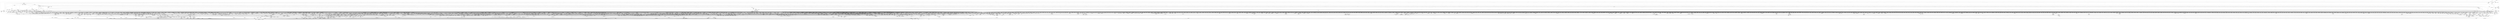 digraph kerncollapsed {
    "pvm_find_va_enclose_addr" [color="black"];
    "__note_gp_changes" [color="black"];
    "__cmpxchg_case_acq_32.constprop.0_4" [color="black"];
    "mm_counter_file" [color="black"];
    "__raw_spin_lock_irqsave_1" [color="black"];
    "__cmpxchg_case_acq_32" [color="black"];
    "io_acct_run_queue" [color="black"];
    "fsnotify_connector_sb" [color="black"];
    "update_blocked_averages" [color="black"];
    "pagefault_disable" [color="black"];
    "slab_want_init_on_free" [color="black"];
    "has_managed_dma" [color="black"];
    "__printk_cpu_sync_wait" [color="black"];
    "list_del_init_8" [color="black"];
    "attach_entity_load_avg" [color="black"];
    "folio_order" [color="black"];
    "__update_min_deadline" [color="black"];
    "pfn_is_map_memory" [color="black"];
    "Indirect call183" [color="black"];
    "pte_mkdirty" [color="black"];
    "Indirect call36" [color="black"];
    "mas_prev_slot" [color="black"];
    "calc_delta_fair" [color="black"];
    "inode_to_bdi" [color="black"];
    "__raw_spin_lock_28" [color="black"];
    "__raw_spin_unlock_irqrestore_2" [color="black"];
    "__raw_spin_lock_irqsave_4" [color="black"];
    "get_cpu_fpsimd_context" [color="black"];
    "pcpu_free_area.isra.0" [color="black"];
    "print_tainted" [color="black"];
    "__percpu_add_case_32_21" [color="black"];
    "node_tag_clear" [color="black"];
    "test_ti_thread_flag_4" [color="black"];
    "__raw_spin_lock_irqsave_21" [color="black"];
    "blake2s.constprop.0" [color="black"];
    "task_sched_runtime" [color="black"];
    "__raw_spin_unlock_irq_4" [color="black"];
    "Indirect call102" [color="black"];
    "do_kernel_restart" [color="black"];
    "mte_parent_slot" [color="black"];
    "folio_size_2" [color="black"];
    "__dl_add" [color="black"];
    "pagetable_pte_dtor" [color="black"];
    "vma_interval_tree_insert" [color="black"];
    "mas_next_sibling" [color="black"];
    "exit_rcu" [color="black"];
    "tlb_flush_1" [color="black"];
    "set_tsk_need_resched" [color="black"];
    "Indirect call150" [color="black"];
    "mas_find_child" [color="black"];
    "__kern_my_cpu_offset_76" [color="black"];
    "find_task_by_pid_ns" [color="black"];
    "skb_zcopy_clear" [color="black"];
    "__wake_up_locked_key" [color="black"];
    "steal_suitable_fallback" [color="black"];
    "kernfs_next_descendant_post" [color="black"];
    "Indirect call55" [color="black"];
    "workingset_age_nonresident" [color="black"];
    "xas_error.isra.0_1" [color="black"];
    "flush_tlb_kernel_range" [color="black"];
    "__raw_write_lock_irq_1" [color="black"];
    "invalid_folio_referenced_vma" [color="black"];
    "tty_ldisc_open" [color="black"];
    "mas_next" [color="black"];
    "vma_last_pgoff" [color="black"];
    "__fprop_add_percpu_max" [color="black"];
    "task_clear_jobctl_pending" [color="black"];
    "virt_to_slab" [color="black"];
    "d_instantiate" [color="black"];
    "try_to_unmap_flush" [color="black"];
    "change_page_range" [color="black"];
    "Indirect call4" [color="black"];
    "Indirect call107" [color="black"];
    "Indirect call192" [color="black"];
    "security_d_instantiate" [color="black"];
    "xas_next_offset" [color="black"];
    "find_next_and_bit" [color="black"];
    "should_fail_alloc_page" [color="black"];
    "__irq_disable" [color="black"];
    "rcu_advance_cbs" [color="black"];
    "Indirect call104" [color="black"];
    "path_init" [color="black"];
    "show_mem_node_skip" [color="black"];
    "__raw_spin_lock_31" [color="black"];
    "list_del_3" [color="black"];
    "__printk_safe_enter" [color="black"];
    "mas_wr_store_setup" [color="black"];
    "Indirect call75" [color="black"];
    "__kern_my_cpu_offset_62" [color="black"];
    "__bitmap_clear" [color="black"];
    "ihold" [color="black"];
    "__raw_spin_lock_irq_12" [color="black"];
    "rcu_exp_jiffies_till_stall_check" [color="black"];
    "Indirect call110" [color="black"];
    "prepare_to_wait_exclusive" [color="black"];
    "__dl_update" [color="black"];
    "do_raw_spin_lock_14" [color="black"];
    "inode_permission" [color="black"];
    "__raw_spin_lock_irqsave_34" [color="black"];
    "Indirect call129" [color="black"];
    "_find_next_or_bit" [color="black"];
    "ptep_clear_flush" [color="black"];
    "do_raw_spin_lock_56" [color="black"];
    "sched_clock_noinstr" [color="black"];
    "filemap_release_folio" [color="black"];
    "do_softirq" [color="black"];
    "__set_task_special" [color="black"];
    "arm64_kernel_unmapped_at_el0_2" [color="black"];
    "__raw_spin_lock_irqsave_29" [color="black"];
    "__cmpxchg_case_acq_32.constprop.0_5" [color="black"];
    "io_cancel_task_cb" [color="black"];
    "xas_next_entry.constprop.0" [color="black"];
    "find_busiest_group" [color="black"];
    "leave_rcu" [color="black"];
    "d_shrink_add" [color="black"];
    "mas_prev" [color="black"];
    "__mod_node_page_state" [color="black"];
    "Indirect call83" [color="black"];
    "get_page" [color="black"];
    "__raw_spin_unlock_irqrestore_21" [color="black"];
    "find_vma_prev" [color="black"];
    "fsnotify_update_flags" [color="black"];
    "mas_data_end" [color="black"];
    "do_raw_spin_lock_57" [color="black"];
    "__raw_spin_lock_63" [color="black"];
    "mas_wr_walk" [color="black"];
    "noop_dirty_folio" [color="black"];
    "cpu_do_switch_mm" [color="black"];
    "prb_reserve_in_last" [color="black"];
    "rcu_segcblist_enqueue" [color="black"];
    "Indirect call39" [color="black"];
    "__fget_light" [color="black"];
    "tty_name" [color="black"];
    "access_ok_16" [color="black"];
    "fragmentation_index" [color="black"];
    "system_supports_mte" [color="black"];
    "do_raw_spin_lock_32" [color="black"];
    "Indirect call61" [color="black"];
    "__wake_up" [color="black"];
    "find_next_zero_bit_2" [color="black"];
    "set_nameidata" [color="black"];
    "tag_clear_highpage" [color="black"];
    "Indirect call195" [color="black"];
    "rb_prev" [color="black"];
    "make_vfsgid" [color="black"];
    "list_del_init_3" [color="black"];
    "__percpu_add_case_64.constprop.0_1" [color="black"];
    "put_unused_fd" [color="black"];
    "__legitimize_mnt" [color="black"];
    "arch_local_irq_save_2" [color="black"];
    "dl_bw_of" [color="black"];
    "rcu_seq_end_1" [color="black"];
    "mast_fill_bnode" [color="black"];
    "walk_component" [color="black"];
    "__raw_spin_lock_irqsave.constprop.0_7" [color="black"];
    "__timer_delete_sync" [color="black"];
    "get_file_1" [color="black"];
    "memblock_is_map_memory" [color="black"];
    "rcu_segcblist_entrain" [color="black"];
    "Indirect call67" [color="black"];
    "d_find_any_alias" [color="black"];
    "Indirect call62" [color="black"];
    "kernfs_name_hash" [color="black"];
    "zone_page_state_snapshot.constprop.0" [color="black"];
    "task_fits_cpu" [color="black"];
    "mas_prev_sibling" [color="black"];
    "arch_timer_evtstrm_available" [color="black"];
    "count_vm_event" [color="black"];
    "Indirect call156" [color="black"];
    "__siphash_unaligned" [color="black"];
    "__raw_spin_lock_irq_31" [color="black"];
    "__irq_startup" [color="black"];
    "try_grab_page" [color="black"];
    "sync_rcu_exp_done_unlocked" [color="black"];
    "__irq_can_set_affinity" [color="black"];
    "sched_asym_prefer" [color="black"];
    "wb_stat_mod" [color="black"];
    "Indirect call19" [color="black"];
    "queued_read_lock_slowpath" [color="black"];
    "irqd_irq_disabled.isra.0" [color="black"];
    "Indirect call105" [color="black"];
    "atime_needs_update" [color="black"];
    "io_cancel_req_match" [color="black"];
    "hrtimer_forward" [color="black"];
    "__io_put_kbuf" [color="black"];
    "list_del_4" [color="black"];
    "__xas_next" [color="black"];
    "anon_vma_interval_tree_remove" [color="black"];
    "cpumask_any_and_distribute" [color="black"];
    "Indirect call22" [color="black"];
    "count_vm_events" [color="black"];
    "mas_find" [color="black"];
    "timer_delete_hook" [color="black"];
    "folio_invalidate" [color="black"];
    "write_sequnlock.constprop.0" [color="black"];
    "prepend_char" [color="black"];
    "Indirect call164" [color="black"];
    "skb_orphan_1" [color="black"];
    "percpu_ref_put_many.constprop.0_1" [color="black"];
    "__arch_copy_to_user" [color="black"];
    "folio_lruvec_relock_irq.constprop.0" [color="black"];
    "Indirect call163" [color="black"];
    "signal_pending_state_2" [color="black"];
    "arch_send_call_function_single_ipi" [color="black"];
    "timerqueue_add" [color="black"];
    "__printk_safe_exit" [color="black"];
    "Indirect call182" [color="black"];
    "ktime_get_mono_fast_ns" [color="black"];
    "add_device_randomness" [color="black"];
    "pageblock_pfn_to_page" [color="black"];
    "__pi_strlen" [color="black"];
    "set_secondary_fwnode" [color="black"];
    "Indirect call28" [color="black"];
    "__wb_calc_thresh" [color="black"];
    "Indirect call74" [color="black"];
    "add_timer_on" [color="black"];
    "exit_task_stack_account" [color="black"];
    "security_sk_free" [color="black"];
    "queued_read_unlock.constprop.0_2" [color="black"];
    "set_cpu_online" [color="black"];
    "add_wait_queue_exclusive" [color="black"];
    "recalc_sigpending_tsk" [color="black"];
    "Indirect call101" [color="black"];
    "__raw_spin_lock_bh.constprop.0_5" [color="black"];
    "num_other_online_cpus" [color="black"];
    "__efistub_caches_clean_inval_pou" [color="black"];
    "__cmpxchg_case_acq_32.constprop.0_17" [color="black"];
    "inode_io_list_move_locked" [color="black"];
    "io_poll_find.constprop.0" [color="black"];
    "__raw_spin_lock_irqsave" [color="black"];
    "folio_mapped_2" [color="black"];
    "rcu_cblist_init" [color="black"];
    "__rt_mutex_slowtrylock" [color="black"];
    "active_load_balance_cpu_stop" [color="black"];
    "inode_query_iversion" [color="black"];
    "__bitmap_weight" [color="black"];
    "__cmpxchg_case_64" [color="black"];
    "do_raw_spin_lock_30" [color="black"];
    "find_next_bit.constprop.0_6" [color="black"];
    "xa_is_node" [color="black"];
    "__raw_spin_unlock_irq_23" [color="black"];
    "irq_set_thread_affinity" [color="black"];
    "add_wait_queue" [color="black"];
    "handle_lookup_down" [color="black"];
    "vma_needs_dirty_tracking" [color="black"];
    "__raw_spin_lock_irqsave_32" [color="black"];
    "Indirect call41" [color="black"];
    "mas_wr_walk_descend" [color="black"];
    "mt_find" [color="black"];
    "do_raw_spin_lock_16" [color="black"];
    "qdisc_qstats_cpu_qlen_inc" [color="black"];
    "arm_timer" [color="black"];
    "clear_ti_thread_flag_3" [color="black"];
    "__percpu_add_case_64" [color="black"];
    "d_lookup_done" [color="black"];
    "__cmpxchg_case_acq_32.constprop.0_19" [color="black"];
    "copy_from_kernel_nofault_allowed" [color="black"];
    "fsnotify_free_mark" [color="black"];
    "xas_next_entry" [color="black"];
    "lock_timer_base" [color="black"];
    "do_raw_spin_lock_44" [color="black"];
    "do_raw_spin_lock_36" [color="black"];
    "__delay" [color="black"];
    "__count_vm_events_3" [color="black"];
    "__ptrace_link" [color="black"];
    "sk_memory_allocated_sub" [color="black"];
    "flush_dcache_page" [color="black"];
    "__raw_spin_lock_49" [color="black"];
    "__io_put_kbuf_list" [color="black"];
    "__raw_spin_unlock_bh.constprop.0" [color="black"];
    "chacha_permute" [color="black"];
    "Indirect call219" [color="black"];
    "io_run_cancel" [color="black"];
    "get_task_mm" [color="black"];
    "legitimize_links" [color="black"];
    "__wake_up_sync_key" [color="black"];
    "cpu_mitigations_off" [color="black"];
    "detach_entity_load_avg" [color="black"];
    "device_links_read_lock" [color="black"];
    "security_capable" [color="black"];
    "irq_disable" [color="black"];
    "__cmpxchg_case_acq_32.constprop.0_9" [color="black"];
    "vfsgid_in_group_p" [color="black"];
    "__raw_spin_lock_irq_43" [color="black"];
    "__posix_timers_find" [color="black"];
    "bstats_update" [color="black"];
    "pm_qos_read_value" [color="black"];
    "do_raw_spin_lock_72" [color="black"];
    "set_work_data" [color="black"];
    "rcu_segcblist_advance" [color="black"];
    "cpu_clock_sample_group" [color="black"];
    "__kern_my_cpu_offset_60" [color="black"];
    "Indirect call128" [color="black"];
    "copy_page" [color="black"];
    "wants_signal" [color="black"];
    "expand" [color="black"];
    "__dev_fwnode" [color="black"];
    "security_audit_rule_free" [color="black"];
    "rcu_gp_is_expedited" [color="black"];
    "__d_drop" [color="black"];
    "__raw_spin_unlock_irq_12" [color="black"];
    "cpu_online" [color="black"];
    "test_ti_thread_flag_19" [color="black"];
    "sk_mem_reclaim" [color="black"];
    "__kern_my_cpu_offset_22" [color="black"];
    "system_supports_mte_1" [color="black"];
    "pde_subdir_find" [color="black"];
    "flush_tlb_mm" [color="black"];
    "cpus_share_cache" [color="black"];
    "mapping_shrinkable_1" [color="black"];
    "mtree_range_walk" [color="black"];
    "__xchg_case_64.constprop.0" [color="black"];
    "mab_mas_cp" [color="black"];
    "nd_jump_root" [color="black"];
    "__kern_my_cpu_offset_42" [color="black"];
    "lru_deactivate_file_fn" [color="black"];
    "folio_mapped_1" [color="black"];
    "signal_pending_state" [color="black"];
    "try_check_zero" [color="black"];
    "freezing" [color="black"];
    "do_raw_spin_lock_45" [color="black"];
    "list_del_init_7" [color="black"];
    "sched_ttwu_pending" [color="black"];
    "igrab" [color="black"];
    "posix_cpu_timers_exit_group" [color="black"];
    "do_raw_spin_lock_13" [color="black"];
    "cpudl_heapify_up" [color="black"];
    "__skb_checksum" [color="black"];
    "do_raw_spin_lock_64" [color="black"];
    "___d_drop" [color="black"];
    "hrtimer_start_expires" [color="black"];
    "try_to_unmap_flush_dirty" [color="black"];
    "io_match_task_safe" [color="black"];
    "irq_work_queue" [color="black"];
    "__raw_spin_lock_irq_41" [color="black"];
    "tlb_remove_table_sync_one" [color="black"];
    "__task_pid_nr_ns" [color="black"];
    "__cmpxchg_case_acq_32.constprop.0_18" [color="black"];
    "update_rq_clock" [color="black"];
    "page_ref_inc" [color="black"];
    "complete_walk" [color="black"];
    "Indirect call27" [color="black"];
    "find_first_bit_4" [color="black"];
    "tls_preserve_current_state" [color="black"];
    "__mutex_remove_waiter" [color="black"];
    "page_ref_dec_and_test" [color="black"];
    "do_raw_spin_lock.constprop.0_13" [color="black"];
    "Indirect call91" [color="black"];
    "folio_mapping" [color="black"];
    "__raw_spin_lock_irqsave_19" [color="black"];
    "inactive_is_low.constprop.0" [color="black"];
    "__raw_spin_unlock_irqrestore_8" [color="black"];
    "__preempt_count_sub" [color="black"];
    "Indirect call14" [color="black"];
    "__printk_cpu_sync_try_get" [color="black"];
    "dev_driver_string" [color="black"];
    "csum_partial" [color="black"];
    "get_random_bytes" [color="black"];
    "Indirect call171" [color="black"];
    "__irq_get_desc_lock" [color="black"];
    "fsnotify_data_inode" [color="black"];
    "_compound_head_1" [color="black"];
    "fd_install" [color="black"];
    "mab_set_b_end" [color="black"];
    "rcu_is_cpu_rrupt_from_idle" [color="black"];
    "hlist_del_init" [color="black"];
    "Indirect call48" [color="black"];
    "_find_last_bit" [color="black"];
    "kernfs_get" [color="black"];
    "pud_clear_huge" [color="black"];
    "do_statx" [color="black"];
    "__kern_my_cpu_offset_25" [color="black"];
    "vma_interval_tree_iter_next" [color="black"];
    "do_raw_spin_lock_65" [color="black"];
    "__raw_spin_unlock_irq_36" [color="black"];
    "Indirect call187" [color="black"];
    "__raw_spin_unlock_irqrestore_14" [color="black"];
    "__legitimize_path" [color="black"];
    "kmalloc_size_roundup" [color="black"];
    "__xchg_case_acq_64.isra.0" [color="black"];
    "kmalloc_slab" [color="black"];
    "sb_clear_inode_writeback" [color="black"];
    "__kern_my_cpu_offset_50" [color="black"];
    "skb_zcopy" [color="black"];
    "search_cmp_ftr_reg" [color="black"];
    "mm_set_has_pinned_flag" [color="black"];
    "pcpu_chunk_populated" [color="black"];
    "lockref_mark_dead" [color="black"];
    "Indirect call66" [color="black"];
    "security_task_kill" [color="black"];
    "mas_mab_cp" [color="black"];
    "d_set_mounted" [color="black"];
    "do_raw_spin_lock_1" [color="black"];
    "Indirect call7" [color="black"];
    "sched_clock" [color="black"];
    "pmd_clear_huge" [color="black"];
    "read_sanitised_ftr_reg" [color="black"];
    "do_raw_spin_lock_83" [color="black"];
    "__raw_spin_lock.constprop.0" [color="black"];
    "__anon_vma_interval_tree_augment_rotate" [color="black"];
    "__raw_spin_lock_irq.constprop.0_1" [color="black"];
    "__raw_spin_lock_irq_1" [color="black"];
    "test_and_set_bit_lock.constprop.0" [color="black"];
    "percpu_ref_noop_confirm_switch" [color="black"];
    "cpu_timer_dequeue" [color="black"];
    "__set_fixmap" [color="black"];
    "rcu_inkernel_boot_has_ended" [color="black"];
    "task_will_free_mem" [color="black"];
    "pcpu_size_to_slot" [color="black"];
    "cpumask_any_distribute" [color="black"];
    "folio_trylock_flag" [color="black"];
    "Indirect call166" [color="black"];
    "pcpu_chunk_slot" [color="black"];
    "kernfs_release_file.part.0.isra.0" [color="black"];
    "do_raw_spin_lock_26" [color="black"];
    "do_raw_spin_lock_37" [color="black"];
    "__mutex_init" [color="black"];
    "d_alloc_parallel" [color="black"];
    "fatal_signal_pending" [color="black"];
    "do_raw_spin_lock_28" [color="black"];
    "__rb_rotate_set_parents" [color="black"];
    "dl_set_overload.part.0" [color="black"];
    "gup_folio_next" [color="black"];
    "rpm_check_suspend_allowed" [color="black"];
    "rwsem_spin_on_owner" [color="black"];
    "set_ti_thread_flag_4" [color="black"];
    "mas_wr_walk_index.isra.0" [color="black"];
    "mab_no_null_split" [color="black"];
    "pagefault_enable" [color="black"];
    "__isolate_free_page" [color="black"];
    "mte_sync_tags" [color="black"];
    "task_participate_group_stop" [color="black"];
    "cpu_util_cfs_boost" [color="black"];
    "__d_lookup_rcu" [color="black"];
    "d_same_name" [color="black"];
    "set_tlb_ubc_flush_pending" [color="black"];
    "find_next_bit.constprop.0_1" [color="black"];
    "hlist_bl_lock" [color="black"];
    "__raw_spin_lock_irqsave.constprop.0_9" [color="black"];
    "wp_page_reuse" [color="black"];
    "Indirect call45" [color="black"];
    "proto_memory_pcpu_drain" [color="black"];
    "pm_runtime_get_noresume" [color="black"];
    "percpu_counter_add" [color="black"];
    "kernfs_leftmost_descendant" [color="black"];
    "folio_isolate_lru" [color="black"];
    "sub_running_bw.isra.0" [color="black"];
    "__skb_flow_get_ports" [color="black"];
    "Indirect call229" [color="black"];
    "try_release_thread_stack_to_cache" [color="black"];
    "__kern_my_cpu_offset_36" [color="black"];
    "Indirect call218" [color="black"];
    "Indirect call94" [color="black"];
    "__set_open_fd" [color="black"];
    "Indirect call35" [color="black"];
    "security_current_getsecid_subj" [color="black"];
    "dput_to_list" [color="black"];
    "tlb_gather_mmu_fullmm" [color="black"];
    "__percpu_add_case_64_2" [color="black"];
    "entity_eligible" [color="black"];
    "__integrity_iint_find" [color="black"];
    "test_ti_thread_flag_7" [color="black"];
    "osq_unlock" [color="black"];
    "pvm_determine_end_from_reverse" [color="black"];
    "get_file" [color="black"];
    "new_context" [color="black"];
    "wake_up_klogd" [color="black"];
    "____do_softirq" [color="black"];
    "Indirect call59" [color="black"];
    "__d_lookup" [color="black"];
    "find_next_zero_bit" [color="black"];
    "do_raw_spin_lock_88" [color="black"];
    "cp_statx" [color="black"];
    "memset" [color="black"];
    "lockref_put_or_lock" [color="black"];
    "this_cpu_has_cap" [color="black"];
    "find_next_bit_10" [color="black"];
    "desc_make_final" [color="black"];
    "percpu_counter_dec" [color="black"];
    "_find_next_zero_bit" [color="black"];
    "user_disable_single_step" [color="black"];
    "Indirect call2" [color="black"];
    "mte_clear_page_tags" [color="black"];
    "folio_nr_pages_1" [color="black"];
    "Indirect call58" [color="black"];
    "Indirect call50" [color="black"];
    "group_balance_cpu" [color="black"];
    "in_group_p" [color="black"];
    "__raw_spin_lock_irq_26" [color="black"];
    "Indirect call180" [color="black"];
    "arch_irq_work_raise" [color="black"];
    "security_file_set_fowner" [color="black"];
    "page_ref_add_1" [color="black"];
    "__raw_spin_lock_46" [color="black"];
    "arch_local_irq_disable_2" [color="black"];
    "page_ref_inc_2" [color="black"];
    "_double_lock_balance" [color="black"];
    "xa_load" [color="black"];
    "__rb_erase_color" [color="black"];
    "reweight_task" [color="black"];
    "queued_read_lock.constprop.0" [color="black"];
    "lock_hrtimer_base" [color="black"];
    "skb_tailroom_1" [color="black"];
    "list_splice_tail_init" [color="black"];
    "skb_header_pointer_2" [color="black"];
    "__raw_spin_unlock_irqrestore_5" [color="black"];
    "compaction_free" [color="black"];
    "list_splice" [color="black"];
    "update_load_avg" [color="black"];
    "raw_spin_rq_unlock_irqrestore" [color="black"];
    "blake2s_final" [color="black"];
    "find_vma" [color="black"];
    "oom_unkillable_task.isra.0" [color="black"];
    "Indirect call203" [color="black"];
    "try_to_unlazy_next" [color="black"];
    "__dl_clear_params" [color="black"];
    "pid_nr_ns" [color="black"];
    "Indirect call214" [color="black"];
    "audit_copy_inode" [color="black"];
    "do_raw_spin_lock_93" [color="black"];
    "__arm64_sys_statx" [color="black"];
    "check_stable_address_space" [color="black"];
    "find_next_bit_13" [color="black"];
    "free_unref_page_commit" [color="black"];
    "radix_tree_next_chunk" [color="black"];
    "__cmpxchg_case_acq_32.constprop.0_15" [color="black"];
    "siginfo_layout" [color="black"];
    "__init_rwsem" [color="black"];
    "__wb_writeout_add" [color="black"];
    "update_misfit_status" [color="black"];
    "wake_all_kswapds" [color="black"];
    "irq_to_desc" [color="black"];
    "lockref_get" [color="black"];
    "add_nr_running" [color="black"];
    "xas_error.isra.0" [color="black"];
    "mte_copy_page_tags" [color="black"];
    "remove_wait_queue" [color="black"];
    "Indirect call31" [color="black"];
    "no_page_table" [color="black"];
    "__finalize_skb_around" [color="black"];
    "list_del_1" [color="black"];
    "__raw_spin_lock_irq_17" [color="black"];
    "__raw_spin_lock_2" [color="black"];
    "mas_set_split_parent.isra.0" [color="black"];
    "put_filesystem" [color="black"];
    "__raw_spin_lock_irqsave_41" [color="black"];
    "ktime_get_real_ts64" [color="black"];
    "mutex_can_spin_on_owner" [color="black"];
    "Indirect call130" [color="black"];
    "io_prep_async_link" [color="black"];
    "tlb_gather_mmu" [color="black"];
    "mte_zero_clear_page_tags" [color="black"];
    "zone_watermark_ok" [color="black"];
    "__xchg_case_mb_64.constprop.0_2" [color="black"];
    "find_next_bit.constprop.0_5" [color="black"];
    "Indirect call6" [color="black"];
    "llist_del_first" [color="black"];
    "Indirect call181" [color="black"];
    "__cmpxchg_case_mb_32_13" [color="black"];
    "ksize" [color="black"];
    "domain_dirty_limits" [color="black"];
    "vma_is_secretmem" [color="black"];
    "Indirect call211" [color="black"];
    "__rb_insert_augmented" [color="black"];
    "rseq_migrate" [color="black"];
    "filemap_check_errors" [color="black"];
    "fprop_reflect_period_percpu.isra.0" [color="black"];
    "__raw_spin_lock_18" [color="black"];
    "__remove_hrtimer" [color="black"];
    "dget" [color="black"];
    "Indirect call146" [color="black"];
    "audit_serial" [color="black"];
    "invalid_migration_vma" [color="black"];
    "do_raw_spin_lock_33" [color="black"];
    "Indirect call197" [color="black"];
    "mnt_get_writers" [color="black"];
    "xas_clear_mark" [color="black"];
    "req_set_fail_3" [color="black"];
    "arch_local_irq_save_4" [color="black"];
    "xas_set_order.part.0" [color="black"];
    "__cmpxchg_case_acq_32.constprop.0_10" [color="black"];
    "__mnt_drop_write" [color="black"];
    "access_ok_39" [color="black"];
    "__cmpxchg_case_mb_32.constprop.0" [color="black"];
    "set_ptes.isra.0" [color="black"];
    "propagate_mount_unlock" [color="black"];
    "__do_set_cpus_allowed" [color="black"];
    "__raw_spin_unlock_irq.constprop.0_2" [color="black"];
    "Indirect call124" [color="black"];
    "__count_vm_events_1" [color="black"];
    "io_wq_work_match_all" [color="black"];
    "signal_pending" [color="black"];
    "__lookup_mnt" [color="black"];
    "io_fill_cqe_aux" [color="black"];
    "d_is_dir.isra.0_1" [color="black"];
    "Indirect call32" [color="black"];
    "getname_flags" [color="black"];
    "tick_get_device" [color="black"];
    "skb_headers_offset_update" [color="black"];
    "__kern_my_cpu_offset_54" [color="black"];
    "__raw_spin_unlock_irqrestore_18" [color="black"];
    "workingset_test_recent" [color="black"];
    "do_raw_spin_lock_41" [color="black"];
    "rcu_gpnum_ovf" [color="black"];
    "irq_work_single" [color="black"];
    "ma_slots" [color="black"];
    "tcp_get_info_chrono_stats" [color="black"];
    "__raw_spin_unlock_irqrestore.constprop.0_1" [color="black"];
    "global_dirtyable_memory" [color="black"];
    "__audit_getname" [color="black"];
    "data_alloc" [color="black"];
    "__raw_spin_lock_irqsave_18" [color="black"];
    "page_ref_add" [color="black"];
    "wb_update_bandwidth" [color="black"];
    "__kern_my_cpu_offset_23" [color="black"];
    "se_weight.isra.0" [color="black"];
    "wb_has_dirty_io" [color="black"];
    "netlink_has_listeners" [color="black"];
    "pfn_valid_1" [color="black"];
    "__raw_spin_unlock_irqrestore_15" [color="black"];
    "kick_process" [color="black"];
    "do_raw_spin_lock_85" [color="black"];
    "Indirect call207" [color="black"];
    "csum_block_add_ext" [color="black"];
    "posix_cputimers_group_init" [color="black"];
    "mas_leaf_set_meta" [color="black"];
    "Indirect call16" [color="black"];
    "vma_address" [color="black"];
    "call_function_single_prep_ipi" [color="black"];
    "irq_enable" [color="black"];
    "will_become_orphaned_pgrp" [color="black"];
    "irq_chip_retrigger_hierarchy" [color="black"];
    "inode_add_lru" [color="black"];
    "__raw_write_unlock_irq_4" [color="black"];
    "Indirect call12" [color="black"];
    "copy_to_user_page" [color="black"];
    "mast_ascend" [color="black"];
    "get_next_ino" [color="black"];
    "__raw_spin_lock_24" [color="black"];
    "fatal_signal_pending_6" [color="black"];
    "__raw_spin_lock_irq_34" [color="black"];
    "plist_add" [color="black"];
    "__accumulate_pelt_segments" [color="black"];
    "update_newidle_cost" [color="black"];
    "__cmpxchg_case_acq_64_1" [color="black"];
    "put_prev_task" [color="black"];
    "u64_stats_add_1" [color="black"];
    "anon_vma_interval_tree_insert" [color="black"];
    "kmap_atomic_1" [color="black"];
    "__flush_tlb_kernel_pgtable" [color="black"];
    "calc_wheel_index" [color="black"];
    "__udelay" [color="black"];
    "set_area_direct_map" [color="black"];
    "try_to_unlazy" [color="black"];
    "cpumask_first_and" [color="black"];
    "mas_next_slot" [color="black"];
    "__add_wait_queue" [color="black"];
    "arch_local_irq_save_1" [color="black"];
    "migrate_disable" [color="black"];
    "Indirect call54" [color="black"];
    "__futex_unqueue" [color="black"];
    "__kern_my_cpu_offset_26" [color="black"];
    "__cmpxchg_case_mb_64_7" [color="black"];
    "pmd_set_huge" [color="black"];
    "ktime_add_safe" [color="black"];
    "__wait_for_common" [color="black"];
    "Indirect call167" [color="black"];
    "Indirect call178" [color="black"];
    "_prb_read_valid" [color="black"];
    "dev_pm_disable_wake_irq_check" [color="black"];
    "__wake_up_locked_key_bookmark" [color="black"];
    "dentry_string_cmp" [color="black"];
    "put_dec_full8" [color="black"];
    "__kern_my_cpu_offset_28" [color="black"];
    "__percpu_add_case_64_3" [color="black"];
    "__kern_my_cpu_offset_83" [color="black"];
    "path_is_under" [color="black"];
    "__kern_my_cpu_offset_24" [color="black"];
    "tty_audit_fork" [color="black"];
    "prepare_to_wait_event" [color="black"];
    "anon_vma_interval_tree_pre_update_vma" [color="black"];
    "next_zone" [color="black"];
    "timer_wait_running" [color="black"];
    "mnt_dec_writers" [color="black"];
    "__arch_copy_from_user" [color="black"];
    "is_vmalloc_addr" [color="black"];
    "arch_local_irq_save_5" [color="black"];
    "arm64_kernel_unmapped_at_el0_3" [color="black"];
    "__skb_header_pointer" [color="black"];
    "file_ns_capable" [color="black"];
    "smp_call_function_many_cond" [color="black"];
    "double_unlock_balance" [color="black"];
    "system_supports_tlb_range_1" [color="black"];
    "__raw_spin_lock_54" [color="black"];
    "pcpu_chunk_relocate" [color="black"];
    "jiffies_to_usecs" [color="black"];
    "system_supports_generic_auth" [color="black"];
    "generic_fillattr" [color="black"];
    "rcu_jiffies_till_stall_check" [color="black"];
    "folio_anon_vma" [color="black"];
    "count_vm_event_2" [color="black"];
    "update_min_vruntime" [color="black"];
    "post_init_entity_util_avg" [color="black"];
    "mte_thread_switch" [color="black"];
    "__raw_spin_lock_43" [color="black"];
    "Indirect call30" [color="black"];
    "propagate_mnt" [color="black"];
    "find_next_bit.constprop.0_8" [color="black"];
    "__cmpxchg_case_mb_32_2" [color="black"];
    "kmem_valid_obj" [color="black"];
    "__pi_memcmp" [color="black"];
    "__cmpwait_case_32" [color="black"];
    "page_ref_inc_1" [color="black"];
    "kobj_ns_ops" [color="black"];
    "collect_posix_cputimers" [color="black"];
    "pcpu_next_md_free_region" [color="black"];
    "Indirect call111" [color="black"];
    "crng_fast_key_erasure" [color="black"];
    "data_check_size" [color="black"];
    "hlist_del_init_2" [color="black"];
    "hrtimer_force_reprogram.constprop.0" [color="black"];
    "find_lock_later_rq" [color="black"];
    "prepend_name" [color="black"];
    "Indirect call127" [color="black"];
    "signal_pending_state_1" [color="black"];
    "arch_smp_send_reschedule" [color="black"];
    "Indirect call206" [color="black"];
    "_copy_from_iter" [color="black"];
    "Indirect call81" [color="black"];
    "Indirect call26" [color="black"];
    "__raw_spin_lock_irqsave_23" [color="black"];
    "handle_dots" [color="black"];
    "spin_lock_irqsave_ssp_contention" [color="black"];
    "task_get_vl" [color="black"];
    "__raise_softirq_irqoff" [color="black"];
    "update_sd_lb_stats" [color="black"];
    "__preempt_count_add.constprop.0_1" [color="black"];
    "Indirect call96" [color="black"];
    "mmgrab_2" [color="black"];
    "access_ok_42" [color="black"];
    "__ksize" [color="black"];
    "sched_cgroup_fork" [color="black"];
    "errseq_sample" [color="black"];
    "io_poll_remove_entries" [color="black"];
    "do_raw_spin_lock.constprop.0_10" [color="black"];
    "__percpu_add_case_64.constprop.0" [color="black"];
    "timer_reduce" [color="black"];
    "__raw_spin_lock_21" [color="black"];
    "defer_console_output" [color="black"];
    "tag_set" [color="black"];
    "io_poll_get_ownership" [color="black"];
    "__raw_spin_lock.constprop.0_1" [color="black"];
    "fsnotify_put_sb_connectors" [color="black"];
    "fetch_robust_entry" [color="black"];
    "Indirect call201" [color="black"];
    "group_open_release" [color="black"];
    "__raw_spin_lock_41" [color="black"];
    "__percpu_add_case_32_15" [color="black"];
    "inode_maybe_inc_iversion" [color="black"];
    "__kern_my_cpu_offset_89" [color="black"];
    "Indirect call136" [color="black"];
    "__raw_spin_lock_20" [color="black"];
    "exit_oom_victim" [color="black"];
    "drain_pages_zone" [color="black"];
    "mas_split_final_node.isra.0" [color="black"];
    "do_add_mount" [color="black"];
    "prb_first_valid_seq" [color="black"];
    "prb_final_commit" [color="black"];
    "freezing_slow_path" [color="black"];
    "Indirect call153" [color="black"];
    "Indirect call160" [color="black"];
    "find_submount" [color="black"];
    "mas_walk" [color="black"];
    "wake_up_bit" [color="black"];
    "smp_call_function_many" [color="black"];
    "sync_icache_aliases" [color="black"];
    "next_signal" [color="black"];
    "sock_inuse_add" [color="black"];
    "llist_add_batch" [color="black"];
    "__raw_spin_lock_62" [color="black"];
    "task_sigpending_1" [color="black"];
    "lru_lazyfree_fn" [color="black"];
    "__raw_spin_lock_22" [color="black"];
    "fpsimd_flush_task_state" [color="black"];
    "remove_nodes.constprop.0" [color="black"];
    "attach_pid" [color="black"];
    "vma_fs_can_writeback" [color="black"];
    "prepend_path" [color="black"];
    "anon_vma_interval_tree_iter_first" [color="black"];
    "Indirect call135" [color="black"];
    "do_raw_spin_lock_27" [color="black"];
    "get_vfs_caps_from_disk" [color="black"];
    "__tlb_reset_range" [color="black"];
    "__percpu_add_case_32" [color="black"];
    "get_pwq" [color="black"];
    "Indirect call208" [color="black"];
    "dl_rq_of_se" [color="black"];
    "Indirect call17" [color="black"];
    "test_and_set_ti_thread_flag_1" [color="black"];
    "cpumask_and.isra.0_3" [color="black"];
    "gfp_pfmemalloc_allowed" [color="black"];
    "radix_tree_iter_tag_clear" [color="black"];
    "test_ti_thread_flag_22" [color="black"];
    "get_new_cred" [color="black"];
    "Indirect call209" [color="black"];
    "local_bh_enable" [color="black"];
    "xa_find_after" [color="black"];
    "__raw_spin_unlock_irq_20" [color="black"];
    "lock_mount_hash" [color="black"];
    "select_collect" [color="black"];
    "mas_set_alloc_req" [color="black"];
    "Indirect call1" [color="black"];
    "__cmpxchg_case_8" [color="black"];
    "io_prep_async_work" [color="black"];
    "folio_pfn" [color="black"];
    "__raw_write_lock_irq.constprop.0" [color="black"];
    "test_ti_thread_flag_10" [color="black"];
    "rcu_segcblist_first_pend_cb" [color="black"];
    "set_pfnblock_flags_mask" [color="black"];
    "Indirect call126" [color="black"];
    "page_ref_dec_and_test_1" [color="black"];
    "is_rlimit_overlimit" [color="black"];
    "__fdget_raw" [color="black"];
    "dec_rlimit_ucounts" [color="black"];
    "tty_driver_name" [color="black"];
    "folio_trylock_4" [color="black"];
    "__set_close_on_exec.isra.0" [color="black"];
    "__remove_shared_vm_struct.constprop.0" [color="black"];
    "mas_wr_end_piv" [color="black"];
    "update_cfs_rq_load_avg.isra.0" [color="black"];
    "__cmpxchg_case_mb_32_6" [color="black"];
    "__cmpxchg_case_rel_64" [color="black"];
    "__percpu_add_case_64_1" [color="black"];
    "Indirect call189" [color="black"];
    "filename_lookup" [color="black"];
    "Indirect call98" [color="black"];
    "slab_is_available" [color="black"];
    "__attach_to_pi_owner" [color="black"];
    "audit_uid_comparator" [color="black"];
    "__kern_my_cpu_offset_74" [color="black"];
    "mapping_allow_writable" [color="black"];
    "find_first_bit_1" [color="black"];
    "Indirect call121" [color="black"];
    "ldsem_down_read_trylock" [color="black"];
    "__raw_spin_lock_irq" [color="black"];
    "Indirect call51" [color="black"];
    "min_deadline_cb_rotate" [color="black"];
    "Indirect call205" [color="black"];
    "do_raw_spin_lock_73" [color="black"];
    "io_poll_remove_entry" [color="black"];
    "task_pid_vnr" [color="black"];
    "lru_note_cost" [color="black"];
    "audit_comparator" [color="black"];
    "find_task_by_vpid" [color="black"];
    "__raw_spin_unlock_irq_25" [color="black"];
    "_raw_spin_rq_lock_irqsave" [color="black"];
    "__page_dup_rmap.constprop.0" [color="black"];
    "__cmpxchg_case_mb_32_4" [color="black"];
    "prb_reserve" [color="black"];
    "__cmpxchg_case_acq_32_2" [color="black"];
    "activate_task" [color="black"];
    "skb_header_cloned" [color="black"];
    "cd_forget" [color="black"];
    "update_cached_migrate" [color="black"];
    "rcu_seq_set_state" [color="black"];
    "__do_once_start" [color="black"];
    "synchronize_rcu.part.0" [color="black"];
    "mutex_spin_on_owner" [color="black"];
    "__kern_my_cpu_offset_6" [color="black"];
    "Indirect call193" [color="black"];
    "tty_update_time" [color="black"];
    "set_load_weight" [color="black"];
    "is_current_pgrp_orphaned" [color="black"];
    "fsnotify" [color="black"];
    "fasync_insert_entry" [color="black"];
    "decay_load" [color="black"];
    "__wake_up_parent" [color="black"];
    "klist_node_attached" [color="black"];
    "__percpu_add_case_64_7" [color="black"];
    "security_secid_to_secctx" [color="black"];
    "mas_max_gap" [color="black"];
    "lru_move_tail_fn" [color="black"];
    "arch_get_random_longs" [color="black"];
    "init_multi_vma_prep" [color="black"];
    "__raw_spin_lock_26" [color="black"];
    "capacity_of" [color="black"];
    "__bitmap_intersects" [color="black"];
    "Indirect call220" [color="black"];
    "__irq_domain_deactivate_irq" [color="black"];
    "maybe_mkwrite.isra.0" [color="black"];
    "cpu_online_2" [color="black"];
    "__cmpxchg_case_mb_64_6" [color="black"];
    "__raw_spin_unlock_irqrestore_3" [color="black"];
    "__mnt_is_readonly" [color="black"];
    "enqueue_hrtimer.constprop.0" [color="black"];
    "__dl_sub" [color="black"];
    "Indirect call20" [color="black"];
    "fsnotify_grab_connector" [color="black"];
    "allow_direct_reclaim" [color="black"];
    "Indirect call210" [color="black"];
    "space_used" [color="black"];
    "cpumask_intersects.constprop.0_1" [color="black"];
    "__kern_my_cpu_offset_67" [color="black"];
    "allow_write_access" [color="black"];
    "__raw_spin_trylock" [color="black"];
    "get_cred" [color="black"];
    "cpumask_and" [color="black"];
    "Indirect call29" [color="black"];
    "double_rq_lock" [color="black"];
    "Indirect call217" [color="black"];
    "cpu_util_cfs" [color="black"];
    "futex_cmpxchg_value_locked" [color="black"];
    "zone_reclaimable_pages" [color="black"];
    "irq_work_claim" [color="black"];
    "queued_write_lock_slowpath" [color="black"];
    "mtree_load" [color="black"];
    "split_page" [color="black"];
    "clear_ti_thread_flag" [color="black"];
    "mas_store_prealloc.part.0" [color="black"];
    "signal_pending_11" [color="black"];
    "wakeup_kcompactd" [color="black"];
    "skb_tailroom_2" [color="black"];
    "Indirect call137" [color="black"];
    "__kern_my_cpu_offset_17" [color="black"];
    "do_raw_spin_lock_60" [color="black"];
    "mnt_set_mountpoint" [color="black"];
    "__raw_spin_lock_irqsave_51" [color="black"];
    "__clear_close_on_exec.isra.0" [color="black"];
    "Indirect call9" [color="black"];
    "Indirect call86" [color="black"];
    "mas_prev_setup.constprop.0" [color="black"];
    "xa_find" [color="black"];
    "__init_swait_queue_head" [color="black"];
    "Indirect call13" [color="black"];
    "update_dl_migration" [color="black"];
    "hlist_del_init_4" [color="black"];
    "add_timer" [color="black"];
    "req_set_fail" [color="black"];
    "pmd_install" [color="black"];
    "__raw_spin_lock_irq_4" [color="black"];
    "fsnotify_first_mark" [color="black"];
    "__raw_spin_unlock_irq_45" [color="black"];
    "Indirect call60" [color="black"];
    "pcpu_post_unmap_tlb_flush" [color="black"];
    "rt_mutex_init_proxy_locked" [color="black"];
    "Indirect call84" [color="black"];
    "spin_lock_irqsave_check_contention" [color="black"];
    "cleanup_timerqueue" [color="black"];
    "audit_gid_comparator" [color="black"];
    "tlb_flush_mmu_tlbonly" [color="black"];
    "int_sqrt" [color="black"];
    "get_cred_1" [color="black"];
    "_find_first_and_bit" [color="black"];
    "online_section_nr" [color="black"];
    "legitimize_root" [color="black"];
    "Indirect call125" [color="black"];
    "unlock_task_sighand.isra.0_1" [color="black"];
    "cfs_rq_of" [color="black"];
    "pte_offset_kernel.isra.0" [color="black"];
    "rcu_cblist_dequeue" [color="black"];
    "__kern_my_cpu_offset_4" [color="black"];
    "d_revalidate" [color="black"];
    "__const_udelay" [color="black"];
    "select_collect2" [color="black"];
    "__smp_call_single_queue" [color="black"];
    "lru_deactivate_fn" [color="black"];
    "io_run_local_work_continue" [color="black"];
    "__raw_spin_unlock_irq_19" [color="black"];
    "put_tree_ref" [color="black"];
    "cpumask_weight.constprop.0_5" [color="black"];
    "mapping_unmap_writable" [color="black"];
    "io_wq_worker_running" [color="black"];
    "Indirect call52" [color="black"];
    "sock_flag_1" [color="black"];
    "Indirect call68" [color="black"];
    "prepare_to_wait" [color="black"];
    "class_raw_spinlock_irqsave_destructor" [color="black"];
    "xas_set_offset" [color="black"];
    "do_raw_spin_lock_69" [color="black"];
    "queued_spin_lock_slowpath" [color="black"];
    "next_online_pgdat" [color="black"];
    "ma_dead_node" [color="black"];
    "__audit_uring_entry" [color="black"];
    "check_preempt_curr_dl" [color="black"];
    "d_hash" [color="black"];
    "_atomic_dec_and_lock" [color="black"];
    "__raw_spin_unlock_irqrestore_24" [color="black"];
    "d_lru_del" [color="black"];
    "is_bad_inode" [color="black"];
    "radix_tree_load_root" [color="black"];
    "__lock_timer" [color="black"];
    "fatal_signal_pending_3" [color="black"];
    "hrtimer_cancel" [color="black"];
    "arch_local_irq_save" [color="black"];
    "__kmem_obj_info" [color="black"];
    "Indirect call194" [color="black"];
    "strncpy_from_user" [color="black"];
    "mas_push_data" [color="black"];
    "__remove_inode_hash" [color="black"];
    "mmgrab_1" [color="black"];
    "__raw_spin_lock_42" [color="black"];
    "find_suitable_fallback" [color="black"];
    "arch_send_call_function_ipi_mask" [color="black"];
    "smp_call_function_single" [color="black"];
    "dequeue_task" [color="black"];
    "Indirect call174" [color="black"];
    "is_path_reachable" [color="black"];
    "rcu_poll_gp_seq_start_unlocked" [color="black"];
    "io_is_timeout_noseq" [color="black"];
    "Indirect call57" [color="black"];
    "netdev_start_xmit" [color="black"];
    "rb_next" [color="black"];
    "mntget" [color="black"];
    "device_links_read_unlock" [color="black"];
    "local_bh_disable" [color="black"];
    "do_raw_spin_lock_18" [color="black"];
    "Indirect call44" [color="black"];
    "__raw_spin_lock_irqsave_39" [color="black"];
    "__page_cache_release" [color="black"];
    "__list_del_entry_1" [color="black"];
    "qdisc_qstats_cpu_backlog_dec" [color="black"];
    "__percpu_down_write_trylock" [color="black"];
    "recalc_sigpending" [color="black"];
    "invent_group_ids" [color="black"];
    "__irq_work_queue_local" [color="black"];
    "xas_result" [color="black"];
    "io_cancel_ctx_cb" [color="black"];
    "__raw_spin_lock_irqsave_22" [color="black"];
    "kobj_child_ns_ops" [color="black"];
    "__kern_my_cpu_offset_70" [color="black"];
    "copy_user_highpage" [color="black"];
    "call_on_irq_stack" [color="black"];
    "__local_bh_enable_ip" [color="black"];
    "audit_tree_lookup" [color="black"];
    "graft_tree" [color="black"];
    "__count_vm_events_2" [color="black"];
    "__reuseport_detach_closed_sock" [color="black"];
    "sched_clock_cpu" [color="black"];
    "compound_order_2" [color="black"];
    "__percpu_add_case_32_13" [color="black"];
    "find_next_bit_6" [color="black"];
    "__cmpxchg_case_mb_64_4" [color="black"];
    "__anon_vma_interval_tree_subtree_search" [color="black"];
    "folio_add_new_anon_rmap" [color="black"];
    "Indirect call165" [color="black"];
    "kernfs_should_drain_open_files" [color="black"];
    "fsnotify_compare_groups" [color="black"];
    "do_raw_spin_lock_66" [color="black"];
    "set_ti_thread_flag_5" [color="black"];
    "arch_local_irq_enable_2" [color="black"];
    "__raw_spin_lock_irq_20" [color="black"];
    "strscpy" [color="black"];
    "prep_compound_page" [color="black"];
    "__raw_spin_lock_irqsave.constprop.0_3" [color="black"];
    "memchr" [color="black"];
    "sk_error_report" [color="black"];
    "pcpu_block_refresh_hint" [color="black"];
    "__raw_spin_unlock_irqrestore_31" [color="black"];
    "__reuseport_detach_sock.isra.0" [color="black"];
    "__raw_spin_lock_irqsave_11" [color="black"];
    "timer_delete" [color="black"];
    "check_vma_flags" [color="black"];
    "choose_mountpoint_rcu" [color="black"];
    "Indirect call34" [color="black"];
    "__disable_irq" [color="black"];
    "is_software_node" [color="black"];
    "__irq_put_desc_unlock" [color="black"];
    "files_lookup_fd_raw" [color="black"];
    "Indirect call221" [color="black"];
    "Indirect call141" [color="black"];
    "vma_iter_config" [color="black"];
    "Indirect call154" [color="black"];
    "hlist_bl_unlock" [color="black"];
    "__raw_write_lock.constprop.0_1" [color="black"];
    "Indirect call18" [color="black"];
    "__lookup_slow" [color="black"];
    "idr_find" [color="black"];
    "arch_get_random_seed_longs" [color="black"];
    "sock_flag_3" [color="black"];
    "memmove" [color="black"];
    "chacha_block_generic" [color="black"];
    "init_timer_key" [color="black"];
    "get_task_exe_file" [color="black"];
    "io_cqe_cache_refill" [color="black"];
    "d_flags_for_inode" [color="black"];
    "folio_activate_fn" [color="black"];
    "__kern_my_cpu_offset_29" [color="black"];
    "cpu_online_3" [color="black"];
    "pte_to_swp_entry_2" [color="black"];
    "eth_type_vlan" [color="black"];
    "skb_frag_ref" [color="black"];
    "next_group" [color="black"];
    "mnt_add_count" [color="black"];
    "_get_random_bytes" [color="black"];
    "__dput_to_list" [color="black"];
    "fpsimd_preserve_current_state" [color="black"];
    "xas_find_marked" [color="black"];
    "__kern_my_cpu_offset_19" [color="black"];
    "smp_call_function" [color="black"];
    "is_zero_page" [color="black"];
    "first_online_pgdat" [color="black"];
    "mm_trace_rss_stat" [color="black"];
    "Indirect call85" [color="black"];
    "fsnotify_detach_connector_from_object" [color="black"];
    "__cmpxchg_case_acq_32_1" [color="black"];
    "srcu_read_unlock.constprop.0" [color="black"];
    "Indirect call43" [color="black"];
    "fpsimd_save" [color="black"];
    "pick_next_pushable_dl_task" [color="black"];
    "dl_task_is_earliest_deadline" [color="black"];
    "desc_read_finalized_seq" [color="black"];
    "__cmpwait_case_32_1" [color="black"];
    "Indirect call188" [color="black"];
    "mas_set_height" [color="black"];
    "Indirect call149" [color="black"];
    "__raw_spin_lock_irq_35" [color="black"];
    "rcu_seq_snap" [color="black"];
    "__fswab32_10" [color="black"];
    "Indirect call173" [color="black"];
    "rb_first" [color="black"];
    "rb_insert_color_cached" [color="black"];
    "__raw_spin_lock_irq_7" [color="black"];
    "__raw_spin_lock_5" [color="black"];
    "__raw_spin_unlock_irqrestore_29" [color="black"];
    "task_work_cancel_match" [color="black"];
    "Indirect call223" [color="black"];
    "__fsnotify_update_child_dentry_flags" [color="black"];
    "zone_page_state_add" [color="black"];
    "access_ok_19" [color="black"];
    "signalfd_cleanup" [color="black"];
    "__gfp_pfmemalloc_flags" [color="black"];
    "folio_size" [color="black"];
    "flush_tlb_mm_1" [color="black"];
    "arch_local_irq_save_3" [color="black"];
    "__xchg_case_mb_32.constprop.0" [color="black"];
    "do_raw_spin_lock_116" [color="black"];
    "mas_set_parent.constprop.0" [color="black"];
    "__raw_spin_lock_irq_18" [color="black"];
    "io_req_complete_defer" [color="black"];
    "put_dec" [color="black"];
    "count_vm_events_2" [color="black"];
    "__raw_spin_lock_4" [color="black"];
    "groups_search" [color="black"];
    "get_arm64_ftr_reg_nowarn" [color="black"];
    "do_raw_spin_lock_80" [color="black"];
    "__srcu_read_lock" [color="black"];
    "__wake_up_klogd.part.0" [color="black"];
    "Indirect call228" [color="black"];
    "do_delayed_call" [color="black"];
    "find_next_bit_29" [color="black"];
    "post_alloc_hook" [color="black"];
    "__raw_spin_lock_irqsave_25" [color="black"];
    "tty_termios_input_baud_rate" [color="black"];
    "mod_timer" [color="black"];
    "set_pud" [color="black"];
    "u64_stats_inc" [color="black"];
    "copy_highpage" [color="black"];
    "mod_zone_page_state" [color="black"];
    "__set_task_comm" [color="black"];
    "d_alloc" [color="black"];
    "mas_leaf_max_gap" [color="black"];
    "folio_nr_pages_2" [color="black"];
    "__raw_spin_lock_irqsave_7" [color="black"];
    "u64_stats_add_2" [color="black"];
    "i_uid_into_vfsuid" [color="black"];
    "node_page_state_add" [color="black"];
    "wb_stat_error" [color="black"];
    "rwsem_read_trylock" [color="black"];
    "skb_has_frag_list" [color="black"];
    "move_freelist_tail" [color="black"];
    "find_next_bit_7" [color="black"];
    "arch_local_irq_restore" [color="black"];
    "timekeeping_get_ns" [color="black"];
    "dev_to_swnode" [color="black"];
    "find_next_bit_15" [color="black"];
    "__hrtimer_get_next_event" [color="black"];
    "folio_trylock_1" [color="black"];
    "d_set_d_op" [color="black"];
    "compound_order" [color="black"];
    "__mod_lruvec_state" [color="black"];
    "Indirect call80" [color="black"];
    "access_ok_12" [color="black"];
    "__percpu_add_return_case_32_1" [color="black"];
    "virt_to_head_page.isra.0" [color="black"];
    "__iget" [color="black"];
    "__kern_my_cpu_offset_79" [color="black"];
    "__radix_tree_lookup" [color="black"];
    "__sk_mem_reclaim" [color="black"];
    "__raw_spin_lock_23" [color="black"];
    "__kern_my_cpu_offset_2" [color="black"];
    "__dev_put.part.0" [color="black"];
    "__raw_spin_lock_irqsave_44" [color="black"];
    "find_next_bit_11" [color="black"];
    "rcu_segcblist_move_seglen" [color="black"];
    "Indirect call37" [color="black"];
    "update_sctlr_el1" [color="black"];
    "free_pcppages_bulk" [color="black"];
    "path_lookupat" [color="black"];
    "ktime_get_with_offset" [color="black"];
    "_compound_head_13" [color="black"];
    "task_rq_unlock" [color="black"];
    "tlb_flush" [color="black"];
    "rt_mutex_top_waiter" [color="black"];
    "update_rt_rq_load_avg" [color="black"];
    "__kern_my_cpu_offset_16" [color="black"];
    "capable_wrt_inode_uidgid" [color="black"];
    "Indirect call70" [color="black"];
    "is_posix_acl_xattr" [color="black"];
    "get_sd_balance_interval" [color="black"];
    "sane_fdtable_size" [color="black"];
    "Indirect call144" [color="black"];
    "generic_permission" [color="black"];
    "grow_tree_refs" [color="black"];
    "__task_will_free_mem" [color="black"];
    "Indirect call185" [color="black"];
    "privileged_wrt_inode_uidgid" [color="black"];
    "__inode_add_lru" [color="black"];
    "Indirect call139" [color="black"];
    "bsearch" [color="black"];
    "Indirect call161" [color="black"];
    "io_poll_mark_cancelled" [color="black"];
    "io_should_retry_thread" [color="black"];
    "list_del_init_2" [color="black"];
    "io_acct_cancel_pending_work" [color="black"];
    "arch_local_irq_restore_1" [color="black"];
    "dev_bus_name" [color="black"];
    "device_match_devt" [color="black"];
    "copy_from_kernel_nofault" [color="black"];
    "__to_kthread" [color="black"];
    "__d_lookup_rcu_op_compare" [color="black"];
    "list_del_init" [color="black"];
    "system_supports_tlb_range" [color="black"];
    "mas_next_setup.constprop.0" [color="black"];
    "do_raw_spin_lock_52" [color="black"];
    "cpudl_find" [color="black"];
    "io_wq_hash_work" [color="black"];
    "do_raw_spin_lock_12" [color="black"];
    "Indirect call3" [color="black"];
    "access_ok_14" [color="black"];
    "mte_dead_leaves.constprop.0" [color="black"];
    "find_worker_executing_work" [color="black"];
    "__raw_spin_lock_34" [color="black"];
    "lookup_mountpoint" [color="black"];
    "raw_spin_rq_lock_1" [color="black"];
    "finish_automount" [color="black"];
    "folio_account_cleaned" [color="black"];
    "mte_dead_walk" [color="black"];
    "__raw_spin_trylock_5" [color="black"];
    "strreplace" [color="black"];
    "kthread_probe_data" [color="black"];
    "net_eq_idr" [color="black"];
    "mm_counter" [color="black"];
    "set_ptes.constprop.0.isra.0" [color="black"];
    "__bpf_free_used_maps" [color="black"];
    "__peernet2id" [color="black"];
    "tlb_remove_table_smp_sync" [color="black"];
    "sock_rmem_free" [color="black"];
    "sibling_imbalance.isra.0" [color="black"];
    "__raw_spin_unlock_irqrestore_1" [color="black"];
    "radix_tree_lookup" [color="black"];
    "do_raw_spin_lock.constprop.0_14" [color="black"];
    "__raw_spin_trylock_3" [color="black"];
    "__cmpxchg_case_acq_32.constprop.0_16" [color="black"];
    "lowest_in_progress" [color="black"];
    "__update_gt_cputime" [color="black"];
    "folio_trylock_2" [color="black"];
    "xa_mk_value" [color="black"];
    "is_valid_gup_args" [color="black"];
    "do_csum" [color="black"];
    "__cmpxchg_case_acq_32.constprop.0_21" [color="black"];
    "do_raw_spin_lock_99" [color="black"];
    "task_rq_lock" [color="black"];
    "do_raw_spin_lock_7" [color="black"];
    "find_vm_area" [color="black"];
    "pde_subdir_first" [color="black"];
    "clear_nonspinnable" [color="black"];
    "__vfs_getxattr" [color="black"];
    "__try_to_del_timer_sync" [color="black"];
    "__cmpxchg_case_acq_32.constprop.0_6" [color="black"];
    "__cmpxchg_case_mb_32_10" [color="black"];
    "can_set_direct_map" [color="black"];
    "__raw_spin_unlock_irq_28" [color="black"];
    "__d_find_any_alias" [color="black"];
    "__raw_read_lock.constprop.0_1" [color="black"];
    "Indirect call148" [color="black"];
    "__bitmap_and" [color="black"];
    "detach_if_pending" [color="black"];
    "mask_irq" [color="black"];
    "page_ref_inc_6" [color="black"];
    "__put_cpu_fpsimd_context" [color="black"];
    "clear_ti_thread_flag_8" [color="black"];
    "__raw_spin_lock.constprop.0_2" [color="black"];
    "__raw_spin_lock_6" [color="black"];
    "hrtimer_active" [color="black"];
    "__dev_pm_qos_resume_latency" [color="black"];
    "io_file_get_flags" [color="black"];
    "__nr_to_section" [color="black"];
    "set_kpti_asid_bits" [color="black"];
    "Indirect call5" [color="black"];
    "sock_rfree" [color="black"];
    "skip_atoi" [color="black"];
    "Indirect call33" [color="black"];
    "tick_get_broadcast_mask" [color="black"];
    "__bitmap_subset" [color="black"];
    "do_raw_spin_lock_24" [color="black"];
    "memblock_search" [color="black"];
    "__cmpxchg_case_mb_64_1" [color="black"];
    "mas_descend" [color="black"];
    "Indirect call108" [color="black"];
    "pte_to_swp_entry" [color="black"];
    "Indirect call155" [color="black"];
    "compaction_defer_reset" [color="black"];
    "__cmpxchg_case_acq_64" [color="black"];
    "need_mlock_drain" [color="black"];
    "__sk_mem_reduce_allocated" [color="black"];
    "__flow_hash_from_keys" [color="black"];
    "__cmpxchg_case_acq_32.constprop.0_20" [color="black"];
    "__audit_reusename" [color="black"];
    "do_raw_spin_lock.constprop.0_6" [color="black"];
    "tk_clock_read" [color="black"];
    "commit_tree" [color="black"];
    "resched_curr" [color="black"];
    "try_to_take_rt_mutex" [color="black"];
    "find_next_bit_18" [color="black"];
    "__kern_my_cpu_offset_80" [color="black"];
    "gup_must_unshare" [color="black"];
    "__kern_my_cpu_offset_49" [color="black"];
    "Indirect call63" [color="black"];
    "Indirect call143" [color="black"];
    "get_file.isra.0" [color="black"];
    "get_pfnblock_flags_mask" [color="black"];
    "srcu_gp_start" [color="black"];
    "xas_set_mark" [color="black"];
    "test_ti_thread_flag_6" [color="black"];
    "raw_spin_rq_lock_nested" [color="black"];
    "enqueue_task" [color="black"];
    "find_next_bit.constprop.0_14" [color="black"];
    "zone_page_state_snapshot" [color="black"];
    "clear_buddies.isra.0" [color="black"];
    "rb_erase_cached.isra.0" [color="black"];
    "Indirect call118" [color="black"];
    "_compound_head_7" [color="black"];
    "Indirect call131" [color="black"];
    "Indirect call90" [color="black"];
    "pcpu_next_fit_region.constprop.0" [color="black"];
    "find_mergeable_anon_vma" [color="black"];
    "update_pm_runtime_accounting" [color="black"];
    "__update_load_avg_cfs_rq" [color="black"];
    "strcpy" [color="black"];
    "__raw_spin_lock_3" [color="black"];
    "do_raw_spin_lock.constprop.0_11" [color="black"];
    "_compound_head_3" [color="black"];
    "vfs_statx" [color="black"];
    "mmget" [color="black"];
    "__list_del_entry_2" [color="black"];
    "__cmpxchg_case_acq_32.constprop.0_1" [color="black"];
    "audit_dummy_context_1" [color="black"];
    "get_ucounts_or_wrap" [color="black"];
    "tlb_flush_mmu_tlbonly_1" [color="black"];
    "__skb_dequeue_3" [color="black"];
    "rcu_dynticks_snap" [color="black"];
    "get_group_info.isra.0" [color="black"];
    "Indirect call23" [color="black"];
    "Indirect call25" [color="black"];
    "workingset_refault" [color="black"];
    "security_inode_follow_link" [color="black"];
    "__raw_spin_unlock_irq_3" [color="black"];
    "__raw_spin_lock_irqsave.constprop.0_1" [color="black"];
    "mas_new_ma_node" [color="black"];
    "percpu_counter_add_batch" [color="black"];
    "xattr_resolve_name" [color="black"];
    "list_del_2" [color="black"];
    "oom_badness" [color="black"];
    "_task_util_est" [color="black"];
    "__cmpxchg_case_acq_32.constprop.0_7" [color="black"];
    "percpu_ref_get_many" [color="black"];
    "copy_thread" [color="black"];
    "group_close_release" [color="black"];
    "debug_locks_off" [color="black"];
    "__bitmap_set" [color="black"];
    "page_ref_dec_and_test_2" [color="black"];
    "__raw_spin_lock_14" [color="black"];
    "__kern_my_cpu_offset_61" [color="black"];
    "disable_irq_nosync" [color="black"];
    "__traverse_mounts" [color="black"];
    "__var_waitqueue" [color="black"];
    "__raw_write_unlock_irq_5" [color="black"];
    "netlink_unlock_table" [color="black"];
    "arch_local_irq_restore_3" [color="black"];
    "retain_dentry" [color="black"];
    "get_work_pool" [color="black"];
    "Indirect call49" [color="black"];
    "arm64_kernel_unmapped_at_el0_4" [color="black"];
    "find_unlink_vmap_area" [color="black"];
    "dev_nit_active" [color="black"];
    "__percpu_add_case_32_7" [color="black"];
    "audit_string_contains_control" [color="black"];
    "pick_next_task_idle" [color="black"];
    "__enqueue_entity" [color="black"];
    "next_mnt" [color="black"];
    "skb_checksum" [color="black"];
    "fsnotify_handle_inode_event.isra.0" [color="black"];
    "ptrauth_keys_install_user" [color="black"];
    "process_shares_mm" [color="black"];
    "mas_safe_pivot" [color="black"];
    "kernel_init_pages" [color="black"];
    "add_mm_rss_vec" [color="black"];
    "pcpu_page_idx" [color="black"];
    "rcu_start_this_gp" [color="black"];
    "printk_parse_prefix" [color="black"];
    "do_raw_spin_lock_29" [color="black"];
    "list_move_tail" [color="black"];
    "irq_get_irq_data" [color="black"];
    "xa_err" [color="black"];
    "efi_reboot" [color="black"];
    "__raw_spin_unlock_irq.constprop.0_1" [color="black"];
    "_find_first_zero_bit" [color="black"];
    "init_completion" [color="black"];
    "idr_for_each" [color="black"];
    "rcu_seq_start_1" [color="black"];
    "__raw_write_lock_irq" [color="black"];
    "osq_wait_next" [color="black"];
    "__d_lookup_unhash_wake" [color="black"];
    "timer_base.isra.0" [color="black"];
    "audit_log_path_denied" [color="black"];
    "purge_fragmented_block" [color="black"];
    "cpumask_next_and" [color="black"];
    "inc_tlb_flush_pending" [color="black"];
    "__raw_spin_lock_irq_25" [color="black"];
    "avg_vruntime" [color="black"];
    "mas_rewalk_if_dead" [color="black"];
    "__percpu_add_case_64.constprop.0_3" [color="black"];
    "vm_stat_account" [color="black"];
    "slab_want_init_on_alloc" [color="black"];
    "console_verbose" [color="black"];
    "xas_find" [color="black"];
    "__wake_up_common_lock" [color="black"];
    "fprop_fraction_percpu" [color="black"];
    "skb_may_tx_timestamp.part.0" [color="black"];
    "d_shrink_del" [color="black"];
    "cpudl_heapify" [color="black"];
    "dec_mm_counter" [color="black"];
    "page_move_anon_rmap" [color="black"];
    "Indirect call157" [color="black"];
    "__raw_spin_unlock_irqrestore_32" [color="black"];
    "Indirect call72" [color="black"];
    "get_file_2" [color="black"];
    "__cmpxchg_case_mb_32_8" [color="black"];
    "mod_node_state" [color="black"];
    "do_raw_spin_lock_6" [color="black"];
    "__raw_spin_lock" [color="black"];
    "mas_find_setup.constprop.0" [color="black"];
    "__free_one_page" [color="black"];
    "count_vm_event_1" [color="black"];
    "path_get" [color="black"];
    "cpu_clock_sample" [color="black"];
    "folio_evictable" [color="black"];
    "__anon_vma_interval_tree_augment_propagate" [color="black"];
    "__kern_my_cpu_offset_37" [color="black"];
    "pm_ops_is_empty" [color="black"];
    "do_raw_spin_lock.constprop.0_7" [color="black"];
    "kthread_should_stop" [color="black"];
    "pgdat_balanced" [color="black"];
    "__kern_my_cpu_offset_91" [color="black"];
    "pid_task" [color="black"];
    "rcu_segcblist_add_len" [color="black"];
    "inode_io_list_del" [color="black"];
    "__raw_read_lock_irqsave.constprop.0_1" [color="black"];
    "blake2s_update" [color="black"];
    "__raw_spin_lock_irqsave_3" [color="black"];
    "__cmpxchg_case_mb_32_5" [color="black"];
    "Indirect call138" [color="black"];
    "memcg_charge_kernel_stack.part.0" [color="black"];
    "__raw_spin_lock_32" [color="black"];
    "do_raw_spin_lock_8" [color="black"];
    "__zone_watermark_ok" [color="black"];
    "cpu_online_1" [color="black"];
    "prep_new_page" [color="black"];
    "io_wq_work_match_item" [color="black"];
    "desc_read" [color="black"];
    "__kern_my_cpu_offset_35" [color="black"];
    "__percpu_counter_sum" [color="black"];
    "prepend" [color="black"];
    "Indirect call112" [color="black"];
    "Indirect call170" [color="black"];
    "Indirect call198" [color="black"];
    "cpumask_and.isra.0_1" [color="black"];
    "io_req_defer_failed" [color="black"];
    "posix_cpu_timers_exit" [color="black"];
    "Indirect call24" [color="black"];
    "prepare_alloc_pages.constprop.0" [color="black"];
    "folio_test_uptodate" [color="black"];
    "__mutex_trylock" [color="black"];
    "can_migrate_task" [color="black"];
    "prb_read_valid" [color="black"];
    "__raw_spin_unlock_irqrestore_17" [color="black"];
    "find_first_bit_3" [color="black"];
    "mas_pop_node" [color="black"];
    "Indirect call106" [color="black"];
    "timespec64_equal" [color="black"];
    "mas_parent_type" [color="black"];
    "__cmpxchg_case_acq_32_3" [color="black"];
    "raw_spin_rq_trylock" [color="black"];
    "pcpu_init_md_blocks" [color="black"];
    "xas_update.isra.0" [color="black"];
    "vfs_getattr_nosec" [color="black"];
    "__mutex_add_waiter" [color="black"];
    "__cmpxchg_case_acq_32.constprop.0_12" [color="black"];
    "to_desc" [color="black"];
    "no_blink" [color="black"];
    "find_next_bit_17" [color="black"];
    "Indirect call78" [color="black"];
    "mas_is_err" [color="black"];
    "Indirect call212" [color="black"];
    "rt_mutex_proxy_unlock" [color="black"];
    "__raw_spin_lock_irq_11" [color="black"];
    "shrink_lock_dentry" [color="black"];
    "audit_mark_compare" [color="black"];
    "generic_exec_single" [color="black"];
    "rcu_poll_gp_seq_end_unlocked" [color="black"];
    "__raw_spin_unlock_irq_43" [color="black"];
    "_find_next_and_bit" [color="black"];
    "__d_instantiate" [color="black"];
    "set_next_entity" [color="black"];
    "do_raw_spin_lock_86" [color="black"];
    "d_walk" [color="black"];
    "__cmpxchg_case_acq_32.constprop.0_2" [color="black"];
    "do_raw_spin_lock_15" [color="black"];
    "__audit_inode" [color="black"];
    "__kern_my_cpu_offset_21" [color="black"];
    "Indirect call117" [color="black"];
    "vmalloc_to_page" [color="black"];
    "__raw_spin_unlock_irqrestore_33" [color="black"];
    "flush_signal_handlers" [color="black"];
    "get_state_synchronize_rcu_full" [color="black"];
    "do_softirq_own_stack" [color="black"];
    "__raw_spin_lock_irq_32" [color="black"];
    "__finish_swait" [color="black"];
    "page_try_share_anon_rmap" [color="black"];
    "kernfs_root" [color="black"];
    "__pick_first_entity" [color="black"];
    "cpumask_copy_1" [color="black"];
    "Indirect call151" [color="black"];
    "vma_interval_tree_insert_after" [color="black"];
    "folio_trylock" [color="black"];
    "__folio_cancel_dirty" [color="black"];
    "flush_dcache_folio" [color="black"];
    "system_supports_address_auth_1" [color="black"];
    "nsec_to_clock_t" [color="black"];
    "Indirect call103" [color="black"];
    "tty_driver_flush_buffer" [color="black"];
    "Indirect call92" [color="black"];
    "folio_try_get_rcu" [color="black"];
    "test_tsk_need_resched" [color="black"];
    "clear_siginfo" [color="black"];
    "pcpu_block_update_hint_alloc" [color="black"];
    "set_swapper_pgd" [color="black"];
    "Indirect call147" [color="black"];
    "__wake_up_bit" [color="black"];
    "__find_vmap_area.constprop.0" [color="black"];
    "arch_stack_walk" [color="black"];
    "Indirect call175" [color="black"];
    "__raw_spin_unlock_irq_21" [color="black"];
    "replace_mark_chunk" [color="black"];
    "do_raw_spin_lock_118" [color="black"];
    "__raw_spin_lock_irq_21" [color="black"];
    "this_cpu_has_cap.part.0" [color="black"];
    "__raw_spin_lock_16" [color="black"];
    "unlock_page" [color="black"];
    "__task_rq_lock" [color="black"];
    "tty_termios_baud_rate" [color="black"];
    "__wb_update_bandwidth.constprop.0" [color="black"];
    "finish_swait" [color="black"];
    "mod_zone_state" [color="black"];
    "timer_delete_sync" [color="black"];
    "lazy_max_pages" [color="black"];
    "check_mnt.isra.0" [color="black"];
    "need_active_balance" [color="black"];
    "strncmp" [color="black"];
    "bump_cpu_timer" [color="black"];
    "mnt_get_count" [color="black"];
    "Indirect call89" [color="black"];
    "copy_fd_bitmaps" [color="black"];
    "find_next_bit_8" [color="black"];
    "xas_reload" [color="black"];
    "_atomic_dec_and_lock_irqsave" [color="black"];
    "Indirect call176" [color="black"];
    "raw_spin_rq_unlock" [color="black"];
    "kthread_data" [color="black"];
    "anon_vma_interval_tree_iter_next" [color="black"];
    "__list_del_entry" [color="black"];
    "account_pipe_buffers" [color="black"];
    "move_freepages_block" [color="black"];
    "__percpu_add_case_32_3" [color="black"];
    "__skb_set_length" [color="black"];
    "vma_interval_tree_iter_first" [color="black"];
    "mas_ascend" [color="black"];
    "cpumask_weight" [color="black"];
    "qdisc_qstats_cpu_qlen_dec" [color="black"];
    "__rb_change_child.constprop.0" [color="black"];
    "__raw_spin_unlock_irq_6" [color="black"];
    "release_thread" [color="black"];
    "Indirect call168" [color="black"];
    "compact_lock_irqsave" [color="black"];
    "membarrier_update_current_mm" [color="black"];
    "__raw_spin_trylock_4" [color="black"];
    "Indirect call191" [color="black"];
    "device_pm_check_callbacks" [color="black"];
    "__raw_spin_unlock_irqrestore_38" [color="black"];
    "dev_xmit_recursion_inc" [color="black"];
    "crng_make_state" [color="black"];
    "folio_nr_pages_4" [color="black"];
    "folio_nr_pages" [color="black"];
    "__raw_spin_lock_irqsave_50" [color="black"];
    "wb_io_lists_depopulated" [color="black"];
    "__raw_spin_lock_irqsave_6" [color="black"];
    "__raw_spin_lock_irq_19" [color="black"];
    "cpu_switch_to" [color="black"];
    "__xa_clear_mark" [color="black"];
    "free_vmap_area_rb_augment_cb_propagate" [color="black"];
    "Indirect call177" [color="black"];
    "count_mounts" [color="black"];
    "unhash_mnt" [color="black"];
    "HAS_UNMAPPED_ID" [color="black"];
    "list_del_init_6" [color="black"];
    "pfn_valid_2" [color="black"];
    "zone_watermark_fast.constprop.0" [color="black"];
    "ptep_set_access_flags" [color="black"];
    "desc_make_reusable" [color="black"];
    "__raw_spin_unlock_irq_29" [color="black"];
    "Indirect call142" [color="black"];
    "mas_next_range" [color="black"];
    "rt_mutex_futex_trylock" [color="black"];
    "rwsem_set_nonspinnable" [color="black"];
    "__percpu_add_case_32_8" [color="black"];
    "Indirect call10" [color="black"];
    "io_wq_get_acct" [color="black"];
    "_find_first_bit" [color="black"];
    "set_task_cpu" [color="black"];
    "Indirect call172" [color="black"];
    "unlock_mount" [color="black"];
    "set_task_reclaim_state" [color="black"];
    "mod_node_page_state" [color="black"];
    "read_seqbegin.constprop.0" [color="black"];
    "init_entity_runnable_average" [color="black"];
    "Indirect call179" [color="black"];
    "copyin" [color="black"];
    "do_raw_spin_lock_87" [color="black"];
    "vma_interval_tree_augment_propagate" [color="black"];
    "__raw_spin_trylock_1" [color="black"];
    "do_raw_spin_lock_42" [color="black"];
    "set_page_dirty" [color="black"];
    "__sw_hweight32" [color="black"];
    "xas_not_node" [color="black"];
    "parent_len" [color="black"];
    "percpu_ref_put_many" [color="black"];
    "thread_group_cputime" [color="black"];
    "__cmpxchg_case_mb_64" [color="black"];
    "__fsnotify_recalc_mask" [color="black"];
    "iov_iter_revert" [color="black"];
    "__ipi_send_mask" [color="black"];
    "extract_entropy.constprop.0" [color="black"];
    "timerqueue_del" [color="black"];
    "kill_super_notify" [color="black"];
    "fatal_signal_pending_1" [color="black"];
    "jiffies_to_msecs" [color="black"];
    "link_path_walk" [color="black"];
    "do_raw_spin_lock_25" [color="black"];
    "__attach_mnt" [color="black"];
    "get_ldops" [color="black"];
    "idle_cpu" [color="black"];
    "__raw_spin_lock_irqsave_5" [color="black"];
    "Indirect call132" [color="black"];
    "__raw_spin_unlock_irq_7" [color="black"];
    "__wake_up_pollfree" [color="black"];
    "mas_state_walk" [color="black"];
    "__percpu_add_case_32_20" [color="black"];
    "timerqueue_iterate_next" [color="black"];
    "find_next_bit.constprop.0_7" [color="black"];
    "rcu_accelerate_cbs" [color="black"];
    "__disable_irq_nosync" [color="black"];
    "__prepare_to_swait" [color="black"];
    "__raw_spin_lock_15" [color="black"];
    "workingset_activation" [color="black"];
    "qdisc_maybe_clear_missed" [color="black"];
    "__cmpxchg_case_mb_64_2" [color="black"];
    "lockref_put_return" [color="black"];
    "cpupri_set" [color="black"];
    "__percpu_add_case_32_2" [color="black"];
    "do_raw_spin_lock_58" [color="black"];
    "rcu_segcblist_extract_done_cbs" [color="black"];
    "rcu_segcblist_ready_cbs" [color="black"];
    "Indirect call199" [color="black"];
    "__futex_queue" [color="black"];
    "__raw_read_unlock.constprop.0_6" [color="black"];
    "folio_wake_bit" [color="black"];
    "Indirect call123" [color="black"];
    "compaction_suitable" [color="black"];
    "req_set_fail_4" [color="black"];
    "kill_device" [color="black"];
    "prepare_to_swait_event" [color="black"];
    "__raw_spin_unlock_irq_35" [color="black"];
    "pm_runtime_autosuspend_expiration" [color="black"];
    "tk_xtime.constprop.0" [color="black"];
    "__wake_up_common" [color="black"];
    "is_subdir" [color="black"];
    "__raw_spin_unlock_irq_1" [color="black"];
    "__raw_spin_lock_irqsave_12" [color="black"];
    "netlink_lock_table" [color="black"];
    "mast_split_data" [color="black"];
    "ma_pivots" [color="black"];
    "__printk_cpu_sync_put" [color="black"];
    "invalid_mkclean_vma" [color="black"];
    "io_timeout_extract" [color="black"];
    "lock_mnt_tree" [color="black"];
    "security_audit_rule_match" [color="black"];
    "mas_wr_node_walk" [color="black"];
    "hrtimer_reprogram.constprop.0" [color="black"];
    "node_dirty_ok" [color="black"];
    "__raw_spin_unlock_irqrestore_10" [color="black"];
    "Indirect call15" [color="black"];
    "internal_add_timer" [color="black"];
    "inc_rlimit_ucounts" [color="black"];
    "Indirect call116" [color="black"];
    "posix_cpu_timer_rearm" [color="black"];
    "__raw_spin_unlock_irqrestore_4" [color="black"];
    "__raw_spin_lock_irq_6" [color="black"];
    "first_zones_zonelist" [color="black"];
    "fill_contig_page_info" [color="black"];
    "__kern_my_cpu_offset_38" [color="black"];
    "reusable_anon_vma" [color="black"];
    "vfs_getattr" [color="black"];
    "folio_mark_dirty" [color="black"];
    "pagefault_enable_1" [color="black"];
    "find_first_bit_6" [color="black"];
    "find_last_bit" [color="black"];
    "Indirect call40" [color="black"];
    "mas_wr_new_end" [color="black"];
    "__skb_zcopy_downgrade_managed" [color="black"];
    "sme_save_state" [color="black"];
    "task_curr" [color="black"];
    "task_join_group_stop" [color="black"];
    "get_mm_exe_file" [color="black"];
    "__kern_my_cpu_offset_53" [color="black"];
    "rcu_seq_end" [color="black"];
    "PageMovable" [color="black"];
    "arch_local_irq_save_8" [color="black"];
    "Indirect call8" [color="black"];
    "__rpm_get_callback" [color="black"];
    "mas_allocated.isra.0" [color="black"];
    "__raw_spin_unlock_irq_37" [color="black"];
    "split_map_pages" [color="black"];
    "__raw_spin_unlock_irq_17" [color="black"];
    "futex_top_waiter" [color="black"];
    "Indirect call115" [color="black"];
    "_compound_head_4" [color="black"];
    "task_clear_jobctl_trapping" [color="black"];
    "read_seqbegin_or_lock" [color="black"];
    "arch_asym_cpu_priority" [color="black"];
    "drop_links" [color="black"];
    "Indirect call46" [color="black"];
    "xas_load" [color="black"];
    "osq_lock" [color="black"];
    "__cmpxchg_case_acq_32.constprop.0_14" [color="black"];
    "__pageblock_pfn_to_page" [color="black"];
    "__raw_spin_lock_irqsave_42" [color="black"];
    "Indirect call200" [color="black"];
    "__cmpxchg_case_acq_32.constprop.0_13" [color="black"];
    "Indirect call119" [color="black"];
    "tick_get_broadcast_device" [color="black"];
    "pcpu_find_block_fit" [color="black"];
    "mutex_trylock" [color="black"];
    "io_get_cqe_overflow" [color="black"];
    "find_next_and_bit.constprop.0" [color="black"];
    "Indirect call120" [color="black"];
    "dl_bw_cpus" [color="black"];
    "strcspn" [color="black"];
    "__raw_spin_lock_irqsave.constprop.0_2" [color="black"];
    "arm_smccc_1_1_get_conduit" [color="black"];
    "check_class_changed" [color="black"];
    "strnlen" [color="black"];
    "get_work_pwq" [color="black"];
    "__raw_spin_unlock_irqrestore_6" [color="black"];
    "min_deadline_cb_propagate" [color="black"];
    "__kern_my_cpu_offset_133" [color="black"];
    "__percpu_add_case_64_4" [color="black"];
    "test_taint" [color="black"];
    "__wake_q_add" [color="black"];
    "pgattr_change_is_safe" [color="black"];
    "percpu_counter_set" [color="black"];
    "__kern_my_cpu_offset_44" [color="black"];
    "io_cancel_cb" [color="black"];
    "panic_smp_self_stop" [color="black"];
    "folio_mapped_3" [color="black"];
    "cpudl_set" [color="black"];
    "rb_erase" [color="black"];
    "Indirect call95" [color="black"];
    "Indirect call184" [color="black"];
    "flush_tlb_batched_pending" [color="black"];
    "__skb_fill_page_desc" [color="black"];
    "virt_to_folio" [color="black"];
    "ttwu_do_activate.constprop.0" [color="black"];
    "d_find_alias" [color="black"];
    "do_raw_spin_lock_63" [color="black"];
    "__lshrti3" [color="black"];
    "security_inode_getattr" [color="black"];
    "touch_atime" [color="black"];
    "console_srcu_read_lock" [color="black"];
    "skb_zcopy_downgrade_managed" [color="black"];
    "security_sock_rcv_skb" [color="black"];
    "do_raw_spin_lock_117" [color="black"];
    "rt_mutex_setprio" [color="black"];
    "sve_state_size" [color="black"];
    "Indirect call82" [color="black"];
    "need_seqretry" [color="black"];
    "Indirect call99" [color="black"];
    "__raw_spin_lock_irqsave_52" [color="black"];
    "set_next_task" [color="black"];
    "__kern_my_cpu_offset_77" [color="black"];
    "arch_local_irq_save_7" [color="black"];
    "pfn_swap_entry_to_page" [color="black"];
    "task_ppid_nr" [color="black"];
    "rcu_exp_need_qs" [color="black"];
    "touch_mnt_namespace" [color="black"];
    "do_raw_spin_lock_43" [color="black"];
    "cpu_util.constprop.0" [color="black"];
    "lock_parent" [color="black"];
    "__cmpwait_case_32_2" [color="black"];
    "Indirect call76" [color="black"];
    "unmask_irq" [color="black"];
    "prb_commit" [color="black"];
    "skb_flow_get_icmp_tci" [color="black"];
    "lockref_get_not_dead" [color="black"];
    "Indirect call230" [color="black"];
    "take_dentry_name_snapshot" [color="black"];
    "__acct_reclaim_writeback" [color="black"];
    "__pfn_to_section" [color="black"];
    "__raw_spin_lock_52" [color="black"];
    "__reset_isolation_pfn" [color="black"];
    "__raw_read_lock.constprop.0_5" [color="black"];
    "__balance_callbacks" [color="black"];
    "__get_cpu_fpsimd_context" [color="black"];
    "inode_cgwb_move_to_attached" [color="black"];
    "ma_data_end" [color="black"];
    "audit_inode" [color="black"];
    "override_creds" [color="black"];
    "security_inode_init_security_anon" [color="black"];
    "Indirect call38" [color="black"];
    "rcu_segcblist_init" [color="black"];
    "____core____" [color="kernel"];
    "isolation_suitable.isra.0" [color="black"];
    "put_ldops.constprop.0" [color="black"];
    "__io_disarm_linked_timeout" [color="black"];
    "do_raw_spin_lock_47" [color="black"];
    "xas_pause" [color="black"];
    "auditd_test_task" [color="black"];
    "Indirect call65" [color="black"];
    "__down_trylock_console_sem.constprop.0" [color="black"];
    "unreserve_highatomic_pageblock" [color="black"];
    "d_path" [color="black"];
    "list_lru_del" [color="black"];
    "Indirect call204" [color="black"];
    "__cmpwait_case_32_3" [color="black"];
    "local_cpu_stop" [color="black"];
    "Indirect call196" [color="black"];
    "__raw_spin_unlock_irqrestore_11" [color="black"];
    "__kern_my_cpu_offset_14" [color="black"];
    "pcpu_update_empty_pages" [color="black"];
    "rcu_poll_gp_seq_start" [color="black"];
    "Indirect call0" [color="black"];
    "set_ti_thread_flag" [color="black"];
    "console_is_usable" [color="black"];
    "__raw_spin_unlock_irqrestore.constprop.0_2" [color="black"];
    "arch_teardown_dma_ops" [color="black"];
    "__rt_mutex_futex_trylock" [color="black"];
    "pud_set_huge" [color="black"];
    "hrtimer_start_range_ns" [color="black"];
    "irq_domain_activate_irq" [color="black"];
    "__kern_my_cpu_offset_55" [color="black"];
    "pm_runtime_put_noidle_2" [color="black"];
    "ktime_get" [color="black"];
    "sub_rq_bw.isra.0" [color="black"];
    "Indirect call202" [color="black"];
    "mte_update_gcr_excl.isra.0" [color="black"];
    "__get_task_comm" [color="black"];
    "rcu_segcblist_accelerate" [color="black"];
    "fatal_signal_pending_4" [color="black"];
    "security_inode_permission" [color="black"];
    "netdev_name" [color="black"];
    "futex_q_lock" [color="black"];
    "xas_retry" [color="black"];
    "sock_flag.constprop.0" [color="black"];
    "__skb_set_length_1" [color="black"];
    "__kern_my_cpu_offset_56" [color="black"];
    "folio_total_mapcount" [color="black"];
    "__percpu_add_case_32_1" [color="black"];
    "pmd_offset.isra.0" [color="black"];
    "sve_save_state" [color="black"];
    "Indirect call97" [color="black"];
    "__kern_my_cpu_offset_27" [color="black"];
    "get_arm64_ftr_reg" [color="black"];
    "find_alive_thread.isra.0" [color="black"];
    "mas_adopt_children.isra.0" [color="black"];
    "Indirect call42" [color="black"];
    "move_queued_task.constprop.0" [color="black"];
    "do_raw_spin_lock_97" [color="black"];
    "group_classify" [color="black"];
    "stackinfo_on_stack" [color="black"];
    "kthread_is_per_cpu" [color="black"];
    "pi_state_update_owner" [color="black"];
    "__xchg_case_mb_64.constprop.0_3" [color="black"];
    "restore_nameidata" [color="black"];
    "to_kthread" [color="black"];
    "set_pageblock_migratetype" [color="black"];
    "folio_evictable_1" [color="black"];
    "cleanup_group_ids" [color="black"];
    "strscpy_pad" [color="black"];
    "number" [color="black"];
    "lru_add_fn" [color="black"];
    "inode_lru_list_del" [color="black"];
    "__raw_spin_lock_irq_5" [color="black"];
    "__raw_spin_lock_irq_23" [color="black"];
    "io_poll_add_hash" [color="black"];
    "__mod_timer" [color="black"];
    "rcu_poll_gp_seq_end" [color="black"];
    "__raw_spin_lock_27" [color="black"];
    "workingset_eviction" [color="black"];
    "__raw_read_unlock.constprop.0_2" [color="black"];
    "console_srcu_read_unlock" [color="black"];
    "Indirect call152" [color="black"];
    "cpumask_subset" [color="black"];
    "pcpu_chunk_refresh_hint" [color="black"];
    "i_gid_into_vfsgid" [color="black"];
    "pm_runtime_deactivate_timer" [color="black"];
    "mte_update_sctlr_user" [color="black"];
    "forward_timer_base" [color="black"];
    "move_linked_works" [color="black"];
    "__raw_spin_unlock_irq_5" [color="black"];
    "Indirect call113" [color="black"];
    "Indirect call56" [color="black"];
    "folio_not_mapped" [color="black"];
    "Indirect call133" [color="black"];
    "find_vmap_area" [color="black"];
    "__flush_tlb_page_nosync" [color="black"];
    "find_next_bit.constprop.0_11" [color="black"];
    "__kern_my_cpu_offset_134" [color="black"];
    "Indirect call71" [color="black"];
    "should_failslab" [color="black"];
    "enqueue_pushable_dl_task" [color="black"];
    "unlock_mount_hash" [color="black"];
    "load_unaligned_zeropad" [color="black"];
    "__raw_spin_unlock_irqrestore" [color="black"];
    "vma_interval_tree_augment_rotate" [color="black"];
    "netlink_overrun" [color="black"];
    "__page_set_anon_rmap" [color="black"];
    "radix_tree_tag_get" [color="black"];
    "security_inode_getsecid" [color="black"];
    "__kern_my_cpu_offset_52" [color="black"];
    "rt_mutex_slowtrylock" [color="black"];
    "folio_nr_pages_3" [color="black"];
    "mas_push_node" [color="black"];
    "arch_tlbbatch_should_defer.constprop.0" [color="black"];
    "tick_get_wakeup_device" [color="black"];
    "get_state_synchronize_rcu" [color="black"];
    "do_raw_spin_lock_46" [color="black"];
    "__kern_my_cpu_offset_15" [color="black"];
    "__kern_my_cpu_offset_51" [color="black"];
    "Indirect call227" [color="black"];
    "zone_watermark_ok_safe" [color="black"];
    "clear_ti_thread_flag_6" [color="black"];
    "load_unaligned_zeropad_1" [color="black"];
    "io_cqring_wake" [color="black"];
    "arch_local_irq_restore_2" [color="black"];
    "pwq_activate_inactive_work" [color="black"];
    "data_push_tail" [color="black"];
    "test_ti_thread_flag_11" [color="black"];
    "cpumask_next.constprop.0" [color="black"];
    "do_raw_spin_lock_3" [color="black"];
    "skb_tailroom" [color="black"];
    "tty_ldisc_close" [color="black"];
    "rcu_segcblist_pend_cbs" [color="black"];
    "__lock_task_sighand" [color="black"];
    "do_raw_spin_lock_67" [color="black"];
    "eventfd_signal_mask" [color="black"];
    "blake2s_compress" [color="black"];
    "do_raw_spin_lock_10" [color="black"];
    "Indirect call87" [color="black"];
    "wb_dirty_limits" [color="black"];
    "IS_ERR_OR_NULL_3" [color="black"];
    "__kern_my_cpu_offset_71" [color="black"];
    "fast_dput" [color="black"];
    "do_init_timer.constprop.0" [color="black"];
    "percpu_ref_put_many.constprop.0" [color="black"];
    "get_data" [color="black"];
    "Indirect call53" [color="black"];
    "__clear_open_fd" [color="black"];
    "__mnt_want_write_file" [color="black"];
    "_compound_head" [color="black"];
    "clear_ti_thread_flag_5" [color="black"];
    "hrtimer_sleeper_start_expires" [color="black"];
    "addr_to_vb_xa" [color="black"];
    "Indirect call162" [color="black"];
    "Indirect call215" [color="black"];
    "other_cpu_in_panic" [color="black"];
    "make_vfsuid" [color="black"];
    "io_wq_cancel_pending_work" [color="black"];
    "tty_port_kopened" [color="black"];
    "__io_acct_run_queue" [color="black"];
    "io_put_kbuf_comp.isra.0" [color="black"];
    "vma_interval_tree_remove" [color="black"];
    "Indirect call93" [color="black"];
    "csum_partial_ext" [color="black"];
    "vma_interval_tree_subtree_search" [color="black"];
    "__raw_spin_lock_19" [color="black"];
    "strchr" [color="black"];
    "audit_rate_check.part.0" [color="black"];
    "__raw_spin_lock_irqsave.constprop.0_8" [color="black"];
    "sk_leave_memory_pressure" [color="black"];
    "page_vma_mapped_walk_done_1" [color="black"];
    "__raw_spin_lock_30" [color="black"];
    "io_schedule_prepare" [color="black"];
    "super_wake" [color="black"];
    "do_raw_spin_lock_17" [color="black"];
    "Indirect call47" [color="black"];
    "bit_waitqueue" [color="black"];
    "do_raw_spin_lock_5" [color="black"];
    "Indirect call145" [color="black"];
    "do_raw_spin_lock_34" [color="black"];
    "mapping_shrinkable_2" [color="black"];
    "Indirect call158" [color="black"];
    "task_pid_vnr_1" [color="black"];
    "clear_ti_thread_flag_4" [color="black"];
    "dcache_clean_pou" [color="black"];
    "vm_unacct_memory_1" [color="black"];
    "pagefault_enable_2" [color="black"];
    "do_raw_spin_lock_51" [color="black"];
    "list_del_init_5" [color="black"];
    "io_wq_exit_start" [color="black"];
    "lookup_fast" [color="black"];
    "futex_get_value_locked" [color="black"];
    "put_link" [color="black"];
    "count_vm_events_1" [color="black"];
    "irqd_set.isra.0_1" [color="black"];
    "Indirect call109" [color="black"];
    "_mix_pool_bytes" [color="black"];
    "peernet2id" [color="black"];
    "__kern_my_cpu_offset_11" [color="black"];
    "deactivate_task" [color="black"];
    "find_lock_task_mm" [color="black"];
    "Indirect call140" [color="black"];
    "workingset_update_node" [color="black"];
    "clear_page" [color="black"];
    "cpu_timer_task_rcu" [color="black"];
    "__mutex_trylock_common" [color="black"];
    "__srcu_read_unlock" [color="black"];
    "mas_update_gap" [color="black"];
    "tag_clear" [color="black"];
    "_compound_head_5" [color="black"];
    "finish_wait" [color="black"];
    "wq_worker_running" [color="black"];
    "check_preempt_curr" [color="black"];
    "skb_copy_bits" [color="black"];
    "__update_load_avg_se" [color="black"];
    "__wait_on_bit" [color="black"];
    "__kern_my_cpu_offset_47" [color="black"];
    "cpumask_empty_3" [color="black"];
    "Indirect call190" [color="black"];
    "rcu_segcblist_inc_len" [color="black"];
    "__mnt_drop_write_file" [color="black"];
    "update_curr" [color="black"];
    "do_raw_spin_lock_50" [color="black"];
    "tag_get" [color="black"];
    "req_ref_put_and_test" [color="black"];
    "pageblock_skip_persistent" [color="black"];
    "__cmpxchg_case_rel_32" [color="black"];
    "do_raw_spin_lock_38" [color="black"];
    "find_next_zero_bit_1" [color="black"];
    "__raw_spin_unlock_irq_18" [color="black"];
    "down_trylock" [color="black"];
    "lookup_mnt" [color="black"];
    "kthread_insert_work_sanity_check" [color="black"];
    "do_raw_spin_lock_35" [color="black"];
    "__raw_spin_lock_64" [color="black"];
    "wake_up_var" [color="black"];
    "access_ok_2" [color="black"];
    "__next_zones_zonelist" [color="black"];
    "__raw_spin_unlock_irq_11" [color="black"];
    "security_task_getsecid_obj" [color="black"];
    "__msecs_to_jiffies" [color="black"];
    "__timer_delete" [color="black"];
    "lockref_get_not_zero" [color="black"];
    "test_ti_thread_flag_1" [color="black"];
    "do_raw_spin_lock_61" [color="black"];
    "drain_pages" [color="black"];
    "folio_unlock" [color="black"];
    "cpuhp_invoke_callback" [color="black"];
    "compound_order_1" [color="black"];
    "mas_start" [color="black"];
    "current_wq_worker" [color="black"];
    "__init_waitqueue_head" [color="black"];
    "__fprop_add_percpu" [color="black"];
    "post_ttbr_update_workaround" [color="black"];
    "__dequeue_entity" [color="black"];
    "first_zones_zonelist_1" [color="black"];
    "step_into" [color="black"];
    "_prb_commit" [color="black"];
    "attach_task" [color="black"];
    "__io_prep_linked_timeout" [color="black"];
    "atomic_notifier_call_chain" [color="black"];
    "Indirect call100" [color="black"];
    "is_migration_entry" [color="black"];
    "console_trylock" [color="black"];
    "page_vma_mapped_walk_done" [color="black"];
    "rcu_seq_start" [color="black"];
    "Indirect call77" [color="black"];
    "tsk_fork_get_node" [color="black"];
    "Indirect call222" [color="black"];
    "list_move_1" [color="black"];
    "sched_post_fork" [color="black"];
    "__lock_parent" [color="black"];
    "__pi_strcmp" [color="black"];
    "__kern_my_cpu_offset_78" [color="black"];
    "wakeup_kswapd" [color="black"];
    "Indirect call64" [color="black"];
    "do_raw_spin_lock_48" [color="black"];
    "__raw_spin_unlock_irq_38" [color="black"];
    "Indirect call159" [color="black"];
    "convert_prio" [color="black"];
    "__irq_domain_activate_irq" [color="black"];
    "__cmpxchg_case_mb_32_3" [color="black"];
    "percpu_ref_get_many.constprop.0" [color="black"];
    "is_cpu_allowed" [color="black"];
    "xas_find_conflict" [color="black"];
    "kmsg_dump" [color="black"];
    "current_is_kswapd" [color="black"];
    "Indirect call114" [color="black"];
    "propagate_one" [color="black"];
    "__kern_my_cpu_offset_18" [color="black"];
    "ktime_get_coarse_real_ts64" [color="black"];
    "mas_put_in_tree" [color="black"];
    "dequeue_load_avg" [color="black"];
    "fsnotify_group_assert_locked" [color="black"];
    "Indirect call122" [color="black"];
    "dl_clear_overload.part.0" [color="black"];
    "auditsc_get_stamp" [color="black"];
    "__raw_read_unlock.constprop.0" [color="black"];
    "sync_exp_work_done" [color="black"];
    "security_release_secctx" [color="black"];
    "notifier_call_chain" [color="black"];
    "__cmpxchg_case_64.isra.0" [color="black"];
    "__raw_spin_unlock_irqrestore_9" [color="black"];
    "attach_recursive_mnt" [color="black"];
    "find_next_bit.constprop.0_21" [color="black"];
    "sve_get_vl" [color="black"];
    "Indirect call11" [color="black"];
    "extfrag_for_order" [color="black"];
    "__raw_spin_unlock_irqrestore_37" [color="black"];
    "queued_write_lock.constprop.0_1" [color="black"];
    "lru_note_cost_refault" [color="black"];
    "rb_insert_color" [color="black"];
    "mas_pause" [color="black"];
    "fpsimd_save_state" [color="black"];
    "vm_commit_limit" [color="black"];
    "pm_qos_update_flags" [color="black"];
    "pcpu_block_update" [color="black"];
    "__raw_spin_lock_irq.constprop.0_2" [color="black"];
    "do_raw_spin_lock_2" [color="black"];
    "__sw_hweight64" [color="black"];
    "prb_next_seq" [color="black"];
    "futex_hash" [color="black"];
    "check_cb_ovld_locked" [color="black"];
    "find_buddy_page_pfn" [color="black"];
    "gup_signal_pending" [color="black"];
    "getname_statx_lookup_flags" [color="black"];
    "page_ref_inc_4" [color="black"];
    "compaction_zonelist_suitable" [color="black"];
    "folio_mapped" [color="black"];
    "srcu_get_delay.isra.0" [color="black"];
    "io_poll_can_finish_inline.isra.0" [color="black"];
    "anon_vma_interval_tree_post_update_vma" [color="black"];
    "mast_spanning_rebalance.isra.0" [color="black"];
    "kmap_local_page" [color="black"];
    "find_later_rq" [color="black"];
    "pmd_offset.isra.0_1" [color="black"];
    "task_active_pid_ns" [color="black"];
    "__mnt_want_write" [color="black"];
    "Indirect call186" [color="black"];
    "mas_bulk_rebalance" [color="black"];
    "free_vmap_area_rb_augment_cb_rotate" [color="black"];
    "__pm_relax" [color="black"];
    "terminate_walk" [color="black"];
    "mte_destroy_descend.constprop.0" [color="black"];
    "deny_write_access.isra.0" [color="black"];
    "get_mountpoint" [color="black"];
    "mutex_is_locked" [color="black"];
    "propagation_next" [color="black"];
    "io_put_kbuf" [color="black"];
    "Indirect call21" [color="black"];
    "d_ancestor" [color="black"];
    "del_page_from_free_list" [color="black"];
    "fatal_signal_pending_5" [color="black"];
    "audit_alloc_name" [color="black"];
    "rwsem_set_reader_owned" [color="black"];
    "__raw_spin_lock_12" [color="black"];
    "Indirect call73" [color="black"];
    "futex_q_unlock" [color="black"];
    "rcu_gp_is_normal" [color="black"];
    "hrtimer_try_to_cancel" [color="black"];
    "Indirect call169" [color="black"];
    "mab_shift_right" [color="black"];
    "task_call_func" [color="black"];
    "cpumask_first" [color="black"];
    "clear_inode" [color="black"];
    "ktime_get_real_seconds" [color="black"];
    "enqueue_timer" [color="black"];
    "pcpu_unit_page_offset" [color="black"];
    "update_group_capacity" [color="black"];
    "mas_prev_range" [color="black"];
    "mte_set_pivot" [color="black"];
    "__cmpxchg_case_acq_32.constprop.0" [color="black"];
    "Indirect call225" [color="black"];
    "Indirect call226" [color="black"];
    "wakeup_source_deactivate" [color="black"];
    "posixtimer_rearm" [color="black"];
    "drain_local_pages" [color="black"];
    "__sync_icache_dcache" [color="black"];
    "clear_bit_unlock.constprop.0" [color="black"];
    "clear_ti_thread_flag_1" [color="black"];
    "down_read_trylock" [color="black"];
    "nd_alloc_stack" [color="black"];
    "futex_hb_waiters_dec" [color="black"];
    "page_ref_inc_3" [color="black"];
    "fpsimd_thread_switch" [color="black"];
    "ttwu_queue_wakelist" [color="black"];
    "wb_io_lists_populated" [color="black"];
    "rcu_is_watching" [color="black"];
    "__percpu_add_case_64_6" [color="black"];
    "__raw_spin_unlock_irq" [color="black"];
    "test_ti_thread_flag_21" [color="black"];
    "Indirect call134" [color="black"];
    "raw_spin_rq_lock" [color="black"];
    "simple_xattr_space" [color="black"];
    "xas_start" [color="black"];
    "_find_next_bit" [color="black"];
    "task_sigpending_2" [color="black"];
    "rcu_stall_is_suppressed" [color="black"];
    "Indirect call79" [color="black"];
    "__bitmap_equal" [color="black"];
    "plist_del" [color="black"];
    "Indirect call224" [color="black"];
    "signal_set_stop_flags" [color="black"];
    "update_dl_rq_load_avg" [color="black"];
    "set_root_1" [color="black"];
    "__raw_spin_lock_irqsave_15" [color="black"];
    "page_mapping" [color="black"];
    "aio_nr_sub" [color="black"];
    "__mod_zone_page_state" [color="black"];
    "list_lru_add" [color="black"];
    "dev_xmit_recursion_dec" [color="black"];
    "__hrtimer_next_event_base.constprop.0" [color="black"];
    "put_dec_trunc8" [color="black"];
    "mab_calc_split" [color="black"];
    "check_and_switch_context" [color="black"];
    "do_raw_spin_lock" [color="black"];
    "write_seqlock.constprop.0" [color="black"];
    "__raw_spin_unlock_irqrestore_12" [color="black"];
    "put_cpu_fpsimd_context" [color="black"];
    "mas_store_b_node" [color="black"];
    "__count_vm_events" [color="black"];
    "__put_unused_fd" [color="black"];
    "Indirect call216" [color="black"];
    "task_set_jobctl_pending" [color="black"];
    "xas_init_marks" [color="black"];
    "do_raw_spin_lock_11" [color="black"];
    "Indirect call213" [color="black"];
    "mas_safe_min" [color="black"];
    "do_raw_spin_lock_23" [color="black"];
    "sig_handler_ignored" [color="black"];
    "cpu_active" [color="black"];
    "set_ptes.constprop.0.isra.0_1" [color="black"];
    "llist_reverse_order" [color="black"];
    "srcu_funnel_exp_start" [color="black"];
    "memzero_explicit" [color="black"];
    "redirty_tail_locked" [color="black"];
    "should_zap_page" [color="black"];
    "__cmpxchg_case_acq_32.constprop.0_8" [color="black"];
    "__d_lookup_unhash" [color="black"];
    "Indirect call69" [color="black"];
    "skb_pfmemalloc" [color="black"];
    "do_raw_spin_lock_9" [color="black"];
    "qdisc_run_begin" [color="black"];
    "do_raw_spin_lock_31" [color="black"];
    "pcpu_alloc_area" [color="black"];
    "__hlist_del" [color="black"];
    "mapping_shrinkable" [color="black"];
    "Indirect call88" [color="black"];
    "skb_queue_tail" [color="black"];
    "do_raw_spin_lock.constprop.0_3" [color="black"];
    "__raw_spin_lock_irqsave_17" [color="black"];
    "find_next_bit_3" [color="black"];
    "_compound_head_2" [color="black"];
    "skb_cloned" [color="black"];
    "__raw_spin_lock_irq_3" [color="black"];
    "mas_alloc_req.isra.0" [color="black"];
    "vmf_pte_changed" [color="black"];
    "io_get_cqe_overflow" -> "io_cqe_cache_refill" [color="black"];
    "wake_up_bit" -> "__wake_up_bit" [color="black"];
    "wake_up_bit" -> "bit_waitqueue" [color="black"];
    "try_to_unlazy_next" -> "__legitimize_mnt" [color="black"];
    "try_to_unlazy_next" -> "lockref_get_not_dead" [color="black"];
    "try_to_unlazy_next" -> "leave_rcu" [color="black"];
    "try_to_unlazy_next" -> "legitimize_links" [color="black"];
    "try_to_unlazy_next" -> "legitimize_root" [color="black"];
    "try_to_unlazy_next" -> "____core____" [color="black"];
    "wb_update_bandwidth" -> "__wb_update_bandwidth.constprop.0" [color="black"];
    "wb_update_bandwidth" -> "memset" [color="black"];
    "__mnt_drop_write" -> "mnt_dec_writers" [color="black"];
    "__raw_write_lock.constprop.0_1" -> "__cmpxchg_case_acq_32.constprop.0_20" [color="black"];
    "__raw_write_lock.constprop.0_1" -> "queued_write_lock_slowpath" [color="black"];
    "__futex_queue" -> "plist_add" [color="black"];
    "get_mountpoint" -> "d_set_mounted" [color="black"];
    "get_mountpoint" -> "lookup_mountpoint" [color="black"];
    "get_mountpoint" -> "__raw_spin_lock_24" [color="black"];
    "get_mountpoint" -> "lockref_get" [color="black"];
    "get_mountpoint" -> "____core____" [color="black"];
    "irq_domain_activate_irq" -> "__irq_domain_activate_irq" [color="black"];
    "__const_udelay" -> "__delay" [color="black"];
    "data_push_tail" -> "desc_read" [color="black"];
    "data_push_tail" -> "desc_make_reusable" [color="black"];
    "data_push_tail" -> "__cmpxchg_case_mb_64_1" [color="black"];
    "__wake_up_parent" -> "__wake_up_sync_key" [color="black"];
    "__percpu_add_case_64_2" -> "__percpu_add_case_64_2" [color="black"];
    "can_migrate_task" -> "cfs_rq_of" [color="black"];
    "can_migrate_task" -> "find_next_and_bit" [color="black"];
    "can_migrate_task" -> "kthread_is_per_cpu" [color="black"];
    "__raw_spin_lock_irqsave_19" -> "do_raw_spin_lock_33" [color="black"];
    "anon_vma_interval_tree_iter_next" -> "__anon_vma_interval_tree_subtree_search" [color="black"];
    "anon_vma_interval_tree_iter_next" -> "vma_last_pgoff" [color="black"];
    "__raw_spin_lock_irqsave_32" -> "do_raw_spin_lock_69" [color="black"];
    "rt_mutex_setprio" -> "update_rq_clock" [color="black"];
    "rt_mutex_setprio" -> "enqueue_task" [color="black"];
    "rt_mutex_setprio" -> "dequeue_task" [color="black"];
    "rt_mutex_setprio" -> "set_next_task" [color="black"];
    "rt_mutex_setprio" -> "put_prev_task" [color="black"];
    "rt_mutex_setprio" -> "check_class_changed" [color="black"];
    "rt_mutex_setprio" -> "__balance_callbacks" [color="black"];
    "rt_mutex_setprio" -> "__task_rq_lock" [color="black"];
    "____core____" -> "do_raw_spin_lock_6" [color="black"];
    "____core____" -> "folio_unlock" [color="black"];
    "____core____" -> "task_clear_jobctl_trapping" [color="black"];
    "____core____" -> "Indirect call81" [color="black"];
    "____core____" -> "__cmpxchg_case_acq_32.constprop.0_7" [color="black"];
    "____core____" -> "vma_interval_tree_insert" [color="black"];
    "____core____" -> "__raw_spin_unlock_irq_11" [color="black"];
    "____core____" -> "xas_find_conflict" [color="black"];
    "____core____" -> "do_softirq" [color="black"];
    "____core____" -> "first_online_pgdat" [color="black"];
    "____core____" -> "folio_isolate_lru" [color="black"];
    "____core____" -> "device_match_devt" [color="black"];
    "____core____" -> "pm_runtime_deactivate_timer" [color="black"];
    "____core____" -> "__audit_uring_entry" [color="black"];
    "____core____" -> "__kern_my_cpu_offset_28" [color="black"];
    "____core____" -> "do_raw_spin_lock_58" [color="black"];
    "____core____" -> "plist_del" [color="black"];
    "____core____" -> "vm_stat_account" [color="black"];
    "____core____" -> "folio_add_new_anon_rmap" [color="black"];
    "____core____" -> "__bitmap_equal" [color="black"];
    "____core____" -> "Indirect call99" [color="black"];
    "____core____" -> "d_find_alias" [color="black"];
    "____core____" -> "page_ref_inc_1" [color="black"];
    "____core____" -> "fpsimd_preserve_current_state" [color="black"];
    "____core____" -> "percpu_counter_dec" [color="black"];
    "____core____" -> "sig_handler_ignored" [color="black"];
    "____core____" -> "Indirect call144" [color="black"];
    "____core____" -> "get_random_bytes" [color="black"];
    "____core____" -> "__raw_spin_unlock_irqrestore_3" [color="black"];
    "____core____" -> "no_blink" [color="black"];
    "____core____" -> "copy_fd_bitmaps" [color="black"];
    "____core____" -> "llist_add_batch" [color="black"];
    "____core____" -> "post_alloc_hook" [color="black"];
    "____core____" -> "__ptrace_link" [color="black"];
    "____core____" -> "tag_clear" [color="black"];
    "____core____" -> "_atomic_dec_and_lock" [color="black"];
    "____core____" -> "next_mnt" [color="black"];
    "____core____" -> "unlock_mount_hash" [color="black"];
    "____core____" -> "rseq_migrate" [color="black"];
    "____core____" -> "__raw_spin_unlock_irq_4" [color="black"];
    "____core____" -> "Indirect call165" [color="black"];
    "____core____" -> "unhash_mnt" [color="black"];
    "____core____" -> "__raw_spin_lock_31" [color="black"];
    "____core____" -> "dev_driver_string" [color="black"];
    "____core____" -> "__kern_my_cpu_offset_49" [color="black"];
    "____core____" -> "workingset_eviction" [color="black"];
    "____core____" -> "pfn_is_map_memory" [color="black"];
    "____core____" -> "netlink_has_listeners" [color="black"];
    "____core____" -> "xas_result" [color="black"];
    "____core____" -> "set_pfnblock_flags_mask" [color="black"];
    "____core____" -> "double_unlock_balance" [color="black"];
    "____core____" -> "tty_driver_name" [color="black"];
    "____core____" -> "__wake_q_add" [color="black"];
    "____core____" -> "init_entity_runnable_average" [color="black"];
    "____core____" -> "arch_local_irq_save_8" [color="black"];
    "____core____" -> "rcu_seq_set_state" [color="black"];
    "____core____" -> "__mod_zone_page_state" [color="black"];
    "____core____" -> "__next_zones_zonelist" [color="black"];
    "____core____" -> "sane_fdtable_size" [color="black"];
    "____core____" -> "copy_from_kernel_nofault" [color="black"];
    "____core____" -> "Indirect call51" [color="black"];
    "____core____" -> "__raw_spin_lock_irqsave.constprop.0_7" [color="black"];
    "____core____" -> "__raw_spin_lock_irq_26" [color="black"];
    "____core____" -> "__kern_my_cpu_offset_89" [color="black"];
    "____core____" -> "fsnotify_group_assert_locked" [color="black"];
    "____core____" -> "tty_audit_fork" [color="black"];
    "____core____" -> "_find_next_and_bit" [color="black"];
    "____core____" -> "ktime_get_real_ts64" [color="black"];
    "____core____" -> "__var_waitqueue" [color="black"];
    "____core____" -> "clear_ti_thread_flag_4" [color="black"];
    "____core____" -> "anon_vma_interval_tree_remove" [color="black"];
    "____core____" -> "Indirect call210" [color="black"];
    "____core____" -> "remove_nodes.constprop.0" [color="black"];
    "____core____" -> "Indirect call160" [color="black"];
    "____core____" -> "test_ti_thread_flag_19" [color="black"];
    "____core____" -> "__set_task_comm" [color="black"];
    "____core____" -> "compaction_zonelist_suitable" [color="black"];
    "____core____" -> "task_active_pid_ns" [color="black"];
    "____core____" -> "rb_first" [color="black"];
    "____core____" -> "free_unref_page_commit" [color="black"];
    "____core____" -> "sched_asym_prefer" [color="black"];
    "____core____" -> "mas_push_data" [color="black"];
    "____core____" -> "__raw_spin_lock_irqsave_34" [color="black"];
    "____core____" -> "Indirect call158" [color="black"];
    "____core____" -> "ttwu_do_activate.constprop.0" [color="black"];
    "____core____" -> "__do_once_start" [color="black"];
    "____core____" -> "u64_stats_inc" [color="black"];
    "____core____" -> "sched_cgroup_fork" [color="black"];
    "____core____" -> "io_should_retry_thread" [color="black"];
    "____core____" -> "__xchg_case_acq_64.isra.0" [color="black"];
    "____core____" -> "Indirect call140" [color="black"];
    "____core____" -> "count_vm_event" [color="black"];
    "____core____" -> "mast_fill_bnode" [color="black"];
    "____core____" -> "pcpu_chunk_populated" [color="black"];
    "____core____" -> "folio_trylock_flag" [color="black"];
    "____core____" -> "irq_enable" [color="black"];
    "____core____" -> "mas_next_range" [color="black"];
    "____core____" -> "rcu_segcblist_extract_done_cbs" [color="black"];
    "____core____" -> "arch_teardown_dma_ops" [color="black"];
    "____core____" -> "do_init_timer.constprop.0" [color="black"];
    "____core____" -> "percpu_ref_put_many.constprop.0" [color="black"];
    "____core____" -> "__dput_to_list" [color="black"];
    "____core____" -> "do_raw_spin_lock_37" [color="black"];
    "____core____" -> "__do_set_cpus_allowed" [color="black"];
    "____core____" -> "netlink_lock_table" [color="black"];
    "____core____" -> "folio_order" [color="black"];
    "____core____" -> "futex_q_lock" [color="black"];
    "____core____" -> "__cmpxchg_case_acq_32.constprop.0" [color="black"];
    "____core____" -> "Indirect call68" [color="black"];
    "____core____" -> "Indirect call186" [color="black"];
    "____core____" -> "vm_unacct_memory_1" [color="black"];
    "____core____" -> "get_ucounts_or_wrap" [color="black"];
    "____core____" -> "__raw_spin_lock_irq_17" [color="black"];
    "____core____" -> "__list_del_entry_2" [color="black"];
    "____core____" -> "wq_worker_running" [color="black"];
    "____core____" -> "__init_waitqueue_head" [color="black"];
    "____core____" -> "io_wq_get_acct" [color="black"];
    "____core____" -> "__raw_spin_lock_irq_12" [color="black"];
    "____core____" -> "page_ref_inc_6" [color="black"];
    "____core____" -> "__raw_spin_unlock_irq_25" [color="black"];
    "____core____" -> "__kern_my_cpu_offset_2" [color="black"];
    "____core____" -> "d_instantiate" [color="black"];
    "____core____" -> "__lock_task_sighand" [color="black"];
    "____core____" -> "__raw_spin_lock_15" [color="black"];
    "____core____" -> "get_next_ino" [color="black"];
    "____core____" -> "mas_split_final_node.isra.0" [color="black"];
    "____core____" -> "Indirect call73" [color="black"];
    "____core____" -> "is_current_pgrp_orphaned" [color="black"];
    "____core____" -> "prepare_to_swait_event" [color="black"];
    "____core____" -> "retain_dentry" [color="black"];
    "____core____" -> "number" [color="black"];
    "____core____" -> "__raw_spin_lock_22" [color="black"];
    "____core____" -> "__kern_my_cpu_offset_83" [color="black"];
    "____core____" -> "get_cred" [color="black"];
    "____core____" -> "get_mm_exe_file" [color="black"];
    "____core____" -> "hrtimer_cancel" [color="black"];
    "____core____" -> "kernfs_next_descendant_post" [color="black"];
    "____core____" -> "__raw_spin_unlock_irq_20" [color="black"];
    "____core____" -> "mas_set_split_parent.isra.0" [color="black"];
    "____core____" -> "PageMovable" [color="black"];
    "____core____" -> "__inode_add_lru" [color="black"];
    "____core____" -> "__io_acct_run_queue" [color="black"];
    "____core____" -> "pfn_valid_1" [color="black"];
    "____core____" -> "Indirect call71" [color="black"];
    "____core____" -> "Indirect call29" [color="black"];
    "____core____" -> "__printk_cpu_sync_try_get" [color="black"];
    "____core____" -> "Indirect call119" [color="black"];
    "____core____" -> "cpu_online" [color="black"];
    "____core____" -> "strcspn" [color="black"];
    "____core____" -> "compact_lock_irqsave" [color="black"];
    "____core____" -> "__cmpxchg_case_mb_32_8" [color="black"];
    "____core____" -> "pcpu_chunk_relocate" [color="black"];
    "____core____" -> "set_ptes.constprop.0.isra.0" [color="black"];
    "____core____" -> "deactivate_task" [color="black"];
    "____core____" -> "__task_rq_lock" [color="black"];
    "____core____" -> "__kern_my_cpu_offset_38" [color="black"];
    "____core____" -> "__cmpxchg_case_mb_32_5" [color="black"];
    "____core____" -> "Indirect call24" [color="black"];
    "____core____" -> "__futex_unqueue" [color="black"];
    "____core____" -> "rpm_check_suspend_allowed" [color="black"];
    "____core____" -> "pmd_offset.isra.0" [color="black"];
    "____core____" -> "get_file_1" [color="black"];
    "____core____" -> "mas_set_height" [color="black"];
    "____core____" -> "post_init_entity_util_avg" [color="black"];
    "____core____" -> "add_timer" [color="black"];
    "____core____" -> "__raw_spin_unlock_irqrestore_9" [color="black"];
    "____core____" -> "Indirect call83" [color="black"];
    "____core____" -> "find_next_bit.constprop.0_21" [color="black"];
    "____core____" -> "__kern_my_cpu_offset_91" [color="black"];
    "____core____" -> "rcu_gp_is_normal" [color="black"];
    "____core____" -> "__count_vm_events_2" [color="black"];
    "____core____" -> "tls_preserve_current_state" [color="black"];
    "____core____" -> "skb_flow_get_icmp_tci" [color="black"];
    "____core____" -> "tty_termios_input_baud_rate" [color="black"];
    "____core____" -> "__down_trylock_console_sem.constprop.0" [color="black"];
    "____core____" -> "ma_pivots" [color="black"];
    "____core____" -> "_compound_head_5" [color="black"];
    "____core____" -> "radix_tree_iter_tag_clear" [color="black"];
    "____core____" -> "lru_note_cost" [color="black"];
    "____core____" -> "release_thread" [color="black"];
    "____core____" -> "io_wq_worker_running" [color="black"];
    "____core____" -> "Indirect call112" [color="black"];
    "____core____" -> "find_alive_thread.isra.0" [color="black"];
    "____core____" -> "__mutex_remove_waiter" [color="black"];
    "____core____" -> "simple_xattr_space" [color="black"];
    "____core____" -> "__raw_spin_lock_3" [color="black"];
    "____core____" -> "__xchg_case_mb_64.constprop.0_3" [color="black"];
    "____core____" -> "kernfs_should_drain_open_files" [color="black"];
    "____core____" -> "idle_cpu" [color="black"];
    "____core____" -> "rcu_segcblist_add_len" [color="black"];
    "____core____" -> "task_rq_lock" [color="black"];
    "____core____" -> "will_become_orphaned_pgrp" [color="black"];
    "____core____" -> "rcu_is_cpu_rrupt_from_idle" [color="black"];
    "____core____" -> "Indirect call145" [color="black"];
    "____core____" -> "qdisc_run_begin" [color="black"];
    "____core____" -> "pm_runtime_put_noidle_2" [color="black"];
    "____core____" -> "test_and_set_ti_thread_flag_1" [color="black"];
    "____core____" -> "arch_local_irq_save" [color="black"];
    "____core____" -> "access_ok_14" [color="black"];
    "____core____" -> "kernfs_root" [color="black"];
    "____core____" -> "mas_allocated.isra.0" [color="black"];
    "____core____" -> "rcu_exp_need_qs" [color="black"];
    "____core____" -> "__kern_my_cpu_offset_54" [color="black"];
    "____core____" -> "Indirect call169" [color="black"];
    "____core____" -> "lru_move_tail_fn" [color="black"];
    "____core____" -> "try_grab_page" [color="black"];
    "____core____" -> "rcu_segcblist_advance" [color="black"];
    "____core____" -> "enqueue_pushable_dl_task" [color="black"];
    "____core____" -> "Indirect call133" [color="black"];
    "____core____" -> "count_vm_events_2" [color="black"];
    "____core____" -> "folio_nr_pages" [color="black"];
    "____core____" -> "clear_ti_thread_flag_5" [color="black"];
    "____core____" -> "fsnotify_grab_connector" [color="black"];
    "____core____" -> "security_secid_to_secctx" [color="black"];
    "____core____" -> "rwsem_set_nonspinnable" [color="black"];
    "____core____" -> "pid_task" [color="black"];
    "____core____" -> "__skb_fill_page_desc" [color="black"];
    "____core____" -> "__msecs_to_jiffies" [color="black"];
    "____core____" -> "page_ref_add_1" [color="black"];
    "____core____" -> "__clear_close_on_exec.isra.0" [color="black"];
    "____core____" -> "__reset_isolation_pfn" [color="black"];
    "____core____" -> "do_raw_spin_lock_45" [color="black"];
    "____core____" -> "Indirect call206" [color="black"];
    "____core____" -> "raw_spin_rq_lock_1" [color="black"];
    "____core____" -> "srcu_get_delay.isra.0" [color="black"];
    "____core____" -> "is_zero_page" [color="black"];
    "____core____" -> "Indirect call62" [color="black"];
    "____core____" -> "xas_update.isra.0" [color="black"];
    "____core____" -> "inode_to_bdi" [color="black"];
    "____core____" -> "__flush_tlb_kernel_pgtable" [color="black"];
    "____core____" -> "kernfs_get" [color="black"];
    "____core____" -> "purge_fragmented_block" [color="black"];
    "____core____" -> "_find_first_zero_bit" [color="black"];
    "____core____" -> "get_work_pool" [color="black"];
    "____core____" -> "cpumask_copy_1" [color="black"];
    "____core____" -> "mas_pause" [color="black"];
    "____core____" -> "init_timer_key" [color="black"];
    "____core____" -> "skb_copy_bits" [color="black"];
    "____core____" -> "local_bh_disable" [color="black"];
    "____core____" -> "sb_clear_inode_writeback" [color="black"];
    "____core____" -> "migrate_disable" [color="black"];
    "____core____" -> "mas_wr_end_piv" [color="black"];
    "____core____" -> "anon_vma_interval_tree_insert" [color="black"];
    "____core____" -> "pm_qos_update_flags" [color="black"];
    "____core____" -> "task_call_func" [color="black"];
    "____core____" -> "list_splice_tail_init" [color="black"];
    "____core____" -> "dput_to_list" [color="black"];
    "____core____" -> "__raw_spin_unlock_irq_28" [color="black"];
    "____core____" -> "kthread_probe_data" [color="black"];
    "____core____" -> "inode_add_lru" [color="black"];
    "____core____" -> "xa_mk_value" [color="black"];
    "____core____" -> "__find_vmap_area.constprop.0" [color="black"];
    "____core____" -> "pcpu_init_md_blocks" [color="black"];
    "____core____" -> "find_unlink_vmap_area" [color="black"];
    "____core____" -> "__pick_first_entity" [color="black"];
    "____core____" -> "access_ok_16" [color="black"];
    "____core____" -> "exit_rcu" [color="black"];
    "____core____" -> "__rpm_get_callback" [color="black"];
    "____core____" -> "_compound_head_1" [color="black"];
    "____core____" -> "__kern_my_cpu_offset_35" [color="black"];
    "____core____" -> "do_raw_spin_lock_14" [color="black"];
    "____core____" -> "gup_signal_pending" [color="black"];
    "____core____" -> "mm_counter_file" [color="black"];
    "____core____" -> "try_release_thread_stack_to_cache" [color="black"];
    "____core____" -> "__raw_spin_lock_irqsave.constprop.0_3" [color="black"];
    "____core____" -> "list_del_4" [color="black"];
    "____core____" -> "skb_tailroom_1" [color="black"];
    "____core____" -> "cpumask_and.isra.0_1" [color="black"];
    "____core____" -> "rcu_dynticks_snap" [color="black"];
    "____core____" -> "hrtimer_sleeper_start_expires" [color="black"];
    "____core____" -> "compaction_defer_reset" [color="black"];
    "____core____" -> "copy_to_user_page" [color="black"];
    "____core____" -> "__raw_spin_trylock" [color="black"];
    "____core____" -> "allow_write_access" [color="black"];
    "____core____" -> "rb_prev" [color="black"];
    "____core____" -> "Indirect call135" [color="black"];
    "____core____" -> "hlist_del_init_2" [color="black"];
    "____core____" -> "Indirect call193" [color="black"];
    "____core____" -> "rcu_is_watching" [color="black"];
    "____core____" -> "cpumask_weight" [color="black"];
    "____core____" -> "workingset_activation" [color="black"];
    "____core____" -> "set_swapper_pgd" [color="black"];
    "____core____" -> "rb_insert_color_cached" [color="black"];
    "____core____" -> "__raw_spin_unlock_irq_45" [color="black"];
    "____core____" -> "io_cqring_wake" [color="black"];
    "____core____" -> "__io_disarm_linked_timeout" [color="black"];
    "____core____" -> "__raw_spin_lock_63" [color="black"];
    "____core____" -> "pcpu_free_area.isra.0" [color="black"];
    "____core____" -> "rcu_segcblist_init" [color="black"];
    "____core____" -> "vma_interval_tree_remove" [color="black"];
    "____core____" -> "kernfs_release_file.part.0.isra.0" [color="black"];
    "____core____" -> "__dev_put.part.0" [color="black"];
    "____core____" -> "klist_node_attached" [color="black"];
    "____core____" -> "arch_local_irq_save_3" [color="black"];
    "____core____" -> "check_preempt_curr_dl" [color="black"];
    "____core____" -> "__percpu_add_case_32_20" [color="black"];
    "____core____" -> "do_kernel_restart" [color="black"];
    "____core____" -> "Indirect call63" [color="black"];
    "____core____" -> "current_wq_worker" [color="black"];
    "____core____" -> "Indirect call202" [color="black"];
    "____core____" -> "do_raw_spin_lock_30" [color="black"];
    "____core____" -> "folio_activate_fn" [color="black"];
    "____core____" -> "__raw_spin_lock_2" [color="black"];
    "____core____" -> "_find_next_bit" [color="black"];
    "____core____" -> "mas_leaf_set_meta" [color="black"];
    "____core____" -> "__raw_read_lock.constprop.0_5" [color="black"];
    "____core____" -> "arch_local_irq_enable_2" [color="black"];
    "____core____" -> "mas_prev" [color="black"];
    "____core____" -> "audit_serial" [color="black"];
    "____core____" -> "unlock_task_sighand.isra.0_1" [color="black"];
    "____core____" -> "folio_mapped_3" [color="black"];
    "____core____" -> "__printk_cpu_sync_wait" [color="black"];
    "____core____" -> "Indirect call61" [color="black"];
    "____core____" -> "srcu_funnel_exp_start" [color="black"];
    "____core____" -> "finish_wait" [color="black"];
    "____core____" -> "ptep_clear_flush" [color="black"];
    "____core____" -> "folio_mark_dirty" [color="black"];
    "____core____" -> "find_next_bit_6" [color="black"];
    "____core____" -> "ptep_set_access_flags" [color="black"];
    "____core____" -> "mas_wr_walk" [color="black"];
    "____core____" -> "compound_order" [color="black"];
    "____core____" -> "exit_oom_victim" [color="black"];
    "____core____" -> "path_get" [color="black"];
    "____core____" -> "rwsem_spin_on_owner" [color="black"];
    "____core____" -> "task_fits_cpu" [color="black"];
    "____core____" -> "__wb_update_bandwidth.constprop.0" [color="black"];
    "____core____" -> "is_subdir" [color="black"];
    "____core____" -> "folio_trylock_2" [color="black"];
    "____core____" -> "posix_cpu_timers_exit_group" [color="black"];
    "____core____" -> "folio_evictable" [color="black"];
    "____core____" -> "fsnotify_free_mark" [color="black"];
    "____core____" -> "__raw_spin_lock_irq_23" [color="black"];
    "____core____" -> "notifier_call_chain" [color="black"];
    "____core____" -> "__raw_spin_lock_irqsave_41" [color="black"];
    "____core____" -> "__skb_set_length" [color="black"];
    "____core____" -> "wants_signal" [color="black"];
    "____core____" -> "__percpu_counter_sum" [color="black"];
    "____core____" -> "folio_trylock_1" [color="black"];
    "____core____" -> "__bitmap_clear" [color="black"];
    "____core____" -> "__raw_spin_unlock_irq.constprop.0_2" [color="black"];
    "____core____" -> "_compound_head_2" [color="black"];
    "____core____" -> "add_wait_queue" [color="black"];
    "____core____" -> "add_timer_on" [color="black"];
    "____core____" -> "find_next_bit_3" [color="black"];
    "____core____" -> "__mutex_trylock" [color="black"];
    "____core____" -> "move_queued_task.constprop.0" [color="black"];
    "____core____" -> "to_kthread" [color="black"];
    "____core____" -> "mab_shift_right" [color="black"];
    "____core____" -> "security_sock_rcv_skb" [color="black"];
    "____core____" -> "put_filesystem" [color="black"];
    "____core____" -> "__raw_spin_lock_irqsave_25" [color="black"];
    "____core____" -> "xa_err" [color="black"];
    "____core____" -> "Indirect call26" [color="black"];
    "____core____" -> "__lock_parent" [color="black"];
    "____core____" -> "pte_to_swp_entry" [color="black"];
    "____core____" -> "Indirect call55" [color="black"];
    "____core____" -> "set_ptes.constprop.0.isra.0_1" [color="black"];
    "____core____" -> "lru_deactivate_file_fn" [color="black"];
    "____core____" -> "xa_find_after" [color="black"];
    "____core____" -> "find_first_bit_3" [color="black"];
    "____core____" -> "__xchg_case_64.constprop.0" [color="black"];
    "____core____" -> "attach_task" [color="black"];
    "____core____" -> "gfp_pfmemalloc_allowed" [color="black"];
    "____core____" -> "pmd_clear_huge" [color="black"];
    "____core____" -> "xas_init_marks" [color="black"];
    "____core____" -> "cpu_online_2" [color="black"];
    "____core____" -> "__raw_spin_lock_irqsave_32" [color="black"];
    "____core____" -> "Indirect call53" [color="black"];
    "____core____" -> "check_cb_ovld_locked" [color="black"];
    "____core____" -> "Indirect call111" [color="black"];
    "____core____" -> "rb_insert_color" [color="black"];
    "____core____" -> "Indirect call100" [color="black"];
    "____core____" -> "io_acct_cancel_pending_work" [color="black"];
    "____core____" -> "tsk_fork_get_node" [color="black"];
    "____core____" -> "__skb_flow_get_ports" [color="black"];
    "____core____" -> "is_vmalloc_addr" [color="black"];
    "____core____" -> "wake_up_klogd" [color="black"];
    "____core____" -> "security_inode_init_security_anon" [color="black"];
    "____core____" -> "__raw_spin_lock_irq_18" [color="black"];
    "____core____" -> "clear_inode" [color="black"];
    "____core____" -> "pcpu_find_block_fit" [color="black"];
    "____core____" -> "count_vm_event_2" [color="black"];
    "____core____" -> "__d_drop" [color="black"];
    "____core____" -> "__acct_reclaim_writeback" [color="black"];
    "____core____" -> "__raw_spin_lock_irq_1" [color="black"];
    "____core____" -> "Indirect call180" [color="black"];
    "____core____" -> "arch_local_irq_restore_1" [color="black"];
    "____core____" -> "xas_find_marked" [color="black"];
    "____core____" -> "folio_nr_pages_2" [color="black"];
    "____core____" -> "netlink_unlock_table" [color="black"];
    "____core____" -> "Indirect call168" [color="black"];
    "____core____" -> "io_poll_add_hash" [color="black"];
    "____core____" -> "irq_domain_activate_irq" [color="black"];
    "____core____" -> "set_page_dirty" [color="black"];
    "____core____" -> "kthread_data" [color="black"];
    "____core____" -> "get_state_synchronize_rcu_full" [color="black"];
    "____core____" -> "mm_trace_rss_stat" [color="black"];
    "____core____" -> "__bitmap_subset" [color="black"];
    "____core____" -> "try_to_unmap_flush_dirty" [color="black"];
    "____core____" -> "audit_gid_comparator" [color="black"];
    "____core____" -> "sock_flag.constprop.0" [color="black"];
    "____core____" -> "put_unused_fd" [color="black"];
    "____core____" -> "update_cached_migrate" [color="black"];
    "____core____" -> "timer_wait_running" [color="black"];
    "____core____" -> "vmalloc_to_page" [color="black"];
    "____core____" -> "io_cancel_cb" [color="black"];
    "____core____" -> "pagetable_pte_dtor" [color="black"];
    "____core____" -> "__raw_spin_lock_irq_3" [color="black"];
    "____core____" -> "set_pageblock_migratetype" [color="black"];
    "____core____" -> "do_raw_spin_lock_33" [color="black"];
    "____core____" -> "netdev_start_xmit" [color="black"];
    "____core____" -> "__fsnotify_recalc_mask" [color="black"];
    "____core____" -> "__remove_inode_hash" [color="black"];
    "____core____" -> "task_sigpending_1" [color="black"];
    "____core____" -> "pmd_offset.isra.0_1" [color="black"];
    "____core____" -> "__mod_node_page_state" [color="black"];
    "____core____" -> "pde_subdir_first" [color="black"];
    "____core____" -> "propagation_next" [color="black"];
    "____core____" -> "is_migration_entry" [color="black"];
    "____core____" -> "process_shares_mm" [color="black"];
    "____core____" -> "__raw_write_lock_irq" [color="black"];
    "____core____" -> "__kern_my_cpu_offset_16" [color="black"];
    "____core____" -> "sock_rfree" [color="black"];
    "____core____" -> "lock_mount_hash" [color="black"];
    "____core____" -> "wakeup_kswapd" [color="black"];
    "____core____" -> "arch_local_irq_restore" [color="black"];
    "____core____" -> "maybe_mkwrite.isra.0" [color="black"];
    "____core____" -> "__futex_queue" [color="black"];
    "____core____" -> "replace_mark_chunk" [color="black"];
    "____core____" -> "__folio_cancel_dirty" [color="black"];
    "____core____" -> "task_participate_group_stop" [color="black"];
    "____core____" -> "bstats_update" [color="black"];
    "____core____" -> "_task_util_est" [color="black"];
    "____core____" -> "__tlb_reset_range" [color="black"];
    "____core____" -> "put_prev_task" [color="black"];
    "____core____" -> "clear_nonspinnable" [color="black"];
    "____core____" -> "first_zones_zonelist_1" [color="black"];
    "____core____" -> "do_raw_spin_lock_69" [color="black"];
    "____core____" -> "__raw_spin_lock_42" [color="black"];
    "____core____" -> "io_wq_cancel_pending_work" [color="black"];
    "____core____" -> "mtree_range_walk" [color="black"];
    "____core____" -> "cpu_util_cfs_boost" [color="black"];
    "____core____" -> "__rb_change_child.constprop.0" [color="black"];
    "____core____" -> "workingset_refault" [color="black"];
    "____core____" -> "xas_reload" [color="black"];
    "____core____" -> "list_del_init_8" [color="black"];
    "____core____" -> "__raw_spin_lock_5" [color="black"];
    "____core____" -> "local_bh_enable" [color="black"];
    "____core____" -> "inode_maybe_inc_iversion" [color="black"];
    "____core____" -> "read_sanitised_ftr_reg" [color="black"];
    "____core____" -> "copy_user_highpage" [color="black"];
    "____core____" -> "cd_forget" [color="black"];
    "____core____" -> "__raw_spin_lock_14" [color="black"];
    "____core____" -> "ma_slots" [color="black"];
    "____core____" -> "pvm_find_va_enclose_addr" [color="black"];
    "____core____" -> "__raw_spin_lock_irq_35" [color="black"];
    "____core____" -> "recalc_sigpending" [color="black"];
    "____core____" -> "need_active_balance" [color="black"];
    "____core____" -> "__kern_my_cpu_offset_29" [color="black"];
    "____core____" -> "sub_running_bw.isra.0" [color="black"];
    "____core____" -> "pte_offset_kernel.isra.0" [color="black"];
    "____core____" -> "Indirect call25" [color="black"];
    "____core____" -> "audit_string_contains_control" [color="black"];
    "____core____" -> "Indirect call129" [color="black"];
    "____core____" -> "put_ldops.constprop.0" [color="black"];
    "____core____" -> "__dl_add" [color="black"];
    "____core____" -> "req_set_fail_4" [color="black"];
    "____core____" -> "__raw_spin_lock_46" [color="black"];
    "____core____" -> "cpupri_set" [color="black"];
    "____core____" -> "_compound_head_7" [color="black"];
    "____core____" -> "Indirect call216" [color="black"];
    "____core____" -> "__kern_my_cpu_offset_36" [color="black"];
    "____core____" -> "srcu_gp_start" [color="black"];
    "____core____" -> "vmf_pte_changed" [color="black"];
    "____core____" -> "select_collect" [color="black"];
    "____core____" -> "rcu_poll_gp_seq_start_unlocked" [color="black"];
    "____core____" -> "inc_rlimit_ucounts" [color="black"];
    "____core____" -> "skb_checksum" [color="black"];
    "____core____" -> "futex_top_waiter" [color="black"];
    "____core____" -> "Indirect call164" [color="black"];
    "____core____" -> "cpumask_any_and_distribute" [color="black"];
    "____core____" -> "mmget" [color="black"];
    "____core____" -> "kthread_should_stop" [color="black"];
    "____core____" -> "kobj_ns_ops" [color="black"];
    "____core____" -> "__raw_spin_trylock_3" [color="black"];
    "____core____" -> "page_ref_dec_and_test" [color="black"];
    "____core____" -> "ktime_add_safe" [color="black"];
    "____core____" -> "set_ti_thread_flag_4" [color="black"];
    "____core____" -> "futex_q_unlock" [color="black"];
    "____core____" -> "timer_delete" [color="black"];
    "____core____" -> "io_is_timeout_noseq" [color="black"];
    "____core____" -> "clear_siginfo" [color="black"];
    "____core____" -> "skb_header_cloned" [color="black"];
    "____core____" -> "__irq_startup" [color="black"];
    "____core____" -> "do_raw_spin_lock_3" [color="black"];
    "____core____" -> "pud_set_huge" [color="black"];
    "____core____" -> "strscpy" [color="black"];
    "____core____" -> "__cmpxchg_case_rel_32" [color="black"];
    "____core____" -> "__local_bh_enable_ip" [color="black"];
    "____core____" -> "__gfp_pfmemalloc_flags" [color="black"];
    "____core____" -> "__raw_spin_lock_20" [color="black"];
    "____core____" -> "update_rq_clock" [color="black"];
    "____core____" -> "clear_ti_thread_flag_1" [color="black"];
    "____core____" -> "skb_tailroom" [color="black"];
    "____core____" -> "io_wq_exit_start" [color="black"];
    "____core____" -> "list_move_tail" [color="black"];
    "____core____" -> "__raw_spin_lock.constprop.0_2" [color="black"];
    "____core____" -> "rcu_seq_end" [color="black"];
    "____core____" -> "ptrauth_keys_install_user" [color="black"];
    "____core____" -> "test_ti_thread_flag_4" [color="black"];
    "____core____" -> "panic_smp_self_stop" [color="black"];
    "____core____" -> "Indirect call44" [color="black"];
    "____core____" -> "Indirect call142" [color="black"];
    "____core____" -> "xas_error.isra.0" [color="black"];
    "____core____" -> "audit_uid_comparator" [color="black"];
    "____core____" -> "find_lock_task_mm" [color="black"];
    "____core____" -> "folio_wake_bit" [color="black"];
    "____core____" -> "signal_pending_state_1" [color="black"];
    "____core____" -> "set_task_cpu" [color="black"];
    "____core____" -> "kernfs_leftmost_descendant" [color="black"];
    "____core____" -> "dec_rlimit_ucounts" [color="black"];
    "____core____" -> "__kern_my_cpu_offset_47" [color="black"];
    "____core____" -> "__reuseport_detach_closed_sock" [color="black"];
    "____core____" -> "do_raw_spin_lock_63" [color="black"];
    "____core____" -> "fsnotify" [color="black"];
    "____core____" -> "_find_first_and_bit" [color="black"];
    "____core____" -> "__raw_read_unlock.constprop.0_2" [color="black"];
    "____core____" -> "__pi_strlen" [color="black"];
    "____core____" -> "do_raw_spin_lock.constprop.0_3" [color="black"];
    "____core____" -> "__balance_callbacks" [color="black"];
    "____core____" -> "Indirect call115" [color="black"];
    "____core____" -> "Indirect call130" [color="black"];
    "____core____" -> "do_raw_spin_lock_9" [color="black"];
    "____core____" -> "mas_find" [color="black"];
    "____core____" -> "mte_dead_leaves.constprop.0" [color="black"];
    "____core____" -> "device_pm_check_callbacks" [color="black"];
    "____core____" -> "fetch_robust_entry" [color="black"];
    "____core____" -> "Indirect call106" [color="black"];
    "____core____" -> "__raw_spin_unlock_irqrestore_5" [color="black"];
    "____core____" -> "__raw_spin_lock_irqsave_6" [color="black"];
    "____core____" -> "Indirect call198" [color="black"];
    "____core____" -> "kmap_atomic_1" [color="black"];
    "____core____" -> "anon_vma_interval_tree_post_update_vma" [color="black"];
    "____core____" -> "fpsimd_thread_switch" [color="black"];
    "____core____" -> "arch_local_irq_save_1" [color="black"];
    "____core____" -> "tag_get" [color="black"];
    "____core____" -> "__sync_icache_dcache" [color="black"];
    "____core____" -> "prepare_to_wait_event" [color="black"];
    "____core____" -> "activate_task" [color="black"];
    "____core____" -> "pcpu_size_to_slot" [color="black"];
    "____core____" -> "memmove" [color="black"];
    "____core____" -> "__count_vm_events_3" [color="black"];
    "____core____" -> "audit_comparator" [color="black"];
    "____core____" -> "Indirect call16" [color="black"];
    "____core____" -> "Indirect call174" [color="black"];
    "____core____" -> "get_pfnblock_flags_mask" [color="black"];
    "____core____" -> "queued_write_lock.constprop.0_1" [color="black"];
    "____core____" -> "folio_pfn" [color="black"];
    "____core____" -> "__lookup_mnt" [color="black"];
    "____core____" -> "tty_port_kopened" [color="black"];
    "____core____" -> "mas_is_err" [color="black"];
    "____core____" -> "folio_try_get_rcu" [color="black"];
    "____core____" -> "__raw_spin_lock_27" [color="black"];
    "____core____" -> "pfn_swap_entry_to_page" [color="black"];
    "____core____" -> "console_is_usable" [color="black"];
    "____core____" -> "__rb_insert_augmented" [color="black"];
    "____core____" -> "vma_iter_config" [color="black"];
    "____core____" -> "flush_dcache_folio" [color="black"];
    "____core____" -> "sub_rq_bw.isra.0" [color="black"];
    "____core____" -> "folio_anon_vma" [color="black"];
    "____core____" -> "__flow_hash_from_keys" [color="black"];
    "____core____" -> "radix_tree_tag_get" [color="black"];
    "____core____" -> "xa_find" [color="black"];
    "____core____" -> "find_suitable_fallback" [color="black"];
    "____core____" -> "__kern_my_cpu_offset_60" [color="black"];
    "____core____" -> "__raw_spin_lock_32" [color="black"];
    "____core____" -> "mas_alloc_req.isra.0" [color="black"];
    "____core____" -> "filemap_check_errors" [color="black"];
    "____core____" -> "invalid_migration_vma" [color="black"];
    "____core____" -> "sock_flag_1" [color="black"];
    "____core____" -> "lowest_in_progress" [color="black"];
    "____core____" -> "ksize" [color="black"];
    "____core____" -> "freezing_slow_path" [color="black"];
    "____core____" -> "get_task_exe_file" [color="black"];
    "____core____" -> "__percpu_add_case_32_3" [color="black"];
    "____core____" -> "dev_xmit_recursion_inc" [color="black"];
    "____core____" -> "remove_wait_queue" [color="black"];
    "____core____" -> "io_put_kbuf" [color="black"];
    "____core____" -> "__raw_spin_lock_irqsave_7" [color="black"];
    "____core____" -> "qdisc_qstats_cpu_backlog_dec" [color="black"];
    "____core____" -> "workingset_update_node" [color="black"];
    "____core____" -> "fatal_signal_pending_4" [color="black"];
    "____core____" -> "get_file" [color="black"];
    "____core____" -> "raw_spin_rq_unlock" [color="black"];
    "____core____" -> "fatal_signal_pending_3" [color="black"];
    "____core____" -> "__raw_spin_unlock_irqrestore_8" [color="black"];
    "____core____" -> "pcpu_unit_page_offset" [color="black"];
    "____core____" -> "page_ref_inc_3" [color="black"];
    "____core____" -> "find_next_bit_18" [color="black"];
    "____core____" -> "d_set_d_op" [color="black"];
    "____core____" -> "prb_reserve_in_last" [color="black"];
    "____core____" -> "addr_to_vb_xa" [color="black"];
    "____core____" -> "netdev_name" [color="black"];
    "____core____" -> "rwsem_read_trylock" [color="black"];
    "____core____" -> "skb_queue_tail" [color="black"];
    "____core____" -> "tick_get_wakeup_device" [color="black"];
    "____core____" -> "__raw_spin_lock_30" [color="black"];
    "____core____" -> "strchr" [color="black"];
    "____core____" -> "test_ti_thread_flag_21" [color="black"];
    "____core____" -> "vm_commit_limit" [color="black"];
    "____core____" -> "task_get_vl" [color="black"];
    "____core____" -> "lock_mnt_tree" [color="black"];
    "____core____" -> "__raw_spin_unlock_irqrestore_1" [color="black"];
    "____core____" -> "cpumask_empty_3" [color="black"];
    "____core____" -> "qdisc_qstats_cpu_qlen_inc" [color="black"];
    "____core____" -> "find_next_and_bit" [color="black"];
    "____core____" -> "security_sk_free" [color="black"];
    "____core____" -> "__raw_spin_lock_irqsave" [color="black"];
    "____core____" -> "mte_parent_slot" [color="black"];
    "____core____" -> "io_cancel_req_match" [color="black"];
    "____core____" -> "skb_tailroom_2" [color="black"];
    "____core____" -> "__set_open_fd" [color="black"];
    "____core____" -> "__percpu_add_case_32_1" [color="black"];
    "____core____" -> "siginfo_layout" [color="black"];
    "____core____" -> "do_raw_spin_lock_66" [color="black"];
    "____core____" -> "__raw_write_lock.constprop.0_1" [color="black"];
    "____core____" -> "__attach_mnt" [color="black"];
    "____core____" -> "__raw_spin_lock_irqsave_22" [color="black"];
    "____core____" -> "ldsem_down_read_trylock" [color="black"];
    "____core____" -> "d_shrink_del" [color="black"];
    "____core____" -> "fsnotify_detach_connector_from_object" [color="black"];
    "____core____" -> "compound_order_2" [color="black"];
    "____core____" -> "__kern_my_cpu_offset_25" [color="black"];
    "____core____" -> "_double_lock_balance" [color="black"];
    "____core____" -> "xa_load" [color="black"];
    "____core____" -> "mas_prev_range" [color="black"];
    "____core____" -> "folio_trylock" [color="black"];
    "____core____" -> "should_zap_page" [color="black"];
    "____core____" -> "__raw_spin_unlock_irq_12" [color="black"];
    "____core____" -> "Indirect call138" [color="black"];
    "____core____" -> "__raw_spin_lock_irq_41" [color="black"];
    "____core____" -> "mas_store_b_node" [color="black"];
    "____core____" -> "__raw_spin_lock" [color="black"];
    "____core____" -> "find_next_zero_bit_2" [color="black"];
    "____core____" -> "__list_del_entry" [color="black"];
    "____core____" -> "skb_zcopy_downgrade_managed" [color="black"];
    "____core____" -> "dl_bw_of" [color="black"];
    "____core____" -> "__const_udelay" [color="black"];
    "____core____" -> "__raw_spin_lock_12" [color="black"];
    "____core____" -> "dev_pm_disable_wake_irq_check" [color="black"];
    "____core____" -> "check_preempt_curr" [color="black"];
    "____core____" -> "page_ref_dec_and_test_1" [color="black"];
    "____core____" -> "Indirect call155" [color="black"];
    "____core____" -> "find_next_bit_11" [color="black"];
    "____core____" -> "__irq_put_desc_unlock" [color="black"];
    "____core____" -> "tcp_get_info_chrono_stats" [color="black"];
    "____core____" -> "console_verbose" [color="black"];
    "____core____" -> "sched_clock" [color="black"];
    "____core____" -> "rt_mutex_proxy_unlock" [color="black"];
    "____core____" -> "wb_dirty_limits" [color="black"];
    "____core____" -> "mas_ascend" [color="black"];
    "____core____" -> "__reuseport_detach_sock.isra.0" [color="black"];
    "____core____" -> "ktime_get_with_offset" [color="black"];
    "____core____" -> "__ipi_send_mask" [color="black"];
    "____core____" -> "__mod_lruvec_state" [color="black"];
    "____core____" -> "tlb_flush_mmu_tlbonly_1" [color="black"];
    "____core____" -> "_compound_head" [color="black"];
    "____core____" -> "signal_pending_state" [color="black"];
    "____core____" -> "update_newidle_cost" [color="black"];
    "____core____" -> "mas_prev_sibling" [color="black"];
    "____core____" -> "first_zones_zonelist" [color="black"];
    "____core____" -> "__dl_sub" [color="black"];
    "____core____" -> "mnt_add_count" [color="black"];
    "____core____" -> "__raw_spin_lock_irq" [color="black"];
    "____core____" -> "page_mapping" [color="black"];
    "____core____" -> "lockref_get" [color="black"];
    "____core____" -> "kernel_init_pages" [color="black"];
    "____core____" -> "wb_stat_mod" [color="black"];
    "____core____" -> "mod_zone_page_state" [color="black"];
    "____core____" -> "__raw_spin_lock_irq_31" [color="black"];
    "____core____" -> "__mnt_drop_write_file" [color="black"];
    "____core____" -> "Indirect call132" [color="black"];
    "____core____" -> "xas_set_order.part.0" [color="black"];
    "____core____" -> "tlb_remove_table_sync_one" [color="black"];
    "____core____" -> "req_set_fail_3" [color="black"];
    "____core____" -> "__raw_spin_unlock_irqrestore_6" [color="black"];
    "____core____" -> "pi_state_update_owner" [color="black"];
    "____core____" -> "list_del_init_2" [color="black"];
    "____core____" -> "folio_lruvec_relock_irq.constprop.0" [color="black"];
    "____core____" -> "xas_next_entry" [color="black"];
    "____core____" -> "posix_cputimers_group_init" [color="black"];
    "____core____" -> "__raw_spin_lock_irqsave_23" [color="black"];
    "____core____" -> "Indirect call36" [color="black"];
    "____core____" -> "io_cancel_task_cb" [color="black"];
    "____core____" -> "mnt_set_mountpoint" [color="black"];
    "____core____" -> "Indirect call86" [color="black"];
    "____core____" -> "device_links_read_unlock" [color="black"];
    "____core____" -> "Indirect call197" [color="black"];
    "____core____" -> "take_dentry_name_snapshot" [color="black"];
    "____core____" -> "mab_mas_cp" [color="black"];
    "____core____" -> "copy_thread" [color="black"];
    "____core____" -> "osq_lock" [color="black"];
    "____core____" -> "copy_highpage" [color="black"];
    "____core____" -> "Indirect call45" [color="black"];
    "____core____" -> "__raw_spin_lock_irqsave_29" [color="black"];
    "____core____" -> "zone_reclaimable_pages" [color="black"];
    "____core____" -> "__raw_spin_lock_bh.constprop.0_5" [color="black"];
    "____core____" -> "folio_not_mapped" [color="black"];
    "____core____" -> "sync_rcu_exp_done_unlocked" [color="black"];
    "____core____" -> "Indirect call67" [color="black"];
    "____core____" -> "wp_page_reuse" [color="black"];
    "____core____" -> "kmalloc_size_roundup" [color="black"];
    "____core____" -> "dl_rq_of_se" [color="black"];
    "____core____" -> "rcu_seq_start_1" [color="black"];
    "____core____" -> "pvm_determine_end_from_reverse" [color="black"];
    "____core____" -> "print_tainted" [color="black"];
    "____core____" -> "task_pid_vnr_1" [color="black"];
    "____core____" -> "security_audit_rule_free" [color="black"];
    "____core____" -> "skb_pfmemalloc" [color="black"];
    "____core____" -> "task_join_group_stop" [color="black"];
    "____core____" -> "ktime_get_coarse_real_ts64" [color="black"];
    "____core____" -> "Indirect call52" [color="black"];
    "____core____" -> "fast_dput" [color="black"];
    "____core____" -> "Indirect call40" [color="black"];
    "____core____" -> "flush_tlb_kernel_range" [color="black"];
    "____core____" -> "mnt_get_writers" [color="black"];
    "____core____" -> "ktime_get" [color="black"];
    "____core____" -> "vma_interval_tree_iter_first" [color="black"];
    "____core____" -> "__wake_up_parent" [color="black"];
    "____core____" -> "tag_set" [color="black"];
    "____core____" -> "find_next_zero_bit_1" [color="black"];
    "____core____" -> "auditd_test_task" [color="black"];
    "____core____" -> "mas_find_child" [color="black"];
    "____core____" -> "_compound_head_4" [color="black"];
    "____core____" -> "pm_qos_read_value" [color="black"];
    "____core____" -> "__page_cache_release" [color="black"];
    "____core____" -> "prep_new_page" [color="black"];
    "____core____" -> "set_work_data" [color="black"];
    "____core____" -> "__wb_writeout_add" [color="black"];
    "____core____" -> "Indirect call208" [color="black"];
    "____core____" -> "io_req_complete_defer" [color="black"];
    "____core____" -> "spin_lock_irqsave_check_contention" [color="black"];
    "____core____" -> "__kern_my_cpu_offset_42" [color="black"];
    "____core____" -> "set_ptes.isra.0" [color="black"];
    "____core____" -> "inode_cgwb_move_to_attached" [color="black"];
    "____core____" -> "get_pwq" [color="black"];
    "____core____" -> "split_map_pages" [color="black"];
    "____core____" -> "zone_page_state_snapshot.constprop.0" [color="black"];
    "____core____" -> "__cmpxchg_case_mb_32_6" [color="black"];
    "____core____" -> "__kern_my_cpu_offset_61" [color="black"];
    "____core____" -> "audit_mark_compare" [color="black"];
    "____core____" -> "__raw_write_lock_irq.constprop.0" [color="black"];
    "____core____" -> "__raw_spin_unlock_irqrestore_32" [color="black"];
    "____core____" -> "__raw_spin_lock_23" [color="black"];
    "____core____" -> "__kern_my_cpu_offset_55" [color="black"];
    "____core____" -> "mte_sync_tags" [color="black"];
    "____core____" -> "Indirect call190" [color="black"];
    "____core____" -> "rb_erase" [color="black"];
    "____core____" -> "mas_safe_pivot" [color="black"];
    "____core____" -> "synchronize_rcu.part.0" [color="black"];
    "____core____" -> "__raw_write_lock_irq_1" [color="black"];
    "____core____" -> "rt_mutex_setprio" [color="black"];
    "____core____" -> "mas_update_gap" [color="black"];
    "____core____" -> "drain_pages_zone" [color="black"];
    "____core____" -> "tty_update_time" [color="black"];
    "____core____" -> "signal_pending_11" [color="black"];
    "____core____" -> "Indirect call213" [color="black"];
    "____core____" -> "__cmpxchg_case_mb_64_7" [color="black"];
    "____core____" -> "memchr" [color="black"];
    "____core____" -> "mast_split_data" [color="black"];
    "____core____" -> "io_timeout_extract" [color="black"];
    "____core____" -> "console_srcu_read_lock" [color="black"];
    "____core____" -> "lock_parent" [color="black"];
    "____core____" -> "__percpu_down_write_trylock" [color="black"];
    "____core____" -> "__raw_spin_lock_irq.constprop.0_1" [color="black"];
    "____core____" -> "prb_commit" [color="black"];
    "____core____" -> "__cmpxchg_case_acq_64_1" [color="black"];
    "____core____" -> "percpu_counter_add_batch" [color="black"];
    "____core____" -> "clear_bit_unlock.constprop.0" [color="black"];
    "____core____" -> "mas_store_prealloc.part.0" [color="black"];
    "____core____" -> "dec_mm_counter" [color="black"];
    "____core____" -> "expand" [color="black"];
    "____core____" -> "arch_local_irq_save_5" [color="black"];
    "____core____" -> "hlist_del_init_4" [color="black"];
    "____core____" -> "arch_local_irq_save_4" [color="black"];
    "____core____" -> "task_set_jobctl_pending" [color="black"];
    "____core____" -> "list_del_init_6" [color="black"];
    "____core____" -> "__kern_my_cpu_offset_56" [color="black"];
    "____core____" -> "arch_local_irq_restore_2" [color="black"];
    "____core____" -> "signal_pending_state_2" [color="black"];
    "____core____" -> "__raw_spin_unlock_irq_35" [color="black"];
    "____core____" -> "__raw_spin_lock_irqsave_44" [color="black"];
    "____core____" -> "__percpu_add_case_32_8" [color="black"];
    "____core____" -> "try_check_zero" [color="black"];
    "____core____" -> "percpu_ref_get_many.constprop.0" [color="black"];
    "____core____" -> "cpu_active" [color="black"];
    "____core____" -> "page_vma_mapped_walk_done_1" [color="black"];
    "____core____" -> "mas_wr_store_setup" [color="black"];
    "____core____" -> "hrtimer_forward" [color="black"];
    "____core____" -> "__note_gp_changes" [color="black"];
    "____core____" -> "Indirect call141" [color="black"];
    "____core____" -> "find_lock_later_rq" [color="black"];
    "____core____" -> "find_next_bit.constprop.0_8" [color="black"];
    "____core____" -> "do_raw_spin_lock_2" [color="black"];
    "____core____" -> "find_task_by_vpid" [color="black"];
    "____core____" -> "lru_lazyfree_fn" [color="black"];
    "____core____" -> "__wake_up" [color="black"];
    "____core____" -> "filemap_release_folio" [color="black"];
    "____core____" -> "folio_nr_pages_4" [color="black"];
    "____core____" -> "pte_mkdirty" [color="black"];
    "____core____" -> "sched_ttwu_pending" [color="black"];
    "____core____" -> "defer_console_output" [color="black"];
    "____core____" -> "pde_subdir_find" [color="black"];
    "____core____" -> "io_cancel_ctx_cb" [color="black"];
    "____core____" -> "__raw_spin_unlock_irqrestore_24" [color="black"];
    "____core____" -> "do_raw_spin_lock.constprop.0_7" [color="black"];
    "____core____" -> "get_ldops" [color="black"];
    "____core____" -> "slab_want_init_on_alloc" [color="black"];
    "____core____" -> "set_ti_thread_flag_5" [color="black"];
    "____core____" -> "skip_atoi" [color="black"];
    "____core____" -> "Indirect call156" [color="black"];
    "____core____" -> "lru_deactivate_fn" [color="black"];
    "____core____" -> "need_mlock_drain" [color="black"];
    "____core____" -> "unlock_page" [color="black"];
    "____core____" -> "mas_wr_walk_index.isra.0" [color="black"];
    "____core____" -> "__raw_spin_lock_34" [color="black"];
    "____core____" -> "__raw_spin_unlock_irq_23" [color="black"];
    "____core____" -> "__cmpxchg_case_rel_64" [color="black"];
    "____core____" -> "can_set_direct_map" [color="black"];
    "____core____" -> "__task_pid_nr_ns" [color="black"];
    "____core____" -> "__wait_on_bit" [color="black"];
    "____core____" -> "folio_mapped_2" [color="black"];
    "____core____" -> "__cmpxchg_case_acq_32.constprop.0_12" [color="black"];
    "____core____" -> "mm_set_has_pinned_flag" [color="black"];
    "____core____" -> "__raw_spin_unlock_irq_19" [color="black"];
    "____core____" -> "anon_vma_interval_tree_pre_update_vma" [color="black"];
    "____core____" -> "Indirect call214" [color="black"];
    "____core____" -> "pud_clear_huge" [color="black"];
    "____core____" -> "task_will_free_mem" [color="black"];
    "____core____" -> "__percpu_add_case_64.constprop.0_3" [color="black"];
    "____core____" -> "__isolate_free_page" [color="black"];
    "____core____" -> "mas_new_ma_node" [color="black"];
    "____core____" -> "pcpu_post_unmap_tlb_flush" [color="black"];
    "____core____" -> "sock_inuse_add" [color="black"];
    "____core____" -> "should_failslab" [color="black"];
    "____core____" -> "Indirect call64" [color="black"];
    "____core____" -> "io_req_defer_failed" [color="black"];
    "____core____" -> "Indirect call50" [color="black"];
    "____core____" -> "show_mem_node_skip" [color="black"];
    "____core____" -> "mod_node_page_state" [color="black"];
    "____core____" -> "prepare_to_wait_exclusive" [color="black"];
    "____core____" -> "sync_exp_work_done" [color="black"];
    "____core____" -> "auditsc_get_stamp" [color="black"];
    "____core____" -> "u64_stats_add_2" [color="black"];
    "____core____" -> "has_managed_dma" [color="black"];
    "____core____" -> "clear_ti_thread_flag_3" [color="black"];
    "____core____" -> "wb_has_dirty_io" [color="black"];
    "____core____" -> "timerqueue_iterate_next" [color="black"];
    "____core____" -> "__raw_spin_unlock_irqrestore_4" [color="black"];
    "____core____" -> "qdisc_maybe_clear_missed" [color="black"];
    "____core____" -> "_find_next_zero_bit" [color="black"];
    "____core____" -> "lockref_get_not_zero" [color="black"];
    "____core____" -> "sock_flag_3" [color="black"];
    "____core____" -> "Indirect call58" [color="black"];
    "____core____" -> "queued_spin_lock_slowpath" [color="black"];
    "____core____" -> "can_migrate_task" [color="black"];
    "____core____" -> "update_dl_migration" [color="black"];
    "____core____" -> "test_and_set_bit_lock.constprop.0" [color="black"];
    "____core____" -> "set_load_weight" [color="black"];
    "____core____" -> "split_page" [color="black"];
    "____core____" -> "tlb_flush_mmu_tlbonly" [color="black"];
    "____core____" -> "__page_dup_rmap.constprop.0" [color="black"];
    "____core____" -> "pmd_install" [color="black"];
    "____core____" -> "posixtimer_rearm" [color="black"];
    "____core____" -> "strscpy_pad" [color="black"];
    "____core____" -> "count_vm_events_1" [color="black"];
    "____core____" -> "__raw_spin_lock_irq_25" [color="black"];
    "____core____" -> "Indirect call204" [color="black"];
    "____core____" -> "unreserve_highatomic_pageblock" [color="black"];
    "____core____" -> "rcu_gp_is_expedited" [color="black"];
    "____core____" -> "d_walk" [color="black"];
    "____core____" -> "Indirect call77" [color="black"];
    "____core____" -> "do_raw_spin_lock_34" [color="black"];
    "____core____" -> "__free_one_page" [color="black"];
    "____core____" -> "rb_next" [color="black"];
    "____core____" -> "__raw_spin_lock_21" [color="black"];
    "____core____" -> "__cmpwait_case_32" [color="black"];
    "____core____" -> "xa_is_node" [color="black"];
    "____core____" -> "page_ref_inc" [color="black"];
    "____core____" -> "do_raw_spin_lock_1" [color="black"];
    "____core____" -> "folio_nr_pages_1" [color="black"];
    "____core____" -> "mte_destroy_descend.constprop.0" [color="black"];
    "____core____" -> "Indirect call131" [color="black"];
    "____core____" -> "isolation_suitable.isra.0" [color="black"];
    "____core____" -> "__cmpxchg_case_acq_64" [color="black"];
    "____core____" -> "__raw_spin_lock_26" [color="black"];
    "____core____" -> "timer_reduce" [color="black"];
    "____core____" -> "Indirect call94" [color="black"];
    "____core____" -> "__percpu_add_case_64" [color="black"];
    "____core____" -> "tty_ldisc_open" [color="black"];
    "____core____" -> "tty_ldisc_close" [color="black"];
    "____core____" -> "inode_lru_list_del" [color="black"];
    "____core____" -> "prb_read_valid" [color="black"];
    "____core____" -> "mas_wr_new_end" [color="black"];
    "____core____" -> "arch_local_irq_save_2" [color="black"];
    "____core____" -> "pageblock_pfn_to_page" [color="black"];
    "____core____" -> "tlb_gather_mmu_fullmm" [color="black"];
    "____core____" -> "get_sd_balance_interval" [color="black"];
    "____core____" -> "do_raw_spin_lock.constprop.0_6" [color="black"];
    "____core____" -> "lru_add_fn" [color="black"];
    "____core____" -> "rcu_segcblist_accelerate" [color="black"];
    "____core____" -> "folio_evictable_1" [color="black"];
    "____core____" -> "add_mm_rss_vec" [color="black"];
    "____core____" -> "set_task_reclaim_state" [color="black"];
    "____core____" -> "get_work_pwq" [color="black"];
    "____core____" -> "__irq_get_desc_lock" [color="black"];
    "____core____" -> "inactive_is_low.constprop.0" [color="black"];
    "____core____" -> "cpumask_subset" [color="black"];
    "____core____" -> "do_raw_spin_lock_118" [color="black"];
    "____core____" -> "lockref_mark_dead" [color="black"];
    "____core____" -> "ktime_get_mono_fast_ns" [color="black"];
    "____core____" -> "rwsem_set_reader_owned" [color="black"];
    "____core____" -> "lookup_mountpoint" [color="black"];
    "____core____" -> "Indirect call207" [color="black"];
    "____core____" -> "io_poll_find.constprop.0" [color="black"];
    "____core____" -> "prb_reserve" [color="black"];
    "____core____" -> "virt_to_folio" [color="black"];
    "____core____" -> "next_online_pgdat" [color="black"];
    "____core____" -> "steal_suitable_fallback" [color="black"];
    "____core____" -> "__raw_write_unlock_irq_5" [color="black"];
    "____core____" -> "page_try_share_anon_rmap" [color="black"];
    "____core____" -> "rcu_poll_gp_seq_end_unlocked" [color="black"];
    "____core____" -> "Indirect call49" [color="black"];
    "____core____" -> "__mutex_add_waiter" [color="black"];
    "____core____" -> "io_prep_async_link" [color="black"];
    "____core____" -> "__radix_tree_lookup" [color="black"];
    "____core____" -> "signal_set_stop_flags" [color="black"];
    "____core____" -> "cpumask_and" [color="black"];
    "____core____" -> "Indirect call173" [color="black"];
    "____core____" -> "is_cpu_allowed" [color="black"];
    "____core____" -> "io_poll_mark_cancelled" [color="black"];
    "____core____" -> "rcu_seq_end_1" [color="black"];
    "____core____" -> "find_next_bit_15" [color="black"];
    "____core____" -> "mnt_get_count" [color="black"];
    "____core____" -> "pwq_activate_inactive_work" [color="black"];
    "____core____" -> "pcpu_alloc_area" [color="black"];
    "____core____" -> "Indirect call137" [color="black"];
    "____core____" -> "__raw_spin_lock_41" [color="black"];
    "____core____" -> "Indirect call91" [color="black"];
    "____core____" -> "__percpu_add_case_32_21" [color="black"];
    "____core____" -> "__finalize_skb_around" [color="black"];
    "____core____" -> "percpu_ref_put_many.constprop.0_1" [color="black"];
    "____core____" -> "Indirect call166" [color="black"];
    "____core____" -> "find_next_bit.constprop.0_5" [color="black"];
    "____core____" -> "do_raw_spin_lock_28" [color="black"];
    "____core____" -> "__io_prep_linked_timeout" [color="black"];
    "____core____" -> "cpumask_intersects.constprop.0_1" [color="black"];
    "____core____" -> "__percpu_add_case_64_4" [color="black"];
    "____core____" -> "task_sigpending_2" [color="black"];
    "____core____" -> "cpumask_and.isra.0_3" [color="black"];
    "____core____" -> "qdisc_qstats_cpu_qlen_dec" [color="black"];
    "____core____" -> "__raw_spin_unlock_irq" [color="black"];
    "____core____" -> "llist_del_first" [color="black"];
    "____core____" -> "clear_ti_thread_flag_6" [color="black"];
    "____core____" -> "folio_nr_pages_3" [color="black"];
    "____core____" -> "zone_watermark_ok" [color="black"];
    "____core____" -> "page_vma_mapped_walk_done" [color="black"];
    "____core____" -> "skb_frag_ref" [color="black"];
    "____core____" -> "__irq_can_set_affinity" [color="black"];
    "____core____" -> "llist_reverse_order" [color="black"];
    "____core____" -> "freezing" [color="black"];
    "____core____" -> "mm_counter" [color="black"];
    "____core____" -> "free_vmap_area_rb_augment_cb_propagate" [color="black"];
    "____core____" -> "eth_type_vlan" [color="black"];
    "____core____" -> "prb_first_valid_seq" [color="black"];
    "____core____" -> "mutex_can_spin_on_owner" [color="black"];
    "____core____" -> "vma_interval_tree_iter_next" [color="black"];
    "____core____" -> "__raw_spin_unlock_irq_37" [color="black"];
    "____core____" -> "test_ti_thread_flag_10" [color="black"];
    "____core____" -> "pm_runtime_autosuspend_expiration" [color="black"];
    "____core____" -> "mast_spanning_rebalance.isra.0" [color="black"];
    "____core____" -> "__skb_dequeue_3" [color="black"];
    "____core____" -> "rcu_exp_jiffies_till_stall_check" [color="black"];
    "____core____" -> "Indirect call72" [color="black"];
    "____core____" -> "slab_is_available" [color="black"];
    "____core____" -> "__printk_cpu_sync_put" [color="black"];
    "____core____" -> "__raw_spin_lock_irqsave_42" [color="black"];
    "____core____" -> "inode_io_list_move_locked" [color="black"];
    "____core____" -> "__raw_spin_trylock_1" [color="black"];
    "____core____" -> "kill_super_notify" [color="black"];
    "____core____" -> "__kern_my_cpu_offset_50" [color="black"];
    "____core____" -> "Indirect call118" [color="black"];
    "____core____" -> "rb_erase_cached.isra.0" [color="black"];
    "____core____" -> "mapping_allow_writable" [color="black"];
    "____core____" -> "pick_next_task_idle" [color="black"];
    "____core____" -> "task_work_cancel_match" [color="black"];
    "____core____" -> "mas_next_sibling" [color="black"];
    "____core____" -> "domain_dirty_limits" [color="black"];
    "____core____" -> "tlb_gather_mmu" [color="black"];
    "____core____" -> "select_collect2" [color="black"];
    "____core____" -> "__kern_my_cpu_offset_17" [color="black"];
    "____core____" -> "find_vm_area" [color="black"];
    "____core____" -> "do_raw_spin_lock_29" [color="black"];
    "____core____" -> "__kern_my_cpu_offset_21" [color="black"];
    "____core____" -> "rcu_segcblist_ready_cbs" [color="black"];
    "____core____" -> "__raw_spin_lock_irqsave_18" [color="black"];
    "____core____" -> "__raw_spin_unlock_irqrestore_21" [color="black"];
    "____core____" -> "__kern_my_cpu_offset_134" [color="black"];
    "____core____" -> "move_freepages_block" [color="black"];
    "____core____" -> "__raw_spin_lock_irqsave_12" [color="black"];
    "____core____" -> "compound_order_1" [color="black"];
    "____core____" -> "__raw_spin_lock_irq_7" [color="black"];
    "____core____" -> "__init_swait_queue_head" [color="black"];
    "____core____" -> "flush_dcache_page" [color="black"];
    "____core____" -> "timer_delete_sync" [color="black"];
    "____core____" -> "get_file_2" [color="black"];
    "____core____" -> "Indirect call9" [color="black"];
    "____core____" -> "skb_zcopy" [color="black"];
    "____core____" -> "list_del_init" [color="black"];
    "____core____" -> "allow_direct_reclaim" [color="black"];
    "____core____" -> "Indirect call189" [color="black"];
    "____core____" -> "pagefault_enable_2" [color="black"];
    "____core____" -> "free_vmap_area_rb_augment_cb_rotate" [color="black"];
    "____core____" -> "fatal_signal_pending" [color="black"];
    "____core____" -> "entity_eligible" [color="black"];
    "____core____" -> "__raw_spin_lock_irqsave_21" [color="black"];
    "____core____" -> "flush_signal_handlers" [color="black"];
    "____core____" -> "user_disable_single_step" [color="black"];
    "____core____" -> "__cmpxchg_case_mb_32_10" [color="black"];
    "____core____" -> "current_is_kswapd" [color="black"];
    "____core____" -> "do_raw_spin_lock_38" [color="black"];
    "____core____" -> "zone_page_state_snapshot" [color="black"];
    "____core____" -> "__kern_my_cpu_offset_78" [color="black"];
    "____core____" -> "kernfs_name_hash" [color="black"];
    "____core____" -> "check_vma_flags" [color="black"];
    "____core____" -> "io_poll_get_ownership" [color="black"];
    "____core____" -> "__clear_open_fd" [color="black"];
    "____core____" -> "folio_size" [color="black"];
    "____core____" -> "wake_up_var" [color="black"];
    "____core____" -> "smp_call_function_single" [color="black"];
    "____core____" -> "strnlen" [color="black"];
    "____core____" -> "req_ref_put_and_test" [color="black"];
    "____core____" -> "__printk_safe_exit" [color="black"];
    "____core____" -> "add_nr_running" [color="black"];
    "____core____" -> "io_fill_cqe_aux" [color="black"];
    "____core____" -> "__set_close_on_exec.isra.0" [color="black"];
    "____core____" -> "do_raw_spin_lock_117" [color="black"];
    "____core____" -> "dev_to_swnode" [color="black"];
    "____core____" -> "is_bad_inode" [color="black"];
    "____core____" -> "tick_get_broadcast_mask" [color="black"];
    "____core____" -> "__raw_spin_unlock_irqrestore_18" [color="black"];
    "____core____" -> "sched_clock_cpu" [color="black"];
    "____core____" -> "__dl_clear_params" [color="black"];
    "____core____" -> "printk_parse_prefix" [color="black"];
    "____core____" -> "mas_leaf_max_gap" [color="black"];
    "____core____" -> "pcpu_page_idx" [color="black"];
    "____core____" -> "skb_orphan_1" [color="black"];
    "____core____" -> "__raw_spin_lock_irqsave.constprop.0_8" [color="black"];
    "____core____" -> "__raw_spin_unlock_irq_43" [color="black"];
    "____core____" -> "sve_state_size" [color="black"];
    "____core____" -> "arch_local_irq_restore_3" [color="black"];
    "____core____" -> "Indirect call107" [color="black"];
    "____core____" -> "find_next_bit_17" [color="black"];
    "____core____" -> "other_cpu_in_panic" [color="black"];
    "____core____" -> "check_and_switch_context" [color="black"];
    "____core____" -> "IS_ERR_OR_NULL_3" [color="black"];
    "____core____" -> "class_raw_spinlock_irqsave_destructor" [color="black"];
    "____core____" -> "__bpf_free_used_maps" [color="black"];
    "____core____" -> "Indirect call102" [color="black"];
    "____core____" -> "add_device_randomness" [color="black"];
    "____core____" -> "__raw_spin_lock_4" [color="black"];
    "____core____" -> "__cmpxchg_case_mb_32.constprop.0" [color="black"];
    "____core____" -> "skb_header_pointer_2" [color="black"];
    "____core____" -> "_atomic_dec_and_lock_irqsave" [color="black"];
    "____core____" -> "override_creds" [color="black"];
    "____core____" -> "redirty_tail_locked" [color="black"];
    "____core____" -> "timer_delete_hook" [color="black"];
    "____core____" -> "mutex_spin_on_owner" [color="black"];
    "____core____" -> "__mnt_drop_write" [color="black"];
    "____core____" -> "page_ref_dec_and_test_2" [color="black"];
    "____core____" -> "io_acct_run_queue" [color="black"];
    "____core____" -> "is_rlimit_overlimit" [color="black"];
    "____core____" -> "__fswab32_10" [color="black"];
    "____core____" -> "__cmpxchg_case_mb_64" [color="black"];
    "____core____" -> "__raw_spin_unlock_irq_6" [color="black"];
    "____core____" -> "get_file.isra.0" [color="black"];
    "____core____" -> "__raw_spin_unlock_irqrestore.constprop.0_2" [color="black"];
    "____core____" -> "kmalloc_slab" [color="black"];
    "____core____" -> "raw_spin_rq_lock" [color="black"];
    "____core____" -> "__raw_spin_lock_irq_19" [color="black"];
    "____core____" -> "prepare_to_wait" [color="black"];
    "____core____" -> "find_vma" [color="black"];
    "____core____" -> "do_raw_spin_lock_83" [color="black"];
    "____core____" -> "irq_chip_retrigger_hierarchy" [color="black"];
    "____core____" -> "pick_next_pushable_dl_task" [color="black"];
    "____core____" -> "aio_nr_sub" [color="black"];
    "____core____" -> "__cmpxchg_case_mb_64_6" [color="black"];
    "____core____" -> "fatal_signal_pending_1" [color="black"];
    "____core____" -> "__raw_read_lock.constprop.0_1" [color="black"];
    "____core____" -> "set_area_direct_map" [color="black"];
    "____core____" -> "mutex_trylock" [color="black"];
    "____core____" -> "queued_write_lock_slowpath" [color="black"];
    "____core____" -> "recalc_sigpending_tsk" [color="black"];
    "____core____" -> "mas_adopt_children.isra.0" [color="black"];
    "____core____" -> "security_task_kill" [color="black"];
    "____core____" -> "exit_task_stack_account" [color="black"];
    "____core____" -> "security_task_getsecid_obj" [color="black"];
    "____core____" -> "global_dirtyable_memory" [color="black"];
    "____core____" -> "do_raw_spin_lock.constprop.0_13" [color="black"];
    "____core____" -> "Indirect call3" [color="black"];
    "____core____" -> "vma_interval_tree_insert_after" [color="black"];
    "____core____" -> "__raw_read_unlock.constprop.0_6" [color="black"];
    "____core____" -> "security_capable" [color="black"];
    "____core____" -> "__rt_mutex_futex_trylock" [color="black"];
    "____core____" -> "Indirect call46" [color="black"];
    "____core____" -> "Indirect call157" [color="black"];
    "____core____" -> "__cmpxchg_case_mb_32_2" [color="black"];
    "____core____" -> "__raw_spin_unlock_irqrestore_2" [color="black"];
    "____core____" -> "tty_name" [color="black"];
    "____core____" -> "__skb_set_length_1" [color="black"];
    "____core____" -> "errseq_sample" [color="black"];
    "____core____" -> "irq_set_thread_affinity" [color="black"];
    "____core____" -> "__kern_my_cpu_offset_79" [color="black"];
    "____core____" -> "inode_io_list_del" [color="black"];
    "____core____" -> "mas_put_in_tree" [color="black"];
    "____core____" -> "next_zone" [color="black"];
    "____core____" -> "test_ti_thread_flag_7" [color="black"];
    "____core____" -> "Indirect call60" [color="black"];
    "____core____" -> "skb_cloned" [color="black"];
    "____core____" -> "Indirect call176" [color="black"];
    "____core____" -> "wake_up_bit" [color="black"];
    "____core____" -> "Indirect call143" [color="black"];
    "____core____" -> "xas_find" [color="black"];
    "____core____" -> "device_links_read_lock" [color="black"];
    "____core____" -> "fsnotify_data_inode" [color="black"];
    "____core____" -> "__raw_spin_unlock_irq_17" [color="black"];
    "____core____" -> "extfrag_for_order" [color="black"];
    "____core____" -> "cpumask_weight.constprop.0_5" [color="black"];
    "____core____" -> "find_next_bit.constprop.0_6" [color="black"];
    "____core____" -> "membarrier_update_current_mm" [color="black"];
    "____core____" -> "update_misfit_status" [color="black"];
    "____core____" -> "kill_device" [color="black"];
    "____core____" -> "lazy_max_pages" [color="black"];
    "____core____" -> "skb_has_frag_list" [color="black"];
    "____core____" -> "io_match_task_safe" [color="black"];
    "____core____" -> "list_del_1" [color="black"];
    "____core____" -> "_compound_head_3" [color="black"];
    "____core____" -> "__init_rwsem" [color="black"];
    "____core____" -> "mtree_load" [color="black"];
    "____core____" -> "bit_waitqueue" [color="black"];
    "____core____" -> "radix_tree_load_root" [color="black"];
    "____core____" -> "zone_watermark_fast.constprop.0" [color="black"];
    "____core____" -> "prepare_alloc_pages.constprop.0" [color="black"];
    "____core____" -> "do_raw_spin_lock_44" [color="black"];
    "____core____" -> "_compound_head_13" [color="black"];
    "____core____" -> "__raise_softirq_irqoff" [color="black"];
    "____core____" -> "gup_folio_next" [color="black"];
    "____core____" -> "__raw_spin_unlock_irq_36" [color="black"];
    "____core____" -> "capacity_of" [color="black"];
    "____core____" -> "active_load_balance_cpu_stop" [color="black"];
    "____core____" -> "io_schedule_prepare" [color="black"];
    "____core____" -> "__mnt_want_write_file" [color="black"];
    "____core____" -> "do_raw_spin_lock_85" [color="black"];
    "____core____" -> "do_raw_spin_lock_8" [color="black"];
    "____core____" -> "signalfd_cleanup" [color="black"];
    "____core____" -> "mas_pop_node" [color="black"];
    "____core____" -> "Indirect call191" [color="black"];
    "____core____" -> "jiffies_to_usecs" [color="black"];
    "____core____" -> "Indirect call57" [color="black"];
    "____core____" -> "__integrity_iint_find" [color="black"];
    "____core____" -> "mte_dead_walk" [color="black"];
    "____core____" -> "arch_tlbbatch_should_defer.constprop.0" [color="black"];
    "____core____" -> "account_pipe_buffers" [color="black"];
    "____core____" -> "security_current_getsecid_subj" [color="black"];
    "____core____" -> "zone_watermark_ok_safe" [color="black"];
    "____core____" -> "get_task_mm" [color="black"];
    "____core____" -> "security_file_set_fowner" [color="black"];
    "____core____" -> "rcu_cblist_dequeue" [color="black"];
    "____core____" -> "rcu_segcblist_first_pend_cb" [color="black"];
    "____core____" -> "__raw_spin_unlock_irqrestore.constprop.0_1" [color="black"];
    "____core____" -> "debug_locks_off" [color="black"];
    "____core____" -> "__raw_spin_lock_54" [color="black"];
    "____core____" -> "__percpu_add_case_64.constprop.0_1" [color="black"];
    "____core____" -> "__kern_my_cpu_offset_62" [color="black"];
    "____core____" -> "dev_nit_active" [color="black"];
    "____core____" -> "__kern_my_cpu_offset_19" [color="black"];
    "____core____" -> "cpu_switch_to" [color="black"];
    "____core____" -> "mas_mab_cp" [color="black"];
    "____core____" -> "list_del_init_3" [color="black"];
    "____core____" -> "Indirect call172" [color="black"];
    "____core____" -> "check_stable_address_space" [color="black"];
    "____core____" -> "__raw_spin_lock_irqsave_1" [color="black"];
    "____core____" -> "percpu_ref_noop_confirm_switch" [color="black"];
    "____core____" -> "__mutex_trylock_common" [color="black"];
    "____core____" -> "Indirect call19" [color="black"];
    "____core____" -> "folio_test_uptodate" [color="black"];
    "____core____" -> "num_other_online_cpus" [color="black"];
    "____core____" -> "Indirect call162" [color="black"];
    "____core____" -> "clear_ti_thread_flag_8" [color="black"];
    "____core____" -> "pmd_set_huge" [color="black"];
    "____core____" -> "no_page_table" [color="black"];
    "____core____" -> "shrink_lock_dentry" [color="black"];
    "____core____" -> "__cmpxchg_case_mb_32_3" [color="black"];
    "____core____" -> "find_submount" [color="black"];
    "____core____" -> "Indirect call14" [color="black"];
    "____core____" -> "Indirect call134" [color="black"];
    "____core____" -> "do_raw_spin_lock_72" [color="black"];
    "____core____" -> "tick_get_device" [color="black"];
    "____core____" -> "add_wait_queue_exclusive" [color="black"];
    "____core____" -> "group_balance_cpu" [color="black"];
    "____core____" -> "Indirect call215" [color="black"];
    "____core____" -> "mas_bulk_rebalance" [color="black"];
    "____core____" -> "__pm_relax" [color="black"];
    "____core____" -> "__raw_spin_unlock_irqrestore" [color="black"];
    "____core____" -> "folio_invalidate" [color="black"];
    "____core____" -> "finish_swait" [color="black"];
    "____core____" -> "set_tlb_ubc_flush_pending" [color="black"];
    "____core____" -> "cpumask_next.constprop.0" [color="black"];
    "____core____" -> "Indirect call92" [color="black"];
    "____core____" -> "invalid_folio_referenced_vma" [color="black"];
    "____core____" -> "__raw_spin_unlock_irqrestore_17" [color="black"];
    "____core____" -> "plist_add" [color="black"];
    "____core____" -> "atomic_notifier_call_chain" [color="black"];
    "____core____" -> "mapping_shrinkable_1" [color="black"];
    "____core____" -> "hrtimer_start_range_ns" [color="black"];
    "____core____" -> "tty_termios_baud_rate" [color="black"];
    "____core____" -> "xas_set_mark" [color="black"];
    "____core____" -> "node_tag_clear" [color="black"];
    "____core____" -> "__raw_spin_lock_irq.constprop.0_2" [color="black"];
    "____core____" -> "__skb_header_pointer" [color="black"];
    "____core____" -> "xas_load" [color="black"];
    "____core____" -> "__raw_spin_lock_16" [color="black"];
    "____core____" -> "anon_vma_interval_tree_iter_first" [color="black"];
    "____core____" -> "__rb_erase_color" [color="black"];
    "____core____" -> "xas_pause" [color="black"];
    "____core____" -> "Indirect call43" [color="black"];
    "____core____" -> "__attach_to_pi_owner" [color="black"];
    "____core____" -> "__raw_spin_lock_irqsave_17" [color="black"];
    "____core____" -> "mas_set_alloc_req" [color="black"];
    "____core____" -> "__raw_spin_unlock_irq_29" [color="black"];
    "____core____" -> "rt_mutex_futex_trylock" [color="black"];
    "____core____" -> "find_next_bit.constprop.0_7" [color="black"];
    "____core____" -> "__raw_spin_lock_irq_43" [color="black"];
    "____core____" -> "folio_total_mapcount" [color="black"];
    "____core____" -> "cpuhp_invoke_callback" [color="black"];
    "____core____" -> "Indirect call59" [color="black"];
    "____core____" -> "rcu_accelerate_cbs" [color="black"];
    "____core____" -> "kmsg_dump" [color="black"];
    "____core____" -> "tty_driver_flush_buffer" [color="black"];
    "____core____" -> "do_raw_spin_lock_61" [color="black"];
    "____core____" -> "flush_tlb_batched_pending" [color="black"];
    "____core____" -> "__raw_spin_unlock_irqrestore_33" [color="black"];
    "____core____" -> "__zone_watermark_ok" [color="black"];
    "____core____" -> "set_pud" [color="black"];
    "____core____" -> "page_ref_inc_4" [color="black"];
    "____core____" -> "__kern_my_cpu_offset_11" [color="black"];
    "____core____" -> "mab_calc_split" [color="black"];
    "____core____" -> "security_release_secctx" [color="black"];
    "____core____" -> "__kern_my_cpu_offset_22" [color="black"];
    "____core____" -> "strreplace" [color="black"];
    "____core____" -> "test_taint" [color="black"];
    "____core____" -> "security_audit_rule_match" [color="black"];
    "____core____" -> "propagate_mount_unlock" [color="black"];
    "____core____" -> "futex_get_value_locked" [color="black"];
    "____core____" -> "d_find_any_alias" [color="black"];
    "____core____" -> "list_del_3" [color="black"];
    "____core____" -> "__percpu_add_case_64_3" [color="black"];
    "____core____" -> "rt_mutex_top_waiter" [color="black"];
    "____core____" -> "kthread_insert_work_sanity_check" [color="black"];
    "____core____" -> "list_del_init_5" [color="black"];
    "____core____" -> "rcu_segcblist_enqueue" [color="black"];
    "____core____" -> "prb_next_seq" [color="black"];
    "____core____" -> "find_worker_executing_work" [color="black"];
    "____core____" -> "virt_to_slab" [color="black"];
    "____core____" -> "peernet2id" [color="black"];
    "____core____" -> "online_section_nr" [color="black"];
    "____core____" -> "find_mergeable_anon_vma" [color="black"];
    "____core____" -> "memset" [color="black"];
    "____core____" -> "Indirect call65" [color="black"];
    "____core____" -> "arch_stack_walk" [color="black"];
    "____core____" -> "percpu_ref_get_many" [color="black"];
    "____core____" -> "sock_rmem_free" [color="black"];
    "____core____" -> "update_sctlr_el1" [color="black"];
    "____core____" -> "down_read_trylock" [color="black"];
    "____core____" -> "next_signal" [color="black"];
    "____core____" -> "Indirect call209" [color="black"];
    "____core____" -> "io_wq_work_match_item" [color="black"];
    "____core____" -> "irq_work_single" [color="black"];
    "____core____" -> "__raw_spin_lock_irqsave_3" [color="black"];
    "____core____" -> "wb_stat_error" [color="black"];
    "____core____" -> "ttwu_queue_wakelist" [color="black"];
    "____core____" -> "prb_final_commit" [color="black"];
    "____core____" -> "Indirect call105" [color="black"];
    "____core____" -> "__raw_spin_lock_irqsave_52" [color="black"];
    "____core____" -> "spin_lock_irqsave_ssp_contention" [color="black"];
    "____core____" -> "__raw_write_unlock_irq_4" [color="black"];
    "____core____" -> "vma_address" [color="black"];
    "____core____" -> "posix_cpu_timer_rearm" [color="black"];
    "____core____" -> "find_busiest_group" [color="black"];
    "____core____" -> "wb_update_bandwidth" [color="black"];
    "____core____" -> "io_get_cqe_overflow" [color="black"];
    "____core____" -> "find_vma_prev" [color="black"];
    "____core____" -> "__srcu_read_lock" [color="black"];
    "____core____" -> "hrtimer_try_to_cancel" [color="black"];
    "____core____" -> "oom_badness" [color="black"];
    "____core____" -> "oom_unkillable_task.isra.0" [color="black"];
    "____core____" -> "mapping_shrinkable" [color="black"];
    "____core____" -> "drain_local_pages" [color="black"];
    "____core____" -> "rcu_seq_snap" [color="black"];
    "____core____" -> "task_clear_jobctl_pending" [color="black"];
    "____core____" -> "__wait_for_common" [color="black"];
    "____core____" -> "console_srcu_read_unlock" [color="black"];
    "____core____" -> "__kmem_obj_info" [color="black"];
    "____core____" -> "irq_to_desc" [color="black"];
    "____core____" -> "__kern_my_cpu_offset_15" [color="black"];
    "____core____" -> "skb_headers_offset_update" [color="black"];
    "____core____" -> "do_raw_spin_lock.constprop.0_14" [color="black"];
    "____core____" -> "iov_iter_revert" [color="black"];
    "____core____" -> "__raw_spin_lock_52" [color="black"];
    "____core____" -> "fasync_insert_entry" [color="black"];
    "____core____" -> "__raw_spin_unlock_irq_21" [color="black"];
    "____core____" -> "__page_set_anon_rmap" [color="black"];
    "____core____" -> "__raw_spin_unlock_irqrestore_10" [color="black"];
    "____core____" -> "Indirect call195" [color="black"];
    "____core____" -> "__raw_spin_unlock_irq_38" [color="black"];
    "____core____" -> "efi_reboot" [color="black"];
    "____core____" -> "xas_error.isra.0_1" [color="black"];
    "____core____" -> "__hlist_del" [color="black"];
    "____core____" -> "move_freelist_tail" [color="black"];
    "____core____" -> "dl_bw_cpus" [color="black"];
    "____core____" -> "wake_all_kswapds" [color="black"];
    "____core____" -> "__raw_spin_lock_49" [color="black"];
    "____core____" -> "__raw_spin_lock_irq_34" [color="black"];
    "____core____" -> "mast_ascend" [color="black"];
    "____core____" -> "percpu_counter_add" [color="black"];
    "____core____" -> "__get_task_comm" [color="black"];
    "____core____" -> "sched_post_fork" [color="black"];
    "____core____" -> "invalid_mkclean_vma" [color="black"];
    "____core____" -> "igrab" [color="black"];
    "____core____" -> "task_pid_vnr" [color="black"];
    "____core____" -> "Indirect call76" [color="black"];
    "____core____" -> "Indirect call192" [color="black"];
    "____core____" -> "__kern_my_cpu_offset_18" [color="black"];
    "____core____" -> "is_valid_gup_args" [color="black"];
    "____core____" -> "__raw_spin_unlock_irqrestore_38" [color="black"];
    "____core____" -> "mas_push_node" [color="black"];
    "____core____" -> "try_to_unmap_flush" [color="black"];
    "____core____" -> "Indirect call75" [color="black"];
    "____core____" -> "__flush_tlb_page_nosync" [color="black"];
    "____core____" -> "attach_pid" [color="black"];
    "____core____" -> "__raw_spin_unlock_irqrestore_14" [color="black"];
    "____core____" -> "change_page_range" [color="black"];
    "____core____" -> "Indirect call113" [color="black"];
    "____core____" -> "task_rq_unlock" [color="black"];
    "____core____" -> "__raw_spin_lock_irqsave_5" [color="black"];
    "____core____" -> "mas_set_parent.constprop.0" [color="black"];
    "____core____" -> "deny_write_access.isra.0" [color="black"];
    "____core____" -> "Indirect call42" [color="black"];
    "____core____" -> "cpu_online_3" [color="black"];
    "____core____" -> "rcu_stall_is_suppressed" [color="black"];
    "____core____" -> "__raw_spin_lock_irq_21" [color="black"];
    "____core____" -> "mmgrab_2" [color="black"];
    "____core____" -> "d_lru_del" [color="black"];
    "____core____" -> "Indirect call110" [color="black"];
    "____core____" -> "skb_may_tx_timestamp.part.0" [color="black"];
    "____core____" -> "do_raw_spin_lock_31" [color="black"];
    "____core____" -> "page_move_anon_rmap" [color="black"];
    "____core____" -> "mmgrab_1" [color="black"];
    "____core____" -> "Indirect call159" [color="black"];
    "____core____" -> "do_raw_spin_lock_16" [color="black"];
    "____core____" -> "count_vm_events" [color="black"];
    "____core____" -> "_copy_from_iter" [color="black"];
    "____core____" -> "list_del_2" [color="black"];
    "____core____" -> "__raw_spin_lock_irqsave_11" [color="black"];
    "____core____" -> "timespec64_equal" [color="black"];
    "____core____" -> "Indirect call187" [color="black"];
    "____core____" -> "console_trylock" [color="black"];
    "____core____" -> "access_ok_2" [color="black"];
    "____core____" -> "rcu_segcblist_pend_cbs" [color="black"];
    "____core____" -> "__xas_next" [color="black"];
    "____core____" -> "audit_rate_check.part.0" [color="black"];
    "____core____" -> "mas_data_end" [color="black"];
    "____core____" -> "__raw_spin_lock_64" [color="black"];
    "____core____" -> "mas_start" [color="black"];
    "____core____" -> "tick_get_broadcast_device" [color="black"];
    "____core____" -> "system_supports_mte_1" [color="black"];
    "____core____" -> "__raw_spin_lock_6" [color="black"];
    "____core____" -> "Indirect call97" [color="black"];
    "____core____" -> "netlink_overrun" [color="black"];
    "____core____" -> "fd_install" [color="black"];
    "____core____" -> "__list_del_entry_1" [color="black"];
    "____core____" -> "strncmp" [color="black"];
    "____core____" -> "do_raw_spin_lock_32" [color="black"];
    "____core____" -> "__printk_safe_enter" [color="black"];
    "____core____" -> "resched_curr" [color="black"];
    "____core____" -> "list_move_1" [color="black"];
    "____core____" -> "ihold" [color="black"];
    "____core____" -> "set_next_entity" [color="black"];
    "____core____" -> "page_ref_add" [color="black"];
    "____core____" -> "__arch_copy_from_user" [color="black"];
    "____core____" -> "Indirect call39" [color="black"];
    "____core____" -> "Indirect call84" [color="black"];
    "____core____" -> "folio_mapped" [color="black"];
    "____core____" -> "__raw_spin_lock_irq_6" [color="black"];
    "____core____" -> "Indirect call103" [color="black"];
    "____core____" -> "__set_task_special" [color="black"];
    "____core____" -> "__raw_spin_lock_24" [color="black"];
    "____core____" -> "set_secondary_fwnode" [color="black"];
    "____core____" -> "get_state_synchronize_rcu" [color="black"];
    "____core____" -> "gup_must_unshare" [color="black"];
    "____core____" -> "cpu_mitigations_off" [color="black"];
    "____core____" -> "kick_process" [color="black"];
    "____core____" -> "io_poll_can_finish_inline.isra.0" [color="black"];
    "____core____" -> "try_to_take_rt_mutex" [color="black"];
    "____core____" -> "__raw_spin_unlock_irq_7" [color="black"];
    "____core____" -> "folio_mapped_1" [color="black"];
    "____core____" -> "kmem_valid_obj" [color="black"];
    "____core____" -> "__raw_spin_unlock_irq_18" [color="black"];
    "____core____" -> "__raw_spin_unlock_irq.constprop.0_1" [color="black"];
    "____core____" -> "futex_hash" [color="black"];
    "____core____" -> "memcg_charge_kernel_stack.part.0" [color="black"];
    "____core____" -> "Indirect call96" [color="black"];
    "____core____" -> "futex_cmpxchg_value_locked" [color="black"];
    "____core____" -> "del_page_from_free_list" [color="black"];
    "____core____" -> "d_path" [color="black"];
    "____core____" -> "arch_local_irq_disable_2" [color="black"];
    "____core____" -> "cpudl_set" [color="black"];
    "____core____" -> "slab_want_init_on_free" [color="black"];
    "____core____" -> "count_vm_event_1" [color="black"];
    "____core____" -> "__percpu_add_case_32" [color="black"];
    "____core____" -> "access_ok_12" [color="black"];
    "____core____" -> "pte_to_swp_entry_2" [color="black"];
    "____core____" -> "__cmpxchg_case_mb_32_4" [color="black"];
    "____core____" -> "collect_posix_cputimers" [color="black"];
    "____core____" -> "rcu_segcblist_entrain" [color="black"];
    "____core____" -> "__raw_spin_unlock_irqrestore_31" [color="black"];
    "____core____" -> "folio_mapping" [color="black"];
    "____core____" -> "update_blocked_averages" [color="black"];
    "____core____" -> "node_dirty_ok" [color="black"];
    "____core____" -> "Indirect call101" [color="black"];
    "____core____" -> "do_raw_spin_lock_41" [color="black"];
    "____core____" -> "__pi_strcmp" [color="black"];
    "____core____" -> "posix_cpu_timers_exit" [color="black"];
    "____core____" -> "Indirect call80" [color="black"];
    "____core____" -> "__xchg_case_mb_32.constprop.0" [color="black"];
    "____core____" -> "init_multi_vma_prep" [color="black"];
    "____core____" -> "__raw_spin_unlock_irqrestore_15" [color="black"];
    "____core____" -> "io_run_local_work_continue" [color="black"];
    "____core____" -> "io_run_cancel" [color="black"];
    "____core____" -> "find_first_bit_1" [color="black"];
    "____core____" -> "get_group_info.isra.0" [color="black"];
    "____core____" -> "compaction_free" [color="black"];
    "____core____" -> "folio_trylock_4" [color="black"];
    "____core____" -> "__count_vm_events_1" [color="black"];
    "____core____" -> "xas_clear_mark" [color="black"];
    "____core____" -> "__raw_spin_unlock_irq_1" [color="black"];
    "____core____" -> "osq_unlock" [color="black"];
    "____core____" -> "__raw_spin_unlock_irq_3" [color="black"];
    "____core____" -> "skb_zcopy_clear" [color="black"];
    "____core____" -> "list_splice" [color="black"];
    "____core____" -> "do_raw_spin_lock_73" [color="black"];
    "____core____" -> "__raw_spin_lock_62" [color="black"];
    "____core____" -> "do_raw_spin_lock_36" [color="black"];
    "____core____" -> "mab_set_b_end" [color="black"];
    "____core____" -> "__srcu_read_unlock" [color="black"];
    "____core____" -> "fatal_signal_pending_6" [color="black"];
    "____core____" -> "mas_parent_type" [color="black"];
    "____core____" -> "pageblock_skip_persistent" [color="black"];
    "____core____" -> "Indirect call188" [color="black"];
    "____core____" -> "anon_vma_interval_tree_iter_next" [color="black"];
    "____core____" -> "__remove_shared_vm_struct.constprop.0" [color="black"];
    "____core____" -> "__xa_clear_mark" [color="black"];
    "____core____" -> "fatal_signal_pending_5" [color="black"];
    "____core____" -> "pm_runtime_get_noresume" [color="black"];
    "____core____" -> "mte_set_pivot" [color="black"];
    "____core____" -> "drain_pages" [color="black"];
    "____core____" -> "__raw_spin_lock_irq_4" [color="black"];
    "____core____" -> "find_next_bit.constprop.0_14" [color="black"];
    "____core____" -> "__mod_timer" [color="black"];
    "____core____" -> "io_poll_remove_entries" [color="black"];
    "____core____" -> "__raw_spin_lock_irq_32" [color="black"];
    "____core____" -> "_find_first_bit" [color="black"];
    "____core____" -> "compaction_suitable" [color="black"];
    "____core____" -> "do_raw_spin_lock_35" [color="black"];
    "____core____" -> "task_ppid_nr" [color="black"];
    "____core____" -> "nsec_to_clock_t" [color="black"];
    "____core____" -> "__raw_spin_trylock_4" [color="black"];
    "____core____" -> "io_put_kbuf_comp.isra.0" [color="black"];
    "____core____" -> "eventfd_signal_mask" [color="black"];
    "____core____" -> "hlist_del_init" [color="black"];
    "____core____" -> "rcu_cblist_init" [color="black"];
    "____core____" -> "__raw_spin_lock_irq_11" [color="black"];
    "____core____" -> "mntget" [color="black"];
    "____core____" -> "__raw_spin_lock_irq_20" [color="black"];
    "____core____" -> "workingset_age_nonresident" [color="black"];
    "____core____" -> "Indirect call183" [color="black"];
    "____core____" -> "percpu_ref_put_many" [color="black"];
    "____core____" -> "init_completion" [color="black"];
    "____core____" -> "Indirect call128" [color="black"];
    "____core____" -> "__raw_spin_unlock_bh.constprop.0" [color="black"];
    "____core____" -> "do_raw_spin_lock_18" [color="black"];
    "____core____" -> "io_wq_work_match_all" [color="black"];
    "____core____" -> "sk_error_report" [color="black"];
    "____core____" -> "do_raw_spin_lock_13" [color="black"];
    "____core____" -> "__fsnotify_update_child_dentry_flags" [color="black"];
    "____core____" -> "dev_xmit_recursion_dec" [color="black"];
    "____core____" -> "__mutex_init" [color="black"];
    "____core____" -> "update_pm_runtime_accounting" [color="black"];
    "____core____" -> "__raw_spin_lock.constprop.0" [color="black"];
    "____core____" -> "mte_thread_switch" [color="black"];
    "raw_spin_rq_lock" -> "raw_spin_rq_lock_nested" [color="black"];
    "__raw_spin_lock_irqsave" -> "do_raw_spin_lock_3" [color="black"];
    "strscpy_pad" -> "strscpy" [color="black"];
    "strscpy_pad" -> "memset" [color="black"];
    "vma_interval_tree_iter_first" -> "vma_interval_tree_subtree_search" [color="black"];
    "eventfd_signal_mask" -> "__wake_up_locked_key" [color="black"];
    "eventfd_signal_mask" -> "do_raw_spin_lock_56" [color="black"];
    "prb_read_valid" -> "_prb_read_valid" [color="black"];
    "fpsimd_thread_switch" -> "set_ti_thread_flag" [color="black"];
    "fpsimd_thread_switch" -> "clear_ti_thread_flag" [color="black"];
    "fpsimd_thread_switch" -> "__kern_my_cpu_offset_4" [color="black"];
    "fpsimd_thread_switch" -> "__get_cpu_fpsimd_context" [color="black"];
    "fpsimd_thread_switch" -> "__put_cpu_fpsimd_context" [color="black"];
    "fpsimd_thread_switch" -> "fpsimd_save" [color="black"];
    "count_vm_event_2" -> "__kern_my_cpu_offset_56" [color="black"];
    "timer_delete" -> "__timer_delete" [color="black"];
    "cpupri_set" -> "convert_prio" [color="black"];
    "irq_work_single" -> "Indirect call87" [color="black"];
    "find_vma" -> "mt_find" [color="black"];
    "do_raw_spin_lock_57" -> "__cmpxchg_case_acq_32.constprop.0_19" [color="black"];
    "do_raw_spin_lock_57" -> "queued_spin_lock_slowpath" [color="black"];
    "timerqueue_iterate_next" -> "rb_next" [color="black"];
    "do_raw_spin_lock_26" -> "queued_spin_lock_slowpath" [color="black"];
    "tlb_flush_mmu_tlbonly_1" -> "__tlb_reset_range" [color="black"];
    "tlb_flush_mmu_tlbonly_1" -> "tlb_flush_1" [color="black"];
    "prepare_to_swait_event" -> "list_del_init_2" [color="black"];
    "prepare_to_swait_event" -> "__raw_spin_unlock_irqrestore_4" [color="black"];
    "prepare_to_swait_event" -> "signal_pending_state" [color="black"];
    "prepare_to_swait_event" -> "__raw_spin_lock_irqsave_5" [color="black"];
    "prepare_to_swait_event" -> "__prepare_to_swait" [color="black"];
    "getname_flags" -> "__audit_getname" [color="black"];
    "getname_flags" -> "____core____" [color="black"];
    "getname_flags" -> "audit_dummy_context_1" [color="black"];
    "getname_flags" -> "strncpy_from_user" [color="black"];
    "getname_flags" -> "__audit_reusename" [color="black"];
    "compact_lock_irqsave" -> "__cmpxchg_case_acq_32.constprop.0_10" [color="black"];
    "compact_lock_irqsave" -> "__raw_spin_lock_irqsave_22" [color="black"];
    "__finalize_skb_around" -> "__kern_my_cpu_offset_78" [color="black"];
    "__raw_spin_lock.constprop.0_1" -> "queued_spin_lock_slowpath" [color="black"];
    "try_check_zero" -> "find_next_bit.constprop.0_5" [color="black"];
    "try_check_zero" -> "srcu_get_delay.isra.0" [color="black"];
    "try_check_zero" -> "__udelay" [color="black"];
    "handle_lookup_down" -> "dget" [color="black"];
    "handle_lookup_down" -> "step_into" [color="black"];
    "do_raw_spin_lock_16" -> "queued_spin_lock_slowpath" [color="black"];
    "do_raw_spin_lock_16" -> "__cmpxchg_case_acq_32_2" [color="black"];
    "xas_result" -> "xas_error.isra.0_1" [color="black"];
    "__attach_to_pi_owner" -> "rt_mutex_init_proxy_locked" [color="black"];
    "d_shrink_add" -> "__kern_my_cpu_offset_60" [color="black"];
    "d_shrink_add" -> "__percpu_add_case_64_3" [color="black"];
    "find_vma_prev" -> "mas_walk" [color="black"];
    "find_vma_prev" -> "mas_next" [color="black"];
    "find_vma_prev" -> "mas_prev" [color="black"];
    "update_curr" -> "resched_curr" [color="black"];
    "update_curr" -> "calc_delta_fair" [color="black"];
    "update_curr" -> "clear_buddies.isra.0" [color="black"];
    "update_curr" -> "update_min_vruntime" [color="black"];
    "rb_erase_cached.isra.0" -> "rb_next" [color="black"];
    "rb_erase_cached.isra.0" -> "rb_erase" [color="black"];
    "rcu_segcblist_enqueue" -> "rcu_segcblist_inc_len" [color="black"];
    "prepare_to_wait_event" -> "signal_pending_state" [color="black"];
    "prepare_to_wait_event" -> "__raw_spin_lock_irqsave_5" [color="black"];
    "prepare_to_wait_event" -> "__add_wait_queue" [color="black"];
    "prepare_to_wait_event" -> "list_del_init_2" [color="black"];
    "prepare_to_wait_event" -> "__raw_spin_unlock_irqrestore_4" [color="black"];
    "__do_once_start" -> "queued_spin_lock_slowpath" [color="black"];
    "attach_task" -> "activate_task" [color="black"];
    "attach_task" -> "check_preempt_curr" [color="black"];
    "set_swapper_pgd" -> "__set_fixmap" [color="black"];
    "set_swapper_pgd" -> "queued_spin_lock_slowpath" [color="black"];
    "do_raw_spin_lock_41" -> "queued_spin_lock_slowpath" [color="black"];
    "rcu_poll_gp_seq_start" -> "rcu_seq_start_1" [color="black"];
    "sock_rfree" -> "sk_mem_reclaim" [color="black"];
    "strncpy_from_user" -> "access_ok_42" [color="black"];
    "defer_console_output" -> "__wake_up_klogd.part.0" [color="black"];
    "in_group_p" -> "groups_search" [color="black"];
    "efi_reboot" -> "Indirect call22" [color="black"];
    "__put_unused_fd" -> "__clear_open_fd" [color="black"];
    "mas_next_slot" -> "mas_safe_pivot" [color="black"];
    "mas_next_slot" -> "ma_slots" [color="black"];
    "mas_next_slot" -> "ma_data_end" [color="black"];
    "mas_next_slot" -> "mas_state_walk" [color="black"];
    "mas_next_slot" -> "mas_rewalk_if_dead" [color="black"];
    "mas_next_slot" -> "mas_ascend" [color="black"];
    "mas_next_slot" -> "ma_dead_node" [color="black"];
    "mas_next_slot" -> "ma_pivots" [color="black"];
    "__raw_spin_lock_irq_5" -> "do_raw_spin_lock_12" [color="black"];
    "hrtimer_start_range_ns" -> "ktime_add_safe" [color="black"];
    "hrtimer_start_range_ns" -> "__remove_hrtimer" [color="black"];
    "hrtimer_start_range_ns" -> "enqueue_hrtimer.constprop.0" [color="black"];
    "hrtimer_start_range_ns" -> "__raw_spin_unlock_irqrestore_12" [color="black"];
    "hrtimer_start_range_ns" -> "lock_hrtimer_base" [color="black"];
    "hrtimer_start_range_ns" -> "hrtimer_force_reprogram.constprop.0" [color="black"];
    "hrtimer_start_range_ns" -> "do_raw_spin_lock_27" [color="black"];
    "hrtimer_start_range_ns" -> "hrtimer_reprogram.constprop.0" [color="black"];
    "hrtimer_start_range_ns" -> "Indirect call114" [color="black"];
    "hrtimer_start_range_ns" -> "__kern_my_cpu_offset_38" [color="black"];
    "__ksize" -> "virt_to_folio" [color="black"];
    "io_poll_add_hash" -> "do_raw_spin_lock_63" [color="black"];
    "flush_tlb_mm_1" -> "arm64_kernel_unmapped_at_el0_4" [color="black"];
    "has_managed_dma" -> "first_online_pgdat" [color="black"];
    "has_managed_dma" -> "next_online_pgdat" [color="black"];
    "percpu_ref_get_many" -> "__percpu_add_case_64_6" [color="black"];
    "percpu_ref_get_many" -> "__kern_my_cpu_offset_67" [color="black"];
    "super_wake" -> "wake_up_var" [color="black"];
    "super_wake" -> "__sw_hweight32" [color="black"];
    "__printk_safe_exit" -> "__kern_my_cpu_offset_29" [color="black"];
    "__printk_safe_exit" -> "__percpu_add_case_32_2" [color="black"];
    "cd_forget" -> "__raw_spin_lock.constprop.0_1" [color="black"];
    "posix_cpu_timers_exit_group" -> "cleanup_timerqueue" [color="black"];
    "xa_find_after" -> "xas_find_marked" [color="black"];
    "xa_find_after" -> "xas_find" [color="black"];
    "___d_drop" -> "d_hash" [color="black"];
    "___d_drop" -> "hlist_bl_unlock" [color="black"];
    "___d_drop" -> "hlist_bl_lock" [color="black"];
    "__raw_spin_lock_bh.constprop.0_5" -> "queued_spin_lock_slowpath" [color="black"];
    "add_timer_on" -> "__raw_spin_unlock_irqrestore_11" [color="black"];
    "add_timer_on" -> "forward_timer_base" [color="black"];
    "add_timer_on" -> "do_raw_spin_lock_26" [color="black"];
    "add_timer_on" -> "lock_timer_base" [color="black"];
    "add_timer_on" -> "internal_add_timer" [color="black"];
    "folio_evictable_1" -> "folio_mapping" [color="black"];
    "__task_pid_nr_ns" -> "pid_nr_ns" [color="black"];
    "__task_pid_nr_ns" -> "task_active_pid_ns" [color="black"];
    "__raw_spin_lock_63" -> "queued_spin_lock_slowpath" [color="black"];
    "find_first_bit_6" -> "_find_first_bit" [color="black"];
    "pud_clear_huge" -> "set_pud" [color="black"];
    "skb_may_tx_timestamp.part.0" -> "__local_bh_enable_ip" [color="black"];
    "skb_may_tx_timestamp.part.0" -> "file_ns_capable" [color="black"];
    "skb_may_tx_timestamp.part.0" -> "__preempt_count_add.constprop.0_1" [color="black"];
    "skb_may_tx_timestamp.part.0" -> "queued_read_lock_slowpath" [color="black"];
    "__skb_header_pointer" -> "skb_copy_bits" [color="black"];
    "do_raw_spin_lock_80" -> "queued_spin_lock_slowpath" [color="black"];
    "dev_to_swnode" -> "__dev_fwnode" [color="black"];
    "dev_to_swnode" -> "is_software_node" [color="black"];
    "do_raw_spin_lock.constprop.0_10" -> "queued_spin_lock_slowpath" [color="black"];
    "__raw_spin_lock_21" -> "queued_spin_lock_slowpath" [color="black"];
    "__raw_spin_lock_21" -> "__cmpxchg_case_acq_32.constprop.0_16" [color="black"];
    "skb_orphan_1" -> "Indirect call93" [color="black"];
    "gup_must_unshare" -> "_compound_head_4" [color="black"];
    "__wake_up_bit" -> "__wake_up" [color="black"];
    "try_to_unlazy" -> "legitimize_root" [color="black"];
    "try_to_unlazy" -> "leave_rcu" [color="black"];
    "try_to_unlazy" -> "__legitimize_path" [color="black"];
    "try_to_unlazy" -> "legitimize_links" [color="black"];
    "__raw_spin_lock_16" -> "queued_spin_lock_slowpath" [color="black"];
    "find_next_bit.constprop.0_21" -> "_find_next_bit" [color="black"];
    "timer_delete_sync" -> "__timer_delete_sync" [color="black"];
    "__irq_work_queue_local" -> "arch_irq_work_raise" [color="black"];
    "__irq_work_queue_local" -> "__kern_my_cpu_offset_44" [color="black"];
    "__irq_work_queue_local" -> "llist_add_batch" [color="black"];
    "fsnotify_free_mark" -> "Indirect call54" [color="black"];
    "fsnotify_free_mark" -> "__raw_spin_lock_30" [color="black"];
    "copy_from_kernel_nofault" -> "pagefault_disable" [color="black"];
    "copy_from_kernel_nofault" -> "pagefault_enable_1" [color="black"];
    "copy_from_kernel_nofault" -> "copy_from_kernel_nofault_allowed" [color="black"];
    "dequeue_load_avg" -> "se_weight.isra.0" [color="black"];
    "lru_move_tail_fn" -> "__mod_lruvec_state" [color="black"];
    "lru_move_tail_fn" -> "__mod_zone_page_state" [color="black"];
    "lru_move_tail_fn" -> "list_del_1" [color="black"];
    "lru_move_tail_fn" -> "folio_nr_pages_2" [color="black"];
    "lru_move_tail_fn" -> "__count_vm_events" [color="black"];
    "cpumask_and.isra.0_1" -> "__bitmap_and" [color="black"];
    "netdev_start_xmit" -> "__kern_my_cpu_offset_79" [color="black"];
    "netdev_start_xmit" -> "Indirect call98" [color="black"];
    "__raw_write_lock_irq" -> "queued_write_lock_slowpath" [color="black"];
    "__raw_write_lock_irq" -> "__cmpxchg_case_acq_32.constprop.0_15" [color="black"];
    "get_ldops" -> "__raw_spin_lock_irqsave.constprop.0_9" [color="black"];
    "check_vma_flags" -> "vma_needs_dirty_tracking" [color="black"];
    "check_vma_flags" -> "vma_is_secretmem" [color="black"];
    "pcpu_chunk_populated" -> "pcpu_update_empty_pages" [color="black"];
    "pcpu_chunk_populated" -> "__bitmap_set" [color="black"];
    "take_dentry_name_snapshot" -> "__raw_spin_lock_21" [color="black"];
    "take_dentry_name_snapshot" -> "memmove" [color="black"];
    "unreserve_highatomic_pageblock" -> "first_zones_zonelist_1" [color="black"];
    "unreserve_highatomic_pageblock" -> "__raw_spin_lock_irqsave_23" [color="black"];
    "unreserve_highatomic_pageblock" -> "get_pfnblock_flags_mask" [color="black"];
    "unreserve_highatomic_pageblock" -> "set_pageblock_migratetype" [color="black"];
    "unreserve_highatomic_pageblock" -> "move_freepages_block" [color="black"];
    "unreserve_highatomic_pageblock" -> "__next_zones_zonelist" [color="black"];
    "unreserve_highatomic_pageblock" -> "__raw_spin_unlock_irqrestore_18" [color="black"];
    "mntget" -> "mnt_add_count" [color="black"];
    "do_raw_spin_lock_27" -> "queued_spin_lock_slowpath" [color="black"];
    "__wb_update_bandwidth.constprop.0" -> "do_raw_spin_lock_35" [color="black"];
    "__wake_up_sync_key" -> "__wake_up_common_lock" [color="black"];
    "set_load_weight" -> "reweight_task" [color="black"];
    "__futex_unqueue" -> "futex_hb_waiters_dec" [color="black"];
    "__futex_unqueue" -> "plist_del" [color="black"];
    "radix_tree_iter_tag_clear" -> "node_tag_clear" [color="black"];
    "ptrauth_keys_install_user" -> "system_supports_address_auth_1" [color="black"];
    "ptrauth_keys_install_user" -> "system_supports_generic_auth" [color="black"];
    "_atomic_dec_and_lock" -> "__cmpxchg_case_mb_32_13" [color="black"];
    "_atomic_dec_and_lock" -> "do_raw_spin_lock_116" [color="black"];
    "security_d_instantiate" -> "Indirect call41" [color="black"];
    "pcpu_block_update_hint_alloc" -> "_find_next_zero_bit" [color="black"];
    "pcpu_block_update_hint_alloc" -> "pcpu_chunk_refresh_hint" [color="black"];
    "pcpu_block_update_hint_alloc" -> "pcpu_block_refresh_hint" [color="black"];
    "pcpu_block_update_hint_alloc" -> "pcpu_update_empty_pages" [color="black"];
    "__raw_spin_lock_irq_7" -> "do_raw_spin_lock_15" [color="black"];
    "irq_to_desc" -> "mtree_load" [color="black"];
    "vfsgid_in_group_p" -> "in_group_p" [color="black"];
    "__rb_insert_augmented" -> "Indirect call32" [color="black"];
    "__rb_insert_augmented" -> "__rb_rotate_set_parents" [color="black"];
    "task_sigpending_2" -> "test_ti_thread_flag_6" [color="black"];
    "prb_next_seq" -> "desc_read" [color="black"];
    "prb_next_seq" -> "_prb_read_valid" [color="black"];
    "touch_atime" -> "__mnt_drop_write" [color="black"];
    "touch_atime" -> "____core____" [color="black"];
    "touch_atime" -> "__kern_my_cpu_offset_61" [color="black"];
    "touch_atime" -> "__percpu_add_case_32_7" [color="black"];
    "touch_atime" -> "atime_needs_update" [color="black"];
    "touch_atime" -> "__mnt_want_write" [color="black"];
    "anon_vma_interval_tree_insert" -> "vma_last_pgoff" [color="black"];
    "anon_vma_interval_tree_insert" -> "__anon_vma_interval_tree_augment_rotate" [color="black"];
    "anon_vma_interval_tree_insert" -> "__rb_insert_augmented" [color="black"];
    "atime_needs_update" -> "____core____" [color="black"];
    "atime_needs_update" -> "make_vfsuid" [color="black"];
    "atime_needs_update" -> "make_vfsgid" [color="black"];
    "atime_needs_update" -> "timespec64_equal" [color="black"];
    "__wait_on_bit" -> "Indirect call56" [color="black"];
    "__wait_on_bit" -> "prepare_to_wait" [color="black"];
    "__wait_on_bit" -> "finish_wait" [color="black"];
    "io_poll_remove_entries" -> "io_poll_remove_entry" [color="black"];
    "lru_add_fn" -> "__mod_zone_page_state" [color="black"];
    "lru_add_fn" -> "folio_nr_pages_2" [color="black"];
    "lru_add_fn" -> "__count_vm_events" [color="black"];
    "lru_add_fn" -> "__mod_lruvec_state" [color="black"];
    "lru_add_fn" -> "folio_mapping" [color="black"];
    "d_set_mounted" -> "write_sequnlock.constprop.0" [color="black"];
    "d_set_mounted" -> "write_seqlock.constprop.0" [color="black"];
    "d_set_mounted" -> "__raw_spin_lock_21" [color="black"];
    "queued_read_lock.constprop.0" -> "queued_read_lock_slowpath" [color="black"];
    "qdisc_qstats_cpu_qlen_inc" -> "__kern_my_cpu_offset_89" [color="black"];
    "qdisc_qstats_cpu_qlen_inc" -> "__percpu_add_case_32_20" [color="black"];
    "local_bh_enable" -> "__local_bh_enable_ip" [color="black"];
    "local_bh_enable" -> "local_bh_enable" [color="black"];
    "__raw_spin_lock_irq_17" -> "do_raw_spin_lock_30" [color="black"];
    "audit_alloc_name" -> "____core____" [color="black"];
    "audit_alloc_name" -> "path_get" [color="black"];
    "audit_alloc_name" -> "memset" [color="black"];
    "audit_alloc_name" -> "queued_spin_lock_slowpath" [color="black"];
    "panic_smp_self_stop" -> "local_cpu_stop" [color="black"];
    "tty_update_time" -> "ktime_get_real_seconds" [color="black"];
    "tty_update_time" -> "__raw_spin_lock_46" [color="black"];
    "peernet2id" -> "__peernet2id" [color="black"];
    "__reset_isolation_pfn" -> "pfn_valid_1" [color="black"];
    "__reset_isolation_pfn" -> "_compound_head_2" [color="black"];
    "__reset_isolation_pfn" -> "pageblock_skip_persistent" [color="black"];
    "__reset_isolation_pfn" -> "get_pfnblock_flags_mask" [color="black"];
    "__reset_isolation_pfn" -> "set_pfnblock_flags_mask" [color="black"];
    "__bitmap_weight" -> "__sw_hweight64" [color="black"];
    "cleanup_group_ids" -> "next_mnt" [color="black"];
    "cleanup_group_ids" -> "____core____" [color="black"];
    "blake2s_final" -> "memset" [color="black"];
    "blake2s_final" -> "blake2s_compress" [color="black"];
    "blake2s_final" -> "memmove" [color="black"];
    "lockref_put_return" -> "__cmpxchg_case_64" [color="black"];
    "cpumask_and.isra.0_3" -> "__bitmap_and" [color="black"];
    "lock_hrtimer_base" -> "__raw_spin_unlock_irqrestore_12" [color="black"];
    "lock_hrtimer_base" -> "__raw_spin_lock_irqsave_15" [color="black"];
    "folio_not_mapped" -> "folio_mapped_2" [color="black"];
    "read_sanitised_ftr_reg" -> "get_arm64_ftr_reg" [color="black"];
    "unlock_page" -> "folio_unlock" [color="black"];
    "unlock_page" -> "_compound_head_1" [color="black"];
    "__raw_spin_lock_irq" -> "do_raw_spin_lock" [color="black"];
    "__raw_spin_lock_30" -> "queued_spin_lock_slowpath" [color="black"];
    "__wait_for_common" -> "signal_pending_state" [color="black"];
    "__wait_for_common" -> "__raw_spin_unlock_irq_5" [color="black"];
    "__wait_for_common" -> "__raw_spin_lock_irq_5" [color="black"];
    "__wait_for_common" -> "__prepare_to_swait" [color="black"];
    "__wait_for_common" -> "__finish_swait" [color="black"];
    "__wait_for_common" -> "Indirect call37" [color="black"];
    "mas_descend" -> "ma_slots" [color="black"];
    "mas_descend" -> "ma_pivots" [color="black"];
    "mas_descend" -> "mas_safe_pivot" [color="black"];
    "proto_memory_pcpu_drain" -> "__kern_my_cpu_offset_77" [color="black"];
    "cpumask_first" -> "find_first_bit_4" [color="black"];
    "__raw_spin_lock_5" -> "do_raw_spin_lock_15" [color="black"];
    "rcu_segcblist_entrain" -> "rcu_segcblist_inc_len" [color="black"];
    "extfrag_for_order" -> "fill_contig_page_info" [color="black"];
    "timer_wait_running" -> "__raw_spin_unlock_irqrestore_14" [color="black"];
    "timer_wait_running" -> "__lock_timer" [color="black"];
    "timer_wait_running" -> "Indirect call182" [color="black"];
    "pcpu_free_area.isra.0" -> "_find_next_bit" [color="black"];
    "pcpu_free_area.isra.0" -> "pcpu_block_update" [color="black"];
    "pcpu_free_area.isra.0" -> "pcpu_chunk_refresh_hint" [color="black"];
    "pcpu_free_area.isra.0" -> "find_next_bit_17" [color="black"];
    "pcpu_free_area.isra.0" -> "pcpu_chunk_relocate" [color="black"];
    "pcpu_free_area.isra.0" -> "pcpu_chunk_slot" [color="black"];
    "pcpu_free_area.isra.0" -> "__bitmap_clear" [color="black"];
    "pcpu_free_area.isra.0" -> "find_last_bit" [color="black"];
    "pcpu_free_area.isra.0" -> "pcpu_update_empty_pages" [color="black"];
    "xas_next_entry" -> "xas_find" [color="black"];
    "set_tlb_ubc_flush_pending" -> "__flush_tlb_page_nosync" [color="black"];
    "set_tlb_ubc_flush_pending" -> "__cmpxchg_case_mb_32_3" [color="black"];
    "inode_cgwb_move_to_attached" -> "wb_io_lists_depopulated" [color="black"];
    "inode_cgwb_move_to_attached" -> "list_del_init_7" [color="black"];
    "link_path_walk" -> "load_unaligned_zeropad" [color="black"];
    "link_path_walk" -> "i_uid_into_vfsuid" [color="black"];
    "link_path_walk" -> "inode_permission" [color="black"];
    "link_path_walk" -> "try_to_unlazy" [color="black"];
    "link_path_walk" -> "walk_component" [color="black"];
    "link_path_walk" -> "Indirect call228" [color="black"];
    "prepend" -> "copy_from_kernel_nofault" [color="black"];
    "prepend" -> "memset" [color="black"];
    "__raw_spin_lock_irqsave_51" -> "queued_spin_lock_slowpath" [color="black"];
    "xattr_resolve_name" -> "is_bad_inode" [color="black"];
    "rcu_poll_gp_seq_end_unlocked" -> "__raw_spin_lock_irqsave_12" [color="black"];
    "rcu_poll_gp_seq_end_unlocked" -> "__raw_spin_unlock_irqrestore_9" [color="black"];
    "rcu_poll_gp_seq_end_unlocked" -> "rcu_poll_gp_seq_end" [color="black"];
    "__mod_timer" -> "do_raw_spin_lock_26" [color="black"];
    "__mod_timer" -> "detach_if_pending" [color="black"];
    "__mod_timer" -> "internal_add_timer" [color="black"];
    "__mod_timer" -> "__raw_spin_unlock_irqrestore_11" [color="black"];
    "__mod_timer" -> "enqueue_timer" [color="black"];
    "__mod_timer" -> "__kern_my_cpu_offset_37" [color="black"];
    "__mod_timer" -> "forward_timer_base" [color="black"];
    "__mod_timer" -> "lock_timer_base" [color="black"];
    "__mod_timer" -> "calc_wheel_index" [color="black"];
    "security_inode_follow_link" -> "Indirect call223" [color="black"];
    "__raw_spin_lock_irqsave_18" -> "queued_spin_lock_slowpath" [color="black"];
    "mas_prev_slot" -> "ma_pivots" [color="black"];
    "mas_prev_slot" -> "mas_rewalk_if_dead" [color="black"];
    "mas_prev_slot" -> "ma_data_end" [color="black"];
    "mas_prev_slot" -> "ma_dead_node" [color="black"];
    "mas_prev_slot" -> "mas_data_end" [color="black"];
    "mas_prev_slot" -> "mas_ascend" [color="black"];
    "mas_prev_slot" -> "mas_state_walk" [color="black"];
    "mas_prev_slot" -> "ma_slots" [color="black"];
    "mas_prev_slot" -> "mas_safe_min" [color="black"];
    "finish_swait" -> "__raw_spin_lock_irqsave_5" [color="black"];
    "finish_swait" -> "list_del_init_2" [color="black"];
    "finish_swait" -> "__raw_spin_unlock_irqrestore_4" [color="black"];
    "i_uid_into_vfsuid" -> "make_vfsuid" [color="black"];
    "mas_split_final_node.isra.0" -> "mab_mas_cp" [color="black"];
    "mas_split_final_node.isra.0" -> "mas_set_parent.constprop.0" [color="black"];
    "mas_split_final_node.isra.0" -> "mas_new_ma_node" [color="black"];
    "__raw_spin_lock_irqsave_4" -> "do_raw_spin_lock_11" [color="black"];
    "do_raw_spin_lock_93" -> "queued_spin_lock_slowpath" [color="black"];
    "do_raw_spin_lock_45" -> "queued_spin_lock_slowpath" [color="black"];
    "__raw_spin_lock_irq_4" -> "do_raw_spin_lock_5" [color="black"];
    "rb_insert_color" -> "__rb_rotate_set_parents" [color="black"];
    "sock_inuse_add" -> "__kern_my_cpu_offset_77" [color="black"];
    "sock_inuse_add" -> "__percpu_add_case_32_13" [color="black"];
    "membarrier_update_current_mm" -> "__kern_my_cpu_offset_24" [color="black"];
    "check_preempt_curr_dl" -> "resched_curr" [color="black"];
    "check_preempt_curr_dl" -> "test_tsk_need_resched" [color="black"];
    "check_preempt_curr_dl" -> "cpudl_find" [color="black"];
    "__percpu_add_case_32" -> "__percpu_add_case_32" [color="black"];
    "__percpu_add_case_64_1" -> "__percpu_add_case_64_1" [color="black"];
    "vma_interval_tree_augment_rotate" -> "vma_last_pgoff" [color="black"];
    "cpumask_intersects.constprop.0_1" -> "__bitmap_intersects" [color="black"];
    "arm_timer" -> "timer_base.isra.0" [color="black"];
    "arm_timer" -> "timerqueue_add" [color="black"];
    "new_context" -> "set_kpti_asid_bits" [color="black"];
    "new_context" -> "find_next_zero_bit" [color="black"];
    "new_context" -> "arm64_kernel_unmapped_at_el0_2" [color="black"];
    "new_context" -> "find_next_bit.constprop.0_1" [color="black"];
    "new_context" -> "__bitmap_clear" [color="black"];
    "new_context" -> "memmove" [color="black"];
    "new_context" -> "memset" [color="black"];
    "__irq_get_desc_lock" -> "irq_to_desc" [color="black"];
    "__irq_get_desc_lock" -> "Indirect call116" [color="black"];
    "__irq_get_desc_lock" -> "do_raw_spin_lock_17" [color="black"];
    "kthread_probe_data" -> "__to_kthread" [color="black"];
    "kthread_probe_data" -> "copy_from_kernel_nofault" [color="black"];
    "this_cpu_has_cap.part.0" -> "Indirect call31" [color="black"];
    "kobj_child_ns_ops" -> "Indirect call104" [color="black"];
    "do_raw_spin_lock_88" -> "queued_spin_lock_slowpath" [color="black"];
    "mod_timer" -> "__mod_timer" [color="black"];
    "inode_query_iversion" -> "__cmpxchg_case_mb_64_2" [color="black"];
    "cpu_timer_task_rcu" -> "pid_task" [color="black"];
    "mas_data_end" -> "ma_dead_node" [color="black"];
    "mas_data_end" -> "ma_pivots" [color="black"];
    "do_raw_spin_lock_25" -> "__cmpxchg_case_acq_32.constprop.0_9" [color="black"];
    "do_raw_spin_lock_25" -> "queued_spin_lock_slowpath" [color="black"];
    "__raw_spin_lock_irqsave_5" -> "do_raw_spin_lock_12" [color="black"];
    "__mutex_trylock" -> "__mutex_trylock_common" [color="black"];
    "update_cfs_rq_load_avg.isra.0" -> "__update_load_avg_cfs_rq" [color="black"];
    "update_cfs_rq_load_avg.isra.0" -> "do_raw_spin_lock_10" [color="black"];
    "__raw_spin_lock_irqsave_3" -> "arch_local_irq_save_1" [color="black"];
    "__raw_spin_lock_irqsave_3" -> "do_raw_spin_lock_9" [color="black"];
    "__percpu_add_return_case_32_1" -> "__percpu_add_return_case_32_1" [color="black"];
    "__raw_spin_lock_49" -> "do_raw_spin_lock_86" [color="black"];
    "__raw_spin_lock_3" -> "do_raw_spin_lock_11" [color="black"];
    "__task_rq_lock" -> "raw_spin_rq_lock" [color="black"];
    "do_raw_spin_lock_18" -> "queued_spin_lock_slowpath" [color="black"];
    "aio_nr_sub" -> "__raw_spin_lock_32" [color="black"];
    "rb_insert_color_cached" -> "rb_insert_color" [color="black"];
    "__anon_vma_interval_tree_augment_propagate" -> "vma_last_pgoff" [color="black"];
    "notifier_call_chain" -> "Indirect call21" [color="black"];
    "tlb_gather_mmu_fullmm" -> "inc_tlb_flush_pending" [color="black"];
    "tlb_gather_mmu_fullmm" -> "__tlb_reset_range" [color="black"];
    "pageblock_pfn_to_page" -> "__pageblock_pfn_to_page" [color="black"];
    "clear_buddies.isra.0" -> "cfs_rq_of" [color="black"];
    "do_raw_spin_lock_116" -> "queued_spin_lock_slowpath" [color="black"];
    "__raw_spin_lock_18" -> "do_raw_spin_lock_48" [color="black"];
    "list_lru_add" -> "do_raw_spin_lock_42" [color="black"];
    "fpsimd_flush_task_state" -> "set_ti_thread_flag" [color="black"];
    "update_dl_migration" -> "dl_set_overload.part.0" [color="black"];
    "update_dl_migration" -> "dl_clear_overload.part.0" [color="black"];
    "security_secid_to_secctx" -> "Indirect call151" [color="black"];
    "kick_process" -> "arch_smp_send_reschedule" [color="black"];
    "kick_process" -> "__kern_my_cpu_offset_21" [color="black"];
    "kick_process" -> "task_curr" [color="black"];
    "task_work_cancel_match" -> "Indirect call27" [color="black"];
    "task_work_cancel_match" -> "__cmpxchg_case_mb_64" [color="black"];
    "task_work_cancel_match" -> "do_raw_spin_lock_6" [color="black"];
    "purge_fragmented_block" -> "__raw_spin_lock_15" [color="black"];
    "write_seqlock.constprop.0" -> "__raw_spin_lock_21" [color="black"];
    "zone_watermark_ok_safe" -> "zone_page_state_snapshot.constprop.0" [color="black"];
    "zone_watermark_ok_safe" -> "__zone_watermark_ok" [color="black"];
    "workingset_update_node" -> "list_lru_del" [color="black"];
    "workingset_update_node" -> "virt_to_head_page.isra.0" [color="black"];
    "workingset_update_node" -> "__mod_node_page_state" [color="black"];
    "workingset_update_node" -> "list_lru_add" [color="black"];
    "anon_vma_interval_tree_iter_first" -> "__anon_vma_interval_tree_subtree_search" [color="black"];
    "propagate_mount_unlock" -> "__lookup_mnt" [color="black"];
    "propagate_mount_unlock" -> "propagation_next" [color="black"];
    "folio_activate_fn" -> "list_del_1" [color="black"];
    "folio_activate_fn" -> "folio_nr_pages_2" [color="black"];
    "folio_activate_fn" -> "__count_vm_events" [color="black"];
    "folio_activate_fn" -> "__mod_lruvec_state" [color="black"];
    "folio_activate_fn" -> "__mod_zone_page_state" [color="black"];
    "enqueue_task" -> "update_rq_clock" [color="black"];
    "enqueue_task" -> "Indirect call8" [color="black"];
    "mas_update_gap" -> "mte_parent_slot" [color="black"];
    "mas_update_gap" -> "mas_max_gap" [color="black"];
    "mas_update_gap" -> "mas_parent_type" [color="black"];
    "kmalloc_size_roundup" -> "kmalloc_slab" [color="black"];
    "__d_lookup" -> "d_same_name" [color="black"];
    "__d_lookup" -> "d_hash" [color="black"];
    "__d_lookup" -> "__raw_spin_lock_21" [color="black"];
    "set_pfnblock_flags_mask" -> "__pfn_to_section" [color="black"];
    "__wake_up" -> "__wake_up_common_lock" [color="black"];
    "task_fits_cpu" -> "capacity_of" [color="black"];
    "task_fits_cpu" -> "_task_util_est" [color="black"];
    "radix_tree_next_chunk" -> "radix_tree_load_root" [color="black"];
    "radix_tree_next_chunk" -> "tag_get" [color="black"];
    "mas_wr_walk_index.isra.0" -> "mas_wr_walk_descend" [color="black"];
    "try_to_unmap_flush_dirty" -> "try_to_unmap_flush" [color="black"];
    "mas_set_split_parent.isra.0" -> "mas_set_parent.constprop.0" [color="black"];
    "privileged_wrt_inode_uidgid" -> "make_vfsuid" [color="black"];
    "privileged_wrt_inode_uidgid" -> "make_vfsgid" [color="black"];
    "folio_unlock" -> "folio_wake_bit" [color="black"];
    "split_map_pages" -> "split_page" [color="black"];
    "split_map_pages" -> "post_alloc_hook" [color="black"];
    "update_rt_rq_load_avg" -> "__accumulate_pelt_segments" [color="black"];
    "update_rt_rq_load_avg" -> "decay_load" [color="black"];
    "_get_random_bytes" -> "crng_make_state" [color="black"];
    "_get_random_bytes" -> "memmove" [color="black"];
    "_get_random_bytes" -> "memset" [color="black"];
    "_get_random_bytes" -> "chacha_block_generic" [color="black"];
    "_get_random_bytes" -> "memzero_explicit" [color="black"];
    "_atomic_dec_and_lock_irqsave" -> "__cmpxchg_case_mb_32_13" [color="black"];
    "_atomic_dec_and_lock_irqsave" -> "do_raw_spin_lock_116" [color="black"];
    "__ipi_send_mask" -> "Indirect call6" [color="black"];
    "__ipi_send_mask" -> "irq_get_irq_data" [color="black"];
    "__ipi_send_mask" -> "find_next_bit_10" [color="black"];
    "__inode_add_lru" -> "__percpu_add_case_64_4" [color="black"];
    "__inode_add_lru" -> "mapping_shrinkable_2" [color="black"];
    "__inode_add_lru" -> "list_lru_add" [color="black"];
    "__inode_add_lru" -> "__kern_my_cpu_offset_61" [color="black"];
    "task_will_free_mem" -> "__task_will_free_mem" [color="black"];
    "task_will_free_mem" -> "process_shares_mm" [color="black"];
    "__raw_spin_lock_irqsave_12" -> "arch_local_irq_save_4" [color="black"];
    "__raw_spin_lock_irqsave_12" -> "do_raw_spin_lock_25" [color="black"];
    "pm_runtime_deactivate_timer" -> "hrtimer_try_to_cancel" [color="black"];
    "pwq_activate_inactive_work" -> "get_work_pwq" [color="black"];
    "pwq_activate_inactive_work" -> "move_linked_works" [color="black"];
    "llist_add_batch" -> "__cmpxchg_case_mb_64_4" [color="black"];
    "__local_bh_enable_ip" -> "__preempt_count_sub" [color="black"];
    "__local_bh_enable_ip" -> "__kern_my_cpu_offset_2" [color="black"];
    "__local_bh_enable_ip" -> "do_softirq" [color="black"];
    "task_sched_runtime" -> "Indirect call147" [color="black"];
    "task_sched_runtime" -> "task_rq_unlock" [color="black"];
    "task_sched_runtime" -> "task_rq_lock" [color="black"];
    "task_sched_runtime" -> "update_rq_clock" [color="black"];
    "__raw_read_lock.constprop.0_1" -> "queued_read_lock_slowpath" [color="black"];
    "get_state_synchronize_rcu_full" -> "rcu_seq_snap" [color="black"];
    "__raw_spin_lock_19" -> "queued_spin_lock_slowpath" [color="black"];
    "find_first_bit_1" -> "_find_first_bit" [color="black"];
    "vm_unacct_memory_1" -> "percpu_counter_add_batch" [color="black"];
    "fpsimd_save" -> "__kern_my_cpu_offset_4" [color="black"];
    "fpsimd_save" -> "test_ti_thread_flag_1" [color="black"];
    "fpsimd_save" -> "fpsimd_save_state" [color="black"];
    "fpsimd_save" -> "sve_save_state" [color="black"];
    "fpsimd_save" -> "sve_get_vl" [color="black"];
    "fpsimd_save" -> "sme_save_state" [color="black"];
    "tlb_remove_table_sync_one" -> "tlb_remove_table_smp_sync" [color="black"];
    "tlb_remove_table_sync_one" -> "smp_call_function" [color="black"];
    "mas_prev" -> "mas_prev_slot" [color="black"];
    "mas_prev" -> "mas_prev_setup.constprop.0" [color="black"];
    "mutex_trylock" -> "__mutex_trylock" [color="black"];
    "security_file_set_fowner" -> "Indirect call196" [color="black"];
    "init_timer_key" -> "do_init_timer.constprop.0" [color="black"];
    "put_ldops.constprop.0" -> "__raw_spin_lock_irqsave.constprop.0_9" [color="black"];
    "fatal_signal_pending_5" -> "test_ti_thread_flag_11" [color="black"];
    "__raw_spin_lock_irqsave_34" -> "do_raw_spin_lock_73" [color="black"];
    "mas_find" -> "mas_find_setup.constprop.0" [color="black"];
    "mas_find" -> "mas_next_slot" [color="black"];
    "filemap_release_folio" -> "Indirect call175" [color="black"];
    "filemap_release_folio" -> "folio_mapping" [color="black"];
    "do_raw_spin_lock_63" -> "queued_spin_lock_slowpath" [color="black"];
    "fetch_robust_entry" -> "access_ok_12" [color="black"];
    "mas_wr_end_piv" -> "mas_safe_min" [color="black"];
    "folio_evictable" -> "folio_mapping" [color="black"];
    "__raw_spin_lock_41" -> "do_raw_spin_lock_60" [color="black"];
    "cpumask_first_and" -> "_find_first_and_bit" [color="black"];
    "posix_cpu_timer_rearm" -> "unlock_task_sighand.isra.0_1" [color="black"];
    "posix_cpu_timer_rearm" -> "cpu_clock_sample_group" [color="black"];
    "posix_cpu_timer_rearm" -> "__lock_task_sighand" [color="black"];
    "posix_cpu_timer_rearm" -> "bump_cpu_timer" [color="black"];
    "posix_cpu_timer_rearm" -> "cpu_timer_task_rcu" [color="black"];
    "posix_cpu_timer_rearm" -> "cpu_clock_sample" [color="black"];
    "posix_cpu_timer_rearm" -> "arm_timer" [color="black"];
    "rcu_exp_need_qs" -> "__kern_my_cpu_offset_36" [color="black"];
    "rcu_exp_need_qs" -> "set_tsk_need_resched" [color="black"];
    "mast_ascend" -> "memset" [color="black"];
    "mast_ascend" -> "mas_wr_node_walk" [color="black"];
    "mast_ascend" -> "mas_ascend" [color="black"];
    "__count_vm_events_1" -> "__kern_my_cpu_offset_51" [color="black"];
    "do_raw_spin_lock_56" -> "queued_spin_lock_slowpath" [color="black"];
    "is_posix_acl_xattr" -> "__pi_strcmp" [color="black"];
    "do_raw_spin_lock.constprop.0_6" -> "queued_spin_lock_slowpath" [color="black"];
    "mas_next_setup.constprop.0" -> "mas_walk" [color="black"];
    "__raw_spin_lock_32" -> "do_raw_spin_lock_57" [color="black"];
    "folio_wake_bit" -> "__wake_up_locked_key_bookmark" [color="black"];
    "folio_wake_bit" -> "__raw_spin_lock_irqsave_19" [color="black"];
    "update_rq_clock" -> "sched_clock_cpu" [color="black"];
    "do_add_mount" -> "check_mnt.isra.0" [color="black"];
    "do_add_mount" -> "graft_tree" [color="black"];
    "__mnt_want_write" -> "__kern_my_cpu_offset_62" [color="black"];
    "__mnt_want_write" -> "__percpu_add_case_32_8" [color="black"];
    "__mnt_want_write" -> "__mnt_is_readonly" [color="black"];
    "__mnt_want_write" -> "mnt_dec_writers" [color="black"];
    "__accumulate_pelt_segments" -> "decay_load" [color="black"];
    "__percpu_add_case_32_8" -> "__percpu_add_case_32_8" [color="black"];
    "do_raw_spin_lock_12" -> "queued_spin_lock_slowpath" [color="black"];
    "__raw_spin_trylock_3" -> "__cmpxchg_case_acq_32.constprop.0_13" [color="black"];
    "parent_len" -> "__pi_strlen" [color="black"];
    "folio_lruvec_relock_irq.constprop.0" -> "do_raw_spin_lock_43" [color="black"];
    "csum_partial" -> "do_csum" [color="black"];
    "__fsnotify_recalc_mask" -> "ihold" [color="black"];
    "cpu_util_cfs" -> "cpu_util.constprop.0" [color="black"];
    "_raw_spin_rq_lock_irqsave" -> "arch_local_irq_save_1" [color="black"];
    "_raw_spin_rq_lock_irqsave" -> "raw_spin_rq_lock" [color="black"];
    "lowest_in_progress" -> "__raw_spin_lock_irqsave.constprop.0_2" [color="black"];
    "netdev_name" -> "strchr" [color="black"];
    "io_cqring_wake" -> "__wake_up" [color="black"];
    "__raw_spin_lock.constprop.0_2" -> "queued_spin_lock_slowpath" [color="black"];
    "do_raw_spin_lock_69" -> "queued_spin_lock_slowpath" [color="black"];
    "fpsimd_preserve_current_state" -> "get_cpu_fpsimd_context" [color="black"];
    "fpsimd_preserve_current_state" -> "fpsimd_save" [color="black"];
    "fpsimd_preserve_current_state" -> "put_cpu_fpsimd_context" [color="black"];
    "wq_worker_running" -> "kthread_data" [color="black"];
    "do_raw_spin_lock_67" -> "queued_spin_lock_slowpath" [color="black"];
    "recalc_sigpending_tsk" -> "set_ti_thread_flag_4" [color="black"];
    "io_acct_cancel_pending_work" -> "Indirect call170" [color="black"];
    "io_acct_cancel_pending_work" -> "io_run_cancel" [color="black"];
    "io_acct_cancel_pending_work" -> "__raw_spin_lock_42" [color="black"];
    "legitimize_links" -> "drop_links" [color="black"];
    "legitimize_links" -> "__legitimize_path" [color="black"];
    "copyin" -> "access_ok_39" [color="black"];
    "copyin" -> "__arch_copy_from_user" [color="black"];
    "__isolate_free_page" -> "del_page_from_free_list" [color="black"];
    "__isolate_free_page" -> "get_pfnblock_flags_mask" [color="black"];
    "__isolate_free_page" -> "set_pageblock_migratetype" [color="black"];
    "__isolate_free_page" -> "zone_watermark_ok" [color="black"];
    "__isolate_free_page" -> "__mod_zone_page_state" [color="black"];
    "futex_get_value_locked" -> "pagefault_enable" [color="black"];
    "futex_get_value_locked" -> "access_ok_12" [color="black"];
    "__dl_add" -> "__dl_update" [color="black"];
    "signal_pending_11" -> "test_ti_thread_flag_22" [color="black"];
    "__free_one_page" -> "__mod_zone_page_state" [color="black"];
    "__free_one_page" -> "find_buddy_page_pfn" [color="black"];
    "__free_one_page" -> "del_page_from_free_list" [color="black"];
    "do_raw_spin_lock_3" -> "queued_spin_lock_slowpath" [color="black"];
    "idr_find" -> "radix_tree_lookup" [color="black"];
    "__balance_callbacks" -> "Indirect call18" [color="black"];
    "__lock_parent" -> "__raw_spin_lock_21" [color="black"];
    "HAS_UNMAPPED_ID" -> "i_uid_into_vfsuid" [color="black"];
    "HAS_UNMAPPED_ID" -> "i_gid_into_vfsgid" [color="black"];
    "set_next_entity" -> "update_load_avg" [color="black"];
    "set_next_entity" -> "__dequeue_entity" [color="black"];
    "set_next_entity" -> "clear_buddies.isra.0" [color="black"];
    "cp_statx" -> "__arch_copy_to_user" [color="black"];
    "cp_statx" -> "memset" [color="black"];
    "cp_statx" -> "access_ok_19" [color="black"];
    "skb_checksum" -> "csum_block_add_ext" [color="black"];
    "skb_checksum" -> "csum_partial_ext" [color="black"];
    "skb_checksum" -> "__skb_checksum" [color="black"];
    "inode_permission" -> "HAS_UNMAPPED_ID" [color="black"];
    "inode_permission" -> "generic_permission" [color="black"];
    "inode_permission" -> "__raw_spin_lock_19" [color="black"];
    "inode_permission" -> "security_inode_permission" [color="black"];
    "inode_permission" -> "Indirect call229" [color="black"];
    "__dl_sub" -> "__dl_update" [color="black"];
    "__raw_spin_lock_34" -> "queued_spin_lock_slowpath" [color="black"];
    "vma_interval_tree_remove" -> "vma_interval_tree_augment_rotate" [color="black"];
    "vma_interval_tree_remove" -> "__rb_erase_color" [color="black"];
    "vma_interval_tree_remove" -> "rb_next" [color="black"];
    "vma_interval_tree_remove" -> "vma_interval_tree_augment_propagate" [color="black"];
    "security_inode_init_security_anon" -> "Indirect call66" [color="black"];
    "do_raw_spin_lock.constprop.0_13" -> "queued_spin_lock_slowpath" [color="black"];
    "__raw_spin_lock_23" -> "queued_spin_lock_slowpath" [color="black"];
    "radix_tree_lookup" -> "__radix_tree_lookup" [color="black"];
    "access_ok_16" -> "test_ti_thread_flag_11" [color="black"];
    "cpumask_weight.constprop.0_5" -> "__bitmap_weight" [color="black"];
    "find_next_bit_8" -> "_find_next_bit" [color="black"];
    "irq_get_irq_data" -> "irq_to_desc" [color="black"];
    "__vfs_getxattr" -> "Indirect call217" [color="black"];
    "__vfs_getxattr" -> "xattr_resolve_name" [color="black"];
    "__vfs_getxattr" -> "is_posix_acl_xattr" [color="black"];
    "find_next_bit_11" -> "_find_next_bit" [color="black"];
    "vma_address" -> "_compound_head_7" [color="black"];
    "__raw_spin_lock_irqsave_7" -> "do_raw_spin_lock_15" [color="black"];
    "fasync_insert_entry" -> "__raw_write_lock_irq" [color="black"];
    "fasync_insert_entry" -> "__raw_spin_lock_20" [color="black"];
    "fasync_insert_entry" -> "__raw_write_unlock_irq_4" [color="black"];
    "do_raw_spin_lock_61" -> "queued_spin_lock_slowpath" [color="black"];
    "__raw_spin_lock_irqsave_39" -> "arch_local_irq_save_7" [color="black"];
    "__raw_spin_lock_irqsave_39" -> "do_raw_spin_lock_80" [color="black"];
    "restore_nameidata" -> "____core____" [color="black"];
    "io_acct_run_queue" -> "__io_acct_run_queue" [color="black"];
    "io_acct_run_queue" -> "__raw_spin_lock_42" [color="black"];
    "mas_pop_node" -> "mas_alloc_req.isra.0" [color="black"];
    "mas_pop_node" -> "mas_allocated.isra.0" [color="black"];
    "mas_pop_node" -> "memset" [color="black"];
    "mas_pop_node" -> "mas_set_alloc_req" [color="black"];
    "do_raw_spin_lock" -> "__cmpxchg_case_acq_32.constprop.0" [color="black"];
    "do_raw_spin_lock" -> "queued_spin_lock_slowpath" [color="black"];
    "pcpu_block_refresh_hint" -> "pcpu_block_update" [color="black"];
    "pcpu_block_refresh_hint" -> "_find_next_bit" [color="black"];
    "pcpu_block_refresh_hint" -> "_find_next_zero_bit" [color="black"];
    "sb_clear_inode_writeback" -> "list_del_init_7" [color="black"];
    "sb_clear_inode_writeback" -> "do_raw_spin_lock_51" [color="black"];
    "fprop_reflect_period_percpu.isra.0" -> "__percpu_counter_sum" [color="black"];
    "fprop_reflect_period_percpu.isra.0" -> "__raw_spin_lock_irqsave_51" [color="black"];
    "fprop_reflect_period_percpu.isra.0" -> "percpu_counter_add_batch" [color="black"];
    "fprop_reflect_period_percpu.isra.0" -> "percpu_counter_set" [color="black"];
    "prb_first_valid_seq" -> "_prb_read_valid" [color="black"];
    "ksize" -> "__ksize" [color="black"];
    "tty_ldisc_close" -> "Indirect call200" [color="black"];
    "do_raw_spin_lock_99" -> "queued_spin_lock_slowpath" [color="black"];
    "cpumask_next_and" -> "_find_next_and_bit" [color="black"];
    "retain_dentry" -> "__percpu_add_case_64_3" [color="black"];
    "retain_dentry" -> "Indirect call2" [color="black"];
    "retain_dentry" -> "list_lru_add" [color="black"];
    "retain_dentry" -> "__kern_my_cpu_offset_60" [color="black"];
    "zone_page_state_snapshot.constprop.0" -> "find_next_bit_18" [color="black"];
    "prb_commit" -> "desc_make_final" [color="black"];
    "prb_commit" -> "_prb_commit" [color="black"];
    "anon_vma_interval_tree_remove" -> "__anon_vma_interval_tree_augment_propagate" [color="black"];
    "anon_vma_interval_tree_remove" -> "__anon_vma_interval_tree_augment_rotate" [color="black"];
    "anon_vma_interval_tree_remove" -> "__rb_erase_color" [color="black"];
    "anon_vma_interval_tree_remove" -> "rb_next" [color="black"];
    "skb_zcopy_clear" -> "Indirect call74" [color="black"];
    "skb_zcopy_clear" -> "skb_zcopy" [color="black"];
    "xas_find_conflict" -> "xas_error.isra.0_1" [color="black"];
    "xas_find_conflict" -> "xas_start" [color="black"];
    "xas_find_conflict" -> "xa_is_node" [color="black"];
    "compaction_zonelist_suitable" -> "_find_next_bit" [color="black"];
    "compaction_zonelist_suitable" -> "zone_reclaimable_pages" [color="black"];
    "compaction_zonelist_suitable" -> "__next_zones_zonelist" [color="black"];
    "compaction_zonelist_suitable" -> "__zone_watermark_ok" [color="black"];
    "__note_gp_changes" -> "rcu_gpnum_ovf" [color="black"];
    "__note_gp_changes" -> "rcu_accelerate_cbs" [color="black"];
    "__note_gp_changes" -> "rcu_advance_cbs" [color="black"];
    "__note_gp_changes" -> "__kern_my_cpu_offset_36" [color="black"];
    "signalfd_cleanup" -> "__wake_up_pollfree" [color="black"];
    "do_raw_spin_lock_10" -> "__cmpxchg_case_acq_32.constprop.0_4" [color="black"];
    "do_raw_spin_lock_10" -> "queued_spin_lock_slowpath" [color="black"];
    "__page_cache_release" -> "mod_zone_page_state" [color="black"];
    "__page_cache_release" -> "__mod_zone_page_state" [color="black"];
    "__page_cache_release" -> "list_del_1" [color="black"];
    "__page_cache_release" -> "arch_local_irq_save_5" [color="black"];
    "__page_cache_release" -> "folio_nr_pages_2" [color="black"];
    "__page_cache_release" -> "arch_local_irq_restore_3" [color="black"];
    "__page_cache_release" -> "do_raw_spin_lock_36" [color="black"];
    "__page_cache_release" -> "__percpu_add_case_64" [color="black"];
    "__page_cache_release" -> "__mod_node_page_state" [color="black"];
    "__page_cache_release" -> "__kern_my_cpu_offset_50" [color="black"];
    "sched_cgroup_fork" -> "Indirect call146" [color="black"];
    "sched_cgroup_fork" -> "__kern_my_cpu_offset_21" [color="black"];
    "sched_cgroup_fork" -> "__raw_spin_unlock_irqrestore_2" [color="black"];
    "sched_cgroup_fork" -> "__raw_spin_lock_irqsave_3" [color="black"];
    "sched_cgroup_fork" -> "rseq_migrate" [color="black"];
    "__xa_clear_mark" -> "xas_load" [color="black"];
    "__xa_clear_mark" -> "xas_clear_mark" [color="black"];
    "pagetable_pte_dtor" -> "mod_node_page_state" [color="black"];
    "call_on_irq_stack" -> "Indirect call28" [color="black"];
    "pde_subdir_find" -> "__pi_memcmp" [color="black"];
    "workingset_activation" -> "workingset_age_nonresident" [color="black"];
    "ldsem_down_read_trylock" -> "__cmpxchg_case_mb_64_6" [color="black"];
    "__raw_spin_lock_irq.constprop.0_2" -> "queued_spin_lock_slowpath" [color="black"];
    "xas_next_entry.constprop.0" -> "xas_find" [color="black"];
    "init_entity_runnable_average" -> "memset" [color="black"];
    "check_preempt_curr" -> "test_ti_thread_flag_7" [color="black"];
    "check_preempt_curr" -> "resched_curr" [color="black"];
    "check_preempt_curr" -> "Indirect call5" [color="black"];
    "__try_to_del_timer_sync" -> "lock_timer_base" [color="black"];
    "__try_to_del_timer_sync" -> "__raw_spin_unlock_irqrestore_11" [color="black"];
    "__try_to_del_timer_sync" -> "detach_if_pending" [color="black"];
    "__hrtimer_next_event_base.constprop.0" -> "timerqueue_iterate_next" [color="black"];
    "__raw_spin_lock_15" -> "__cmpxchg_case_acq_32.constprop.0_12" [color="black"];
    "__raw_spin_lock_15" -> "queued_spin_lock_slowpath" [color="black"];
    "__raw_spin_lock_4" -> "queued_spin_lock_slowpath" [color="black"];
    "task_rq_lock" -> "__raw_spin_unlock_irqrestore_2" [color="black"];
    "task_rq_lock" -> "__raw_spin_lock_irqsave_3" [color="black"];
    "task_rq_lock" -> "raw_spin_rq_lock" [color="black"];
    "grow_tree_refs" -> "____core____" [color="black"];
    "__raw_spin_lock_27" -> "queued_spin_lock_slowpath" [color="black"];
    "init_multi_vma_prep" -> "memset" [color="black"];
    "remove_wait_queue" -> "__raw_spin_lock_irqsave_5" [color="black"];
    "remove_wait_queue" -> "__raw_spin_unlock_irqrestore_4" [color="black"];
    "__raw_spin_lock_irqsave_25" -> "do_raw_spin_lock_47" [color="black"];
    "do_raw_spin_lock.constprop.0_14" -> "queued_spin_lock_slowpath" [color="black"];
    "update_blocked_averages" -> "arch_local_irq_save_2" [color="black"];
    "update_blocked_averages" -> "raw_spin_rq_lock_1" [color="black"];
    "update_blocked_averages" -> "update_cfs_rq_load_avg.isra.0" [color="black"];
    "update_blocked_averages" -> "update_rt_rq_load_avg" [color="black"];
    "update_blocked_averages" -> "update_dl_rq_load_avg" [color="black"];
    "update_blocked_averages" -> "raw_spin_rq_unlock" [color="black"];
    "update_blocked_averages" -> "update_rq_clock" [color="black"];
    "mas_push_data" -> "mas_mab_cp" [color="black"];
    "mas_push_data" -> "memmove" [color="black"];
    "mas_push_data" -> "mab_no_null_split" [color="black"];
    "mas_push_data" -> "mast_fill_bnode" [color="black"];
    "mas_push_data" -> "mas_data_end" [color="black"];
    "mas_push_data" -> "mab_shift_right" [color="black"];
    "mas_push_data" -> "mas_prev_sibling" [color="black"];
    "mas_push_data" -> "mast_split_data" [color="black"];
    "mas_push_data" -> "mas_split_final_node.isra.0" [color="black"];
    "mas_push_data" -> "mas_next_sibling" [color="black"];
    "memzero_explicit" -> "memset" [color="black"];
    "hrtimer_force_reprogram.constprop.0" -> "__hrtimer_get_next_event" [color="black"];
    "drain_pages" -> "next_zone" [color="black"];
    "drain_pages" -> "drain_pages_zone" [color="black"];
    "drain_pages" -> "first_online_pgdat" [color="black"];
    "cpu_clock_sample" -> "task_sched_runtime" [color="black"];
    "lock_mnt_tree" -> "next_mnt" [color="black"];
    "copy_highpage" -> "mte_copy_page_tags" [color="black"];
    "copy_highpage" -> "copy_page" [color="black"];
    "try_grab_page" -> "_compound_head_4" [color="black"];
    "try_grab_page" -> "mod_node_page_state" [color="black"];
    "try_grab_page" -> "page_ref_add_1" [color="black"];
    "try_grab_page" -> "page_ref_inc_2" [color="black"];
    "try_grab_page" -> "is_zero_page" [color="black"];
    "__get_cpu_fpsimd_context" -> "__kern_my_cpu_offset_4" [color="black"];
    "blake2s_update" -> "blake2s_compress" [color="black"];
    "blake2s_update" -> "memmove" [color="black"];
    "sk_leave_memory_pressure" -> "Indirect call89" [color="black"];
    "gup_signal_pending" -> "fatal_signal_pending_5" [color="black"];
    "gup_signal_pending" -> "test_ti_thread_flag_11" [color="black"];
    "do_raw_spin_lock_29" -> "queued_spin_lock_slowpath" [color="black"];
    "choose_mountpoint_rcu" -> "choose_mountpoint_rcu" [color="black"];
    "posix_cputimers_group_init" -> "memset" [color="black"];
    "do_raw_spin_lock_33" -> "queued_spin_lock_slowpath" [color="black"];
    "pcpu_chunk_relocate" -> "pcpu_chunk_slot" [color="black"];
    "pcpu_chunk_relocate" -> "list_move_1" [color="black"];
    "__raw_spin_lock_irqsave_15" -> "do_raw_spin_lock_27" [color="black"];
    "__raw_spin_lock_irq_21" -> "do_raw_spin_lock_38" [color="black"];
    "__rt_mutex_slowtrylock" -> "__xchg_case_acq_64.isra.0" [color="black"];
    "__rt_mutex_slowtrylock" -> "try_to_take_rt_mutex" [color="black"];
    "do_raw_spin_lock_1" -> "__cmpxchg_case_acq_32.constprop.0_1" [color="black"];
    "do_raw_spin_lock_1" -> "queued_spin_lock_slowpath" [color="black"];
    "mas_mab_cp" -> "memmove" [color="black"];
    "mas_mab_cp" -> "ma_pivots" [color="black"];
    "mas_mab_cp" -> "mas_safe_pivot" [color="black"];
    "mas_mab_cp" -> "ma_slots" [color="black"];
    "device_pm_check_callbacks" -> "pm_ops_is_empty" [color="black"];
    "device_pm_check_callbacks" -> "do_raw_spin_lock_87" [color="black"];
    "__raw_spin_trylock" -> "__cmpxchg_case_acq_32.constprop.0_8" [color="black"];
    "prep_new_page" -> "prep_compound_page" [color="black"];
    "prep_new_page" -> "post_alloc_hook" [color="black"];
    "arch_irq_work_raise" -> "__kern_my_cpu_offset_11" [color="black"];
    "arch_irq_work_raise" -> "__ipi_send_mask" [color="black"];
    "do_raw_spin_lock_52" -> "queued_spin_lock_slowpath" [color="black"];
    "set_area_direct_map" -> "Indirect call211" [color="black"];
    "hrtimer_forward" -> "ktime_add_safe" [color="black"];
    "add_wait_queue_exclusive" -> "__raw_spin_unlock_irqrestore_4" [color="black"];
    "add_wait_queue_exclusive" -> "__raw_spin_lock_irqsave_5" [color="black"];
    "__percpu_add_case_32_13" -> "__percpu_add_case_32_13" [color="black"];
    "find_next_bit.constprop.0_1" -> "_find_next_bit" [color="black"];
    "path_lookupat" -> "complete_walk" [color="black"];
    "path_lookupat" -> "handle_lookup_down" [color="black"];
    "path_lookupat" -> "walk_component" [color="black"];
    "path_lookupat" -> "link_path_walk" [color="black"];
    "path_lookupat" -> "terminate_walk" [color="black"];
    "path_lookupat" -> "path_init" [color="black"];
    "do_raw_spin_lock_97" -> "__cmpxchg_case_acq_32_3" [color="black"];
    "do_raw_spin_lock_97" -> "queued_spin_lock_slowpath" [color="black"];
    "kobj_ns_ops" -> "kobj_child_ns_ops" [color="black"];
    "propagate_one" -> "do_raw_spin_lock.constprop.0_11" [color="black"];
    "propagate_one" -> "is_subdir" [color="black"];
    "propagate_one" -> "mnt_set_mountpoint" [color="black"];
    "propagate_one" -> "____core____" [color="black"];
    "propagate_one" -> "count_mounts" [color="black"];
    "do_raw_spin_lock_15" -> "__cmpxchg_case_acq_32.constprop.0_7" [color="black"];
    "do_raw_spin_lock_15" -> "queued_spin_lock_slowpath" [color="black"];
    "security_inode_permission" -> "Indirect call230" [color="black"];
    "find_next_bit_17" -> "_find_next_bit" [color="black"];
    "mas_find_setup.constprop.0" -> "mas_walk" [color="black"];
    "csum_partial_ext" -> "csum_partial" [color="black"];
    "filename_lookup" -> "audit_inode" [color="black"];
    "filename_lookup" -> "path_lookupat" [color="black"];
    "filename_lookup" -> "memset" [color="black"];
    "filename_lookup" -> "set_nameidata" [color="black"];
    "filename_lookup" -> "restore_nameidata" [color="black"];
    "signal_pending_state" -> "signal_pending" [color="black"];
    "synchronize_rcu.part.0" -> "__kern_my_cpu_offset_36" [color="black"];
    "synchronize_rcu.part.0" -> "rcu_poll_gp_seq_start_unlocked" [color="black"];
    "synchronize_rcu.part.0" -> "rcu_poll_gp_seq_end_unlocked" [color="black"];
    "synchronize_rcu.part.0" -> "arch_local_irq_save_4" [color="black"];
    "synchronize_rcu.part.0" -> "arch_local_irq_restore_2" [color="black"];
    "gfp_pfmemalloc_allowed" -> "__gfp_pfmemalloc_flags" [color="black"];
    "security_inode_getattr" -> "Indirect call1" [color="black"];
    "print_tainted" -> "strcpy" [color="black"];
    "do_raw_spin_lock_32" -> "queued_spin_lock_slowpath" [color="black"];
    "srcu_gp_start" -> "__kern_my_cpu_offset_35" [color="black"];
    "srcu_gp_start" -> "rcu_seq_start" [color="black"];
    "srcu_gp_start" -> "do_raw_spin_lock_24" [color="black"];
    "srcu_gp_start" -> "rcu_segcblist_advance" [color="black"];
    "fatal_signal_pending_1" -> "task_sigpending_2" [color="black"];
    "nd_jump_root" -> "path_get" [color="black"];
    "nd_jump_root" -> "____core____" [color="black"];
    "nd_jump_root" -> "set_root_1" [color="black"];
    "workingset_eviction" -> "workingset_age_nonresident" [color="black"];
    "find_next_zero_bit" -> "_find_next_zero_bit" [color="black"];
    "count_vm_events_1" -> "__percpu_add_case_64_2" [color="black"];
    "count_vm_events_1" -> "__kern_my_cpu_offset_53" [color="black"];
    "wakeup_kcompactd" -> "__wake_up" [color="black"];
    "wakeup_kcompactd" -> "compaction_suitable" [color="black"];
    "wakeup_kcompactd" -> "zone_watermark_ok" [color="black"];
    "do_raw_spin_lock_28" -> "queued_spin_lock_slowpath" [color="black"];
    "find_task_by_pid_ns" -> "pid_task" [color="black"];
    "find_task_by_pid_ns" -> "idr_find" [color="black"];
    "__irq_domain_deactivate_irq" -> "Indirect call125" [color="black"];
    "__irq_domain_deactivate_irq" -> "__irq_domain_deactivate_irq" [color="black"];
    "hlist_del_init_2" -> "__hlist_del" [color="black"];
    "__raw_spin_lock_52" -> "do_raw_spin_lock_97" [color="black"];
    "inode_io_list_del" -> "inode_to_bdi" [color="black"];
    "inode_io_list_del" -> "wb_io_lists_depopulated" [color="black"];
    "inode_io_list_del" -> "__raw_spin_lock_26" [color="black"];
    "inode_io_list_del" -> "list_del_init_7" [color="black"];
    "sched_asym_prefer" -> "arch_asym_cpu_priority" [color="black"];
    "drain_local_pages" -> "drain_pages_zone" [color="black"];
    "drain_local_pages" -> "drain_pages" [color="black"];
    "drain_local_pages" -> "__kern_my_cpu_offset_56" [color="black"];
    "do_raw_spin_lock_87" -> "queued_spin_lock_slowpath" [color="black"];
    "find_next_bit_10" -> "_find_next_bit" [color="black"];
    "cpu_timer_dequeue" -> "timerqueue_del" [color="black"];
    "finish_wait" -> "list_del_init_2" [color="black"];
    "finish_wait" -> "__raw_spin_unlock_irqrestore_4" [color="black"];
    "finish_wait" -> "__raw_spin_lock_irqsave_5" [color="black"];
    "pde_subdir_first" -> "rb_first" [color="black"];
    "__dev_pm_qos_resume_latency" -> "IS_ERR_OR_NULL_3" [color="black"];
    "__dev_pm_qos_resume_latency" -> "pm_qos_read_value" [color="black"];
    "percpu_ref_get_many.constprop.0" -> "__kern_my_cpu_offset_70" [color="black"];
    "percpu_ref_get_many.constprop.0" -> "__percpu_add_case_64_7" [color="black"];
    "rcu_poll_gp_seq_end" -> "rcu_seq_end_1" [color="black"];
    "do_kernel_restart" -> "atomic_notifier_call_chain" [color="black"];
    "pmd_set_huge" -> "pgattr_change_is_safe" [color="black"];
    "__wb_writeout_add" -> "mod_timer" [color="black"];
    "__wb_writeout_add" -> "wb_stat_mod" [color="black"];
    "__wb_writeout_add" -> "__fprop_add_percpu_max" [color="black"];
    "task_call_func" -> "__raw_spin_lock_irqsave_3" [color="black"];
    "task_call_func" -> "__task_rq_lock" [color="black"];
    "task_call_func" -> "Indirect call205" [color="black"];
    "task_call_func" -> "__cmpwait_case_32" [color="black"];
    "task_call_func" -> "__raw_spin_unlock_irqrestore_2" [color="black"];
    "io_req_defer_failed" -> "__io_put_kbuf" [color="black"];
    "io_req_defer_failed" -> "Indirect call184" [color="black"];
    "io_req_defer_failed" -> "req_set_fail" [color="black"];
    "io_req_defer_failed" -> "io_req_complete_defer" [color="black"];
    "inactive_is_low.constprop.0" -> "int_sqrt" [color="black"];
    "__raw_spin_lock_irqsave_29" -> "do_raw_spin_lock_67" [color="black"];
    "rcu_exp_jiffies_till_stall_check" -> "rcu_jiffies_till_stall_check" [color="black"];
    "rcu_exp_jiffies_till_stall_check" -> "jiffies_to_msecs" [color="black"];
    "rcu_exp_jiffies_till_stall_check" -> "__msecs_to_jiffies" [color="black"];
    "pgdat_balanced" -> "zone_watermark_ok_safe" [color="black"];
    "pm_runtime_put_noidle_2" -> "__cmpxchg_case_mb_32_10" [color="black"];
    "irq_work_queue" -> "irq_work_claim" [color="black"];
    "irq_work_queue" -> "__irq_work_queue_local" [color="black"];
    "redirty_tail_locked" -> "list_del_init_7" [color="black"];
    "redirty_tail_locked" -> "inode_io_list_move_locked" [color="black"];
    "redirty_tail_locked" -> "wb_io_lists_depopulated" [color="black"];
    "security_inode_getsecid" -> "Indirect call218" [color="black"];
    "__raw_spin_lock_6" -> "do_raw_spin_lock_25" [color="black"];
    "kernel_init_pages" -> "clear_page" [color="black"];
    "find_next_and_bit.constprop.0" -> "_find_next_and_bit" [color="black"];
    "get_state_synchronize_rcu" -> "rcu_seq_snap" [color="black"];
    "__raw_spin_lock_46" -> "do_raw_spin_lock_69" [color="black"];
    "radix_tree_tag_get" -> "radix_tree_load_root" [color="black"];
    "radix_tree_tag_get" -> "tag_get" [color="black"];
    "llist_del_first" -> "__cmpxchg_case_mb_64_4" [color="black"];
    "folio_invalidate" -> "Indirect call47" [color="black"];
    "arch_smp_send_reschedule" -> "__ipi_send_mask" [color="black"];
    "find_next_bit.constprop.0_6" -> "_find_next_bit" [color="black"];
    "__raw_spin_lock_irq_23" -> "queued_spin_lock_slowpath" [color="black"];
    "rb_erase" -> "__rb_rotate_set_parents" [color="black"];
    "free_vmap_area_rb_augment_cb_propagate" -> "free_vmap_area_rb_augment_cb_propagate" [color="black"];
    "file_ns_capable" -> "security_capable" [color="black"];
    "__flow_hash_from_keys" -> "__pi_memcmp" [color="black"];
    "__flow_hash_from_keys" -> "__siphash_unaligned" [color="black"];
    "mas_state_walk" -> "mas_start" [color="black"];
    "mas_state_walk" -> "mtree_range_walk" [color="black"];
    "vfs_statx" -> "filename_lookup" [color="black"];
    "vfs_statx" -> "vfs_getattr" [color="black"];
    "vfs_statx" -> "getname_statx_lookup_flags" [color="black"];
    "vfs_statx" -> "____core____" [color="black"];
    "__timer_delete" -> "__raw_spin_unlock_irqrestore_11" [color="black"];
    "__timer_delete" -> "detach_if_pending" [color="black"];
    "__timer_delete" -> "lock_timer_base" [color="black"];
    "rcu_segcblist_advance" -> "rcu_segcblist_move_seglen" [color="black"];
    "mas_next_range" -> "mas_next_setup.constprop.0" [color="black"];
    "mas_next_range" -> "mas_next_slot" [color="black"];
    "__raw_spin_lock_64" -> "queued_spin_lock_slowpath" [color="black"];
    "task_clear_jobctl_trapping" -> "wake_up_bit" [color="black"];
    "mas_find_child" -> "ma_data_end" [color="black"];
    "mas_find_child" -> "memmove" [color="black"];
    "mas_find_child" -> "ma_pivots" [color="black"];
    "mas_find_child" -> "ma_slots" [color="black"];
    "mas_find_child" -> "mas_descend" [color="black"];
    "arch_send_call_function_ipi_mask" -> "__ipi_send_mask" [color="black"];
    "mte_dead_walk" -> "ma_slots" [color="black"];
    "__skb_fill_page_desc" -> "_compound_head_13" [color="black"];
    "task_rq_unlock" -> "__raw_spin_unlock_irqrestore_2" [color="black"];
    "__d_instantiate" -> "__kern_my_cpu_offset_60" [color="black"];
    "__d_instantiate" -> "__percpu_add_case_64_3" [color="black"];
    "__d_instantiate" -> "d_flags_for_inode" [color="black"];
    "__d_instantiate" -> "__raw_spin_lock_21" [color="black"];
    "__d_instantiate" -> "fsnotify_update_flags" [color="black"];
    "percpu_counter_dec" -> "percpu_counter_add_batch" [color="black"];
    "__fprop_add_percpu_max" -> "__fprop_add_percpu" [color="black"];
    "__fprop_add_percpu_max" -> "fprop_fraction_percpu" [color="black"];
    "count_mounts" -> "next_mnt" [color="black"];
    "get_task_mm" -> "mmget" [color="black"];
    "get_task_mm" -> "__raw_spin_lock" [color="black"];
    "console_srcu_read_lock" -> "__srcu_read_lock" [color="black"];
    "timerqueue_add" -> "rb_insert_color" [color="black"];
    "folio_account_cleaned" -> "mod_zone_page_state" [color="black"];
    "folio_account_cleaned" -> "mod_node_page_state" [color="black"];
    "folio_account_cleaned" -> "folio_nr_pages_1" [color="black"];
    "folio_account_cleaned" -> "wb_stat_mod" [color="black"];
    "cpu_util_cfs_boost" -> "cpu_util.constprop.0" [color="black"];
    "dput_to_list" -> "retain_dentry" [color="black"];
    "dput_to_list" -> "__dput_to_list" [color="black"];
    "dput_to_list" -> "fast_dput" [color="black"];
    "queued_read_lock_slowpath" -> "__cmpxchg_case_acq_32_1" [color="black"];
    "queued_read_lock_slowpath" -> "__cmpwait_case_32_2" [color="black"];
    "queued_read_lock_slowpath" -> "queued_spin_lock_slowpath" [color="black"];
    "do_raw_spin_lock.constprop.0_11" -> "queued_spin_lock_slowpath" [color="black"];
    "find_first_bit_4" -> "_find_first_bit" [color="black"];
    "mab_calc_split" -> "mab_no_null_split" [color="black"];
    "__raw_spin_lock_irqsave.constprop.0_8" -> "do_raw_spin_lock.constprop.0_14" [color="black"];
    "irq_disable" -> "__irq_disable" [color="black"];
    "exit_oom_victim" -> "__wake_up" [color="black"];
    "__raw_spin_lock_irqsave.constprop.0_3" -> "queued_spin_lock_slowpath" [color="black"];
    "fast_dput" -> "lockref_put_or_lock" [color="black"];
    "fast_dput" -> "__raw_spin_lock_21" [color="black"];
    "fast_dput" -> "lockref_put_return" [color="black"];
    "fsnotify_handle_inode_event.isra.0" -> "fsnotify_data_inode" [color="black"];
    "fsnotify_handle_inode_event.isra.0" -> "Indirect call109" [color="black"];
    "mast_spanning_rebalance.isra.0" -> "mas_ascend" [color="black"];
    "mast_spanning_rebalance.isra.0" -> "memmove" [color="black"];
    "mast_spanning_rebalance.isra.0" -> "mas_descend" [color="black"];
    "mast_spanning_rebalance.isra.0" -> "mas_data_end" [color="black"];
    "mast_spanning_rebalance.isra.0" -> "mas_mab_cp" [color="black"];
    "mast_spanning_rebalance.isra.0" -> "mab_shift_right" [color="black"];
    "io_cancel_cb" -> "io_cancel_req_match" [color="black"];
    "inode_lru_list_del" -> "list_lru_del" [color="black"];
    "inode_lru_list_del" -> "__kern_my_cpu_offset_61" [color="black"];
    "inode_lru_list_del" -> "__percpu_add_case_64_4" [color="black"];
    "__fdget_raw" -> "__fget_light" [color="black"];
    "put_link" -> "do_delayed_call" [color="black"];
    "put_link" -> "____core____" [color="black"];
    "list_lru_del" -> "do_raw_spin_lock_42" [color="black"];
    "tk_clock_read" -> "Indirect call69" [color="black"];
    "page_try_share_anon_rmap" -> "_compound_head_7" [color="black"];
    "io_poll_can_finish_inline.isra.0" -> "io_poll_get_ownership" [color="black"];
    "__pm_relax" -> "__raw_spin_lock_irqsave_44" [color="black"];
    "__pm_relax" -> "wakeup_source_deactivate" [color="black"];
    "__pm_relax" -> "__raw_spin_unlock_irqrestore_33" [color="black"];
    "down_read_trylock" -> "__cmpxchg_case_acq_64_1" [color="black"];
    "down_read_trylock" -> "rwsem_set_reader_owned" [color="black"];
    "move_linked_works" -> "__list_del_entry" [color="black"];
    "count_vm_events" -> "__percpu_add_case_64_1" [color="black"];
    "count_vm_events" -> "__kern_my_cpu_offset_51" [color="black"];
    "kthread_should_stop" -> "to_kthread" [color="black"];
    "__raw_spin_lock_irqsave.constprop.0_1" -> "queued_spin_lock_slowpath" [color="black"];
    "add_timer" -> "__mod_timer" [color="black"];
    "check_and_switch_context" -> "Indirect call17" [color="black"];
    "check_and_switch_context" -> "__kern_my_cpu_offset_14" [color="black"];
    "check_and_switch_context" -> "__raw_spin_lock_irqsave.constprop.0_1" [color="black"];
    "check_and_switch_context" -> "new_context" [color="black"];
    "check_and_switch_context" -> "cpu_do_switch_mm" [color="black"];
    "__raw_read_lock_irqsave.constprop.0_1" -> "queued_read_lock_slowpath" [color="black"];
    "do_raw_spin_lock_50" -> "__cmpxchg_case_acq_32.constprop.0_17" [color="black"];
    "do_raw_spin_lock_50" -> "queued_spin_lock_slowpath" [color="black"];
    "flush_tlb_mm" -> "arm64_kernel_unmapped_at_el0_3" [color="black"];
    "reweight_task" -> "calc_delta_fair" [color="black"];
    "reweight_task" -> "se_weight.isra.0" [color="black"];
    "reweight_task" -> "update_min_vruntime" [color="black"];
    "reweight_task" -> "__dequeue_entity" [color="black"];
    "reweight_task" -> "update_curr" [color="black"];
    "reweight_task" -> "__enqueue_entity" [color="black"];
    "reweight_task" -> "avg_vruntime" [color="black"];
    "reweight_task" -> "cfs_rq_of" [color="black"];
    "reweight_task" -> "dequeue_load_avg" [color="black"];
    "mm_counter_file" -> "_compound_head_5" [color="black"];
    "add_wait_queue" -> "__add_wait_queue" [color="black"];
    "add_wait_queue" -> "__raw_spin_unlock_irqrestore_4" [color="black"];
    "add_wait_queue" -> "__raw_spin_lock_irqsave_5" [color="black"];
    "__raw_spin_lock_irq_41" -> "do_raw_spin_lock_86" [color="black"];
    "__update_load_avg_cfs_rq" -> "decay_load" [color="black"];
    "__update_load_avg_cfs_rq" -> "__accumulate_pelt_segments" [color="black"];
    "arch_get_random_seed_longs" -> "this_cpu_has_cap" [color="black"];
    "arch_get_random_seed_longs" -> "arm_smccc_1_1_get_conduit" [color="black"];
    "smp_call_function" -> "smp_call_function_many" [color="black"];
    "do_raw_spin_lock_73" -> "queued_spin_lock_slowpath" [color="black"];
    "rt_mutex_init_proxy_locked" -> "__xchg_case_acq_64.isra.0" [color="black"];
    "sched_clock_cpu" -> "sched_clock" [color="black"];
    "cpu_do_switch_mm" -> "post_ttbr_update_workaround" [color="black"];
    "osq_lock" -> "osq_wait_next" [color="black"];
    "osq_lock" -> "__kern_my_cpu_offset_26" [color="black"];
    "del_page_from_free_list" -> "list_del_3" [color="black"];
    "queued_write_lock_slowpath" -> "__cmpxchg_case_acq_32_1" [color="black"];
    "queued_write_lock_slowpath" -> "__cmpwait_case_32_2" [color="black"];
    "queued_write_lock_slowpath" -> "queued_spin_lock_slowpath" [color="black"];
    "skb_zcopy_downgrade_managed" -> "__skb_zcopy_downgrade_managed" [color="black"];
    "pm_runtime_autosuspend_expiration" -> "ktime_get_mono_fast_ns" [color="black"];
    "do_raw_spin_lock_37" -> "queued_spin_lock_slowpath" [color="black"];
    "vmalloc_to_page" -> "pmd_offset.isra.0_1" [color="black"];
    "vmalloc_to_page" -> "pte_offset_kernel.isra.0" [color="black"];
    "get_arm64_ftr_reg_nowarn" -> "search_cmp_ftr_reg" [color="black"];
    "get_arm64_ftr_reg_nowarn" -> "bsearch" [color="black"];
    "igrab" -> "__raw_spin_lock_22" [color="black"];
    "igrab" -> "__iget" [color="black"];
    "desc_make_final" -> "to_desc" [color="black"];
    "desc_make_final" -> "__cmpxchg_case_64.isra.0" [color="black"];
    "xas_start" -> "xa_is_node" [color="black"];
    "xas_start" -> "xas_error.isra.0_1" [color="black"];
    "__raw_spin_lock_irq_18" -> "do_raw_spin_lock_31" [color="black"];
    "ttwu_do_activate.constprop.0" -> "Indirect call7" [color="black"];
    "ttwu_do_activate.constprop.0" -> "activate_task" [color="black"];
    "ttwu_do_activate.constprop.0" -> "check_preempt_curr" [color="black"];
    "__finish_swait" -> "list_del_init_2" [color="black"];
    "do_raw_spin_lock_43" -> "queued_spin_lock_slowpath" [color="black"];
    "do_raw_spin_lock_117" -> "queued_spin_lock_slowpath" [color="black"];
    "security_audit_rule_free" -> "Indirect call167" [color="black"];
    "__raw_spin_lock.constprop.0" -> "queued_spin_lock_slowpath" [color="black"];
    "cpudl_set" -> "cpudl_heapify_up" [color="black"];
    "cpudl_set" -> "cpudl_heapify" [color="black"];
    "cpudl_set" -> "__raw_spin_lock_irqsave_4" [color="black"];
    "cpudl_set" -> "__raw_spin_unlock_irqrestore_3" [color="black"];
    "pi_state_update_owner" -> "do_raw_spin_lock_31" [color="black"];
    "do_raw_spin_lock_66" -> "queued_spin_lock_slowpath" [color="black"];
    "skb_copy_bits" -> "skb_copy_bits" [color="black"];
    "skb_copy_bits" -> "memmove" [color="black"];
    "skb_copy_bits" -> "pagefault_enable_2" [color="black"];
    "skb_copy_bits" -> "kmap_atomic_1" [color="black"];
    "irq_enable" -> "Indirect call121" [color="black"];
    "irq_enable" -> "irqd_irq_disabled.isra.0" [color="black"];
    "irq_enable" -> "unmask_irq" [color="black"];
    "count_vm_event" -> "__kern_my_cpu_offset_51" [color="black"];
    "count_vm_event" -> "__percpu_add_case_64_1" [color="black"];
    "__d_lookup_rcu_op_compare" -> "Indirect call227" [color="black"];
    "__d_lookup_rcu_op_compare" -> "d_hash" [color="black"];
    "find_next_bit.constprop.0_8" -> "_find_next_bit" [color="black"];
    "unlock_mount" -> "____core____" [color="black"];
    "unlock_mount" -> "__raw_spin_lock_24" [color="black"];
    "mod_zone_page_state" -> "mod_zone_state" [color="black"];
    "__mod_lruvec_state" -> "__mod_node_page_state" [color="black"];
    "__raw_spin_lock_24" -> "queued_spin_lock_slowpath" [color="black"];
    "is_current_pgrp_orphaned" -> "__raw_read_unlock.constprop.0" [color="black"];
    "is_current_pgrp_orphaned" -> "queued_read_lock.constprop.0" [color="black"];
    "is_current_pgrp_orphaned" -> "will_become_orphaned_pgrp" [color="black"];
    "__wake_up_locked_key" -> "__wake_up_common" [color="black"];
    "inode_io_list_move_locked" -> "wb_io_lists_populated" [color="black"];
    "inode_io_list_move_locked" -> "wb_io_lists_depopulated" [color="black"];
    "cpu_util.constprop.0" -> "_task_util_est" [color="black"];
    "do_raw_spin_lock_9" -> "__cmpxchg_case_acq_32" [color="black"];
    "do_raw_spin_lock_9" -> "queued_spin_lock_slowpath" [color="black"];
    "sync_icache_aliases" -> "__efistub_caches_clean_inval_pou" [color="black"];
    "sync_icache_aliases" -> "dcache_clean_pou" [color="black"];
    "desc_read_finalized_seq" -> "desc_read" [color="black"];
    "find_next_bit_15" -> "_find_next_bit" [color="black"];
    "mas_put_in_tree" -> "mas_set_height" [color="black"];
    "mas_put_in_tree" -> "mas_parent_type" [color="black"];
    "mas_put_in_tree" -> "ma_slots" [color="black"];
    "mas_put_in_tree" -> "mte_parent_slot" [color="black"];
    "hrtimer_start_expires" -> "hrtimer_start_range_ns" [color="black"];
    "io_prep_async_work" -> "io_wq_hash_work" [color="black"];
    "io_prep_async_work" -> "get_cred_1" [color="black"];
    "io_prep_async_work" -> "io_file_get_flags" [color="black"];
    "need_active_balance" -> "capacity_of" [color="black"];
    "need_active_balance" -> "sched_asym_prefer" [color="black"];
    "io_poll_remove_entry" -> "do_raw_spin_lock_63" [color="black"];
    "tty_ldisc_open" -> "Indirect call201" [color="black"];
    "desc_make_reusable" -> "to_desc" [color="black"];
    "desc_make_reusable" -> "__cmpxchg_case_64.isra.0" [color="black"];
    "pfn_swap_entry_to_page" -> "_compound_head_5" [color="black"];
    "pfn_swap_entry_to_page" -> "is_migration_entry" [color="black"];
    "fd_install" -> "__raw_spin_lock_23" [color="black"];
    "__wake_up_locked_key_bookmark" -> "__wake_up_common" [color="black"];
    "io_poll_find.constprop.0" -> "do_raw_spin_lock_63" [color="black"];
    "do_raw_spin_lock_11" -> "__cmpxchg_case_acq_32.constprop.0_5" [color="black"];
    "do_raw_spin_lock_11" -> "queued_spin_lock_slowpath" [color="black"];
    "lru_note_cost_refault" -> "folio_nr_pages_2" [color="black"];
    "lru_note_cost_refault" -> "lru_note_cost" [color="black"];
    "pfn_valid_2" -> "__pfn_to_section" [color="black"];
    "do_raw_spin_lock_31" -> "queued_spin_lock_slowpath" [color="black"];
    "__raw_spin_lock_irqsave.constprop.0_7" -> "do_raw_spin_lock.constprop.0_10" [color="black"];
    "attach_recursive_mnt" -> "unlock_mount_hash" [color="black"];
    "attach_recursive_mnt" -> "cleanup_group_ids" [color="black"];
    "attach_recursive_mnt" -> "invent_group_ids" [color="black"];
    "attach_recursive_mnt" -> "mnt_set_mountpoint" [color="black"];
    "attach_recursive_mnt" -> "count_mounts" [color="black"];
    "attach_recursive_mnt" -> "__raw_spin_lock_24" [color="black"];
    "attach_recursive_mnt" -> "commit_tree" [color="black"];
    "attach_recursive_mnt" -> "hlist_del_init_2" [color="black"];
    "attach_recursive_mnt" -> "next_mnt" [color="black"];
    "attach_recursive_mnt" -> "touch_mnt_namespace" [color="black"];
    "attach_recursive_mnt" -> "get_mountpoint" [color="black"];
    "attach_recursive_mnt" -> "list_del_init_6" [color="black"];
    "attach_recursive_mnt" -> "lock_mnt_tree" [color="black"];
    "attach_recursive_mnt" -> "lock_mount_hash" [color="black"];
    "attach_recursive_mnt" -> "unhash_mnt" [color="black"];
    "attach_recursive_mnt" -> "____core____" [color="black"];
    "attach_recursive_mnt" -> "propagate_mnt" [color="black"];
    "attach_recursive_mnt" -> "__lookup_mnt" [color="black"];
    "__mnt_want_write_file" -> "__mnt_is_readonly" [color="black"];
    "__mnt_want_write_file" -> "__mnt_want_write" [color="black"];
    "__sk_mem_reduce_allocated" -> "sk_memory_allocated_sub" [color="black"];
    "__sk_mem_reduce_allocated" -> "sk_leave_memory_pressure" [color="black"];
    "do_raw_spin_lock_24" -> "__cmpxchg_case_acq_32.constprop.0_8" [color="black"];
    "do_raw_spin_lock_24" -> "queued_spin_lock_slowpath" [color="black"];
    "d_instantiate" -> "__raw_spin_lock_21" [color="black"];
    "d_instantiate" -> "__d_instantiate" [color="black"];
    "d_instantiate" -> "security_d_instantiate" [color="black"];
    "free_unref_page_commit" -> "__count_vm_events_3" [color="black"];
    "free_unref_page_commit" -> "free_pcppages_bulk" [color="black"];
    "__raw_spin_lock_irqsave_22" -> "__cmpxchg_case_acq_32.constprop.0_10" [color="black"];
    "__raw_spin_lock_irqsave_22" -> "queued_spin_lock_slowpath" [color="black"];
    "vma_interval_tree_insert" -> "vma_last_pgoff" [color="black"];
    "vma_interval_tree_insert" -> "vma_interval_tree_augment_rotate" [color="black"];
    "vma_interval_tree_insert" -> "__rb_insert_augmented" [color="black"];
    "mnt_dec_writers" -> "__kern_my_cpu_offset_62" [color="black"];
    "mnt_dec_writers" -> "__percpu_add_case_32_8" [color="black"];
    "io_run_cancel" -> "Indirect call171" [color="black"];
    "exit_task_stack_account" -> "mod_node_page_state" [color="black"];
    "mas_leaf_max_gap" -> "ma_data_end" [color="black"];
    "mas_leaf_max_gap" -> "ma_pivots" [color="black"];
    "mas_leaf_max_gap" -> "ma_slots" [color="black"];
    "mab_set_b_end" -> "mas_max_gap" [color="black"];
    "gup_folio_next" -> "_compound_head_4" [color="black"];
    "ttwu_queue_wakelist" -> "cpus_share_cache" [color="black"];
    "ttwu_queue_wakelist" -> "sched_clock_cpu" [color="black"];
    "ttwu_queue_wakelist" -> "__smp_call_single_queue" [color="black"];
    "ttwu_queue_wakelist" -> "__kern_my_cpu_offset_21" [color="black"];
    "allow_direct_reclaim" -> "__wake_up" [color="black"];
    "allow_direct_reclaim" -> "zone_page_state_snapshot" [color="black"];
    "allow_direct_reclaim" -> "zone_reclaimable_pages" [color="black"];
    "__set_task_comm" -> "__raw_spin_lock_18" [color="black"];
    "__set_task_comm" -> "strscpy_pad" [color="black"];
    "mas_rewalk_if_dead" -> "mas_state_walk" [color="black"];
    "mas_rewalk_if_dead" -> "ma_dead_node" [color="black"];
    "futex_q_lock" -> "do_raw_spin_lock_30" [color="black"];
    "futex_q_lock" -> "futex_hash" [color="black"];
    "console_is_usable" -> "__kern_my_cpu_offset_28" [color="black"];
    "lockref_put_or_lock" -> "__raw_spin_lock_43" [color="black"];
    "lockref_put_or_lock" -> "__cmpxchg_case_64" [color="black"];
    "lru_lazyfree_fn" -> "list_del_1" [color="black"];
    "lru_lazyfree_fn" -> "folio_nr_pages_2" [color="black"];
    "lru_lazyfree_fn" -> "__count_vm_events" [color="black"];
    "lru_lazyfree_fn" -> "__mod_lruvec_state" [color="black"];
    "lru_lazyfree_fn" -> "__mod_zone_page_state" [color="black"];
    "mnt_get_writers" -> "find_next_bit.constprop.0_11" [color="black"];
    "__d_drop" -> "___d_drop" [color="black"];
    "ktime_get_real_ts64" -> "timekeeping_get_ns" [color="black"];
    "mnt_add_count" -> "__percpu_add_case_32_8" [color="black"];
    "mnt_add_count" -> "__kern_my_cpu_offset_62" [color="black"];
    "__traverse_mounts" -> "____core____" [color="black"];
    "__traverse_mounts" -> "lookup_mnt" [color="black"];
    "__traverse_mounts" -> "finish_automount" [color="black"];
    "__traverse_mounts" -> "Indirect call222" [color="black"];
    "__traverse_mounts" -> "dget" [color="black"];
    "xas_find_marked" -> "xa_is_node" [color="black"];
    "xas_find_marked" -> "xas_set_offset" [color="black"];
    "xas_find_marked" -> "xas_error.isra.0_1" [color="black"];
    "__dev_put.part.0" -> "__kern_my_cpu_offset_80" [color="black"];
    "__dev_put.part.0" -> "__percpu_add_case_32_15" [color="black"];
    "_double_lock_balance" -> "raw_spin_rq_unlock" [color="black"];
    "_double_lock_balance" -> "double_rq_lock" [color="black"];
    "_double_lock_balance" -> "raw_spin_rq_lock_nested" [color="black"];
    "_double_lock_balance" -> "raw_spin_rq_trylock" [color="black"];
    "do_softirq_own_stack" -> "call_on_irq_stack" [color="black"];
    "do_softirq_own_stack" -> "____do_softirq" [color="black"];
    "kernfs_release_file.part.0.isra.0" -> "Indirect call70" [color="black"];
    "isolation_suitable.isra.0" -> "get_pfnblock_flags_mask" [color="black"];
    "find_vm_area" -> "find_vmap_area" [color="black"];
    "blake2s.constprop.0" -> "blake2s_final" [color="black"];
    "blake2s.constprop.0" -> "blake2s_update" [color="black"];
    "tlb_gather_mmu" -> "inc_tlb_flush_pending" [color="black"];
    "tlb_gather_mmu" -> "__tlb_reset_range" [color="black"];
    "folio_mark_dirty" -> "Indirect call48" [color="black"];
    "folio_mark_dirty" -> "noop_dirty_folio" [color="black"];
    "folio_mark_dirty" -> "folio_mapping" [color="black"];
    "hrtimer_reprogram.constprop.0" -> "__kern_my_cpu_offset_38" [color="black"];
    "io_wq_worker_running" -> "io_wq_get_acct" [color="black"];
    "drop_links" -> "do_delayed_call" [color="black"];
    "do_raw_spin_lock_17" -> "queued_spin_lock_slowpath" [color="black"];
    "smp_call_function_many" -> "smp_call_function_many_cond" [color="black"];
    "__udelay" -> "__const_udelay" [color="black"];
    "d_path" -> "prepend_path" [color="black"];
    "d_path" -> "Indirect call154" [color="black"];
    "d_path" -> "prepend_char" [color="black"];
    "d_path" -> "prepend" [color="black"];
    "queued_spin_lock_slowpath" -> "__cmpxchg_case_acq_32.constprop.0_6" [color="black"];
    "queued_spin_lock_slowpath" -> "__cmpwait_case_32_1" [color="black"];
    "queued_spin_lock_slowpath" -> "__kern_my_cpu_offset_27" [color="black"];
    "audit_log_path_denied" -> "____core____" [color="black"];
    "mas_next" -> "mas_next_setup.constprop.0" [color="black"];
    "mas_next" -> "mas_next_slot" [color="black"];
    "vma_interval_tree_insert_after" -> "vma_last_pgoff" [color="black"];
    "vma_interval_tree_insert_after" -> "vma_interval_tree_augment_rotate" [color="black"];
    "vma_interval_tree_insert_after" -> "__rb_insert_augmented" [color="black"];
    "set_pageblock_migratetype" -> "set_pfnblock_flags_mask" [color="black"];
    "rseq_migrate" -> "set_ti_thread_flag_5" [color="black"];
    "kmem_valid_obj" -> "pfn_is_map_memory" [color="black"];
    "kmem_valid_obj" -> "virt_to_folio" [color="black"];
    "mas_walk" -> "mas_state_walk" [color="black"];
    "find_unlink_vmap_area" -> "list_del_init_5" [color="black"];
    "find_unlink_vmap_area" -> "__find_vmap_area.constprop.0" [color="black"];
    "find_unlink_vmap_area" -> "__raw_spin_lock_15" [color="black"];
    "find_unlink_vmap_area" -> "rb_erase" [color="black"];
    "__raw_spin_trylock_4" -> "__cmpxchg_case_acq_32.constprop.0_16" [color="black"];
    "__lock_task_sighand" -> "__raw_spin_unlock_irqrestore" [color="black"];
    "__lock_task_sighand" -> "__raw_spin_lock_irqsave" [color="black"];
    "invent_group_ids" -> "next_mnt" [color="black"];
    "invent_group_ids" -> "cleanup_group_ids" [color="black"];
    "invent_group_ids" -> "____core____" [color="black"];
    "mas_next_sibling" -> "memmove" [color="black"];
    "mas_next_sibling" -> "mas_descend" [color="black"];
    "mas_next_sibling" -> "mte_parent_slot" [color="black"];
    "mas_next_sibling" -> "mas_data_end" [color="black"];
    "mas_next_sibling" -> "mas_ascend" [color="black"];
    "other_cpu_in_panic" -> "__kern_my_cpu_offset_28" [color="black"];
    "__sync_icache_dcache" -> "sync_icache_aliases" [color="black"];
    "__timer_delete_sync" -> "__try_to_del_timer_sync" [color="black"];
    "sched_clock_noinstr" -> "Indirect call4" [color="black"];
    "fsnotify_put_sb_connectors" -> "wake_up_var" [color="black"];
    "fsnotify_put_sb_connectors" -> "fsnotify_connector_sb" [color="black"];
    "d_find_any_alias" -> "__d_find_any_alias" [color="black"];
    "d_find_any_alias" -> "__raw_spin_lock_21" [color="black"];
    "__bpf_free_used_maps" -> "Indirect call79" [color="black"];
    "__pageblock_pfn_to_page" -> "pfn_valid_2" [color="black"];
    "device_links_read_unlock" -> "__srcu_read_unlock" [color="black"];
    "find_next_bit_29" -> "_find_next_bit" [color="black"];
    "__do_set_cpus_allowed" -> "enqueue_task" [color="black"];
    "__do_set_cpus_allowed" -> "dequeue_task" [color="black"];
    "__do_set_cpus_allowed" -> "Indirect call10" [color="black"];
    "__do_set_cpus_allowed" -> "set_next_task" [color="black"];
    "__do_set_cpus_allowed" -> "put_prev_task" [color="black"];
    "set_kpti_asid_bits" -> "memset" [color="black"];
    "dec_mm_counter" -> "mm_trace_rss_stat" [color="black"];
    "dec_mm_counter" -> "percpu_counter_add_batch" [color="black"];
    "lru_deactivate_fn" -> "list_del_1" [color="black"];
    "lru_deactivate_fn" -> "folio_nr_pages_2" [color="black"];
    "lru_deactivate_fn" -> "__count_vm_events" [color="black"];
    "lru_deactivate_fn" -> "__mod_lruvec_state" [color="black"];
    "lru_deactivate_fn" -> "__mod_zone_page_state" [color="black"];
    "__lock_timer" -> "__raw_spin_unlock_irqrestore_14" [color="black"];
    "__lock_timer" -> "__posix_timers_find" [color="black"];
    "__lock_timer" -> "__raw_spin_lock_irqsave_17" [color="black"];
    "find_next_bit_13" -> "_find_next_bit" [color="black"];
    "is_subdir" -> "read_seqbegin.constprop.0" [color="black"];
    "is_subdir" -> "d_ancestor" [color="black"];
    "__raw_spin_lock_irq_34" -> "do_raw_spin_lock_72" [color="black"];
    "data_alloc" -> "__cmpxchg_case_mb_64_1" [color="black"];
    "data_alloc" -> "data_push_tail" [color="black"];
    "task_ppid_nr" -> "__task_pid_nr_ns" [color="black"];
    "simple_xattr_space" -> "__pi_strlen" [color="black"];
    "percpu_counter_set" -> "_find_next_bit" [color="black"];
    "percpu_counter_set" -> "__raw_spin_unlock_irqrestore_21" [color="black"];
    "percpu_counter_set" -> "__raw_spin_lock_irqsave_29" [color="black"];
    "d_lru_del" -> "__kern_my_cpu_offset_60" [color="black"];
    "d_lru_del" -> "__percpu_add_case_64_3" [color="black"];
    "d_lru_del" -> "list_lru_del" [color="black"];
    "posixtimer_rearm" -> "__lock_timer" [color="black"];
    "posixtimer_rearm" -> "Indirect call203" [color="black"];
    "posixtimer_rearm" -> "__raw_spin_unlock_irqrestore_14" [color="black"];
    "__acct_reclaim_writeback" -> "folio_nr_pages_3" [color="black"];
    "__acct_reclaim_writeback" -> "mod_node_page_state" [color="black"];
    "__acct_reclaim_writeback" -> "__wake_up" [color="black"];
    "resched_curr" -> "arch_smp_send_reschedule" [color="black"];
    "resched_curr" -> "set_ti_thread_flag_5" [color="black"];
    "resched_curr" -> "__kern_my_cpu_offset_21" [color="black"];
    "resched_curr" -> "test_ti_thread_flag_7" [color="black"];
    "find_next_bit.constprop.0_11" -> "_find_next_bit" [color="black"];
    "zone_reclaimable_pages" -> "zone_page_state_snapshot" [color="black"];
    "__raw_spin_lock_42" -> "do_raw_spin_lock_65" [color="black"];
    "tty_driver_flush_buffer" -> "Indirect call199" [color="black"];
    "qdisc_qstats_cpu_qlen_dec" -> "__kern_my_cpu_offset_89" [color="black"];
    "qdisc_qstats_cpu_qlen_dec" -> "__percpu_add_case_32_20" [color="black"];
    "find_next_bit.constprop.0_7" -> "_find_next_bit" [color="black"];
    "read_seqbegin_or_lock" -> "queued_spin_lock_slowpath" [color="black"];
    "device_links_read_lock" -> "__srcu_read_lock" [color="black"];
    "class_raw_spinlock_irqsave_destructor" -> "__raw_spin_unlock_irqrestore_2" [color="black"];
    "__raw_spin_lock_43" -> "queued_spin_lock_slowpath" [color="black"];
    "mas_adopt_children.isra.0" -> "ma_pivots" [color="black"];
    "mas_adopt_children.isra.0" -> "ma_slots" [color="black"];
    "mas_adopt_children.isra.0" -> "ma_data_end" [color="black"];
    "mas_adopt_children.isra.0" -> "mas_set_parent.constprop.0" [color="black"];
    "do_init_timer.constprop.0" -> "__kern_my_cpu_offset_37" [color="black"];
    "io_wq_cancel_pending_work" -> "io_acct_cancel_pending_work" [color="black"];
    "__mod_node_page_state" -> "__kern_my_cpu_offset_52" [color="black"];
    "__mod_node_page_state" -> "node_page_state_add" [color="black"];
    "percpu_counter_add_batch" -> "__kern_my_cpu_offset_71" [color="black"];
    "percpu_counter_add_batch" -> "do_raw_spin_lock_67" [color="black"];
    "mod_node_page_state" -> "mod_node_state" [color="black"];
    "enqueue_pushable_dl_task" -> "rb_insert_color" [color="black"];
    "do_raw_spin_lock_34" -> "queued_spin_lock_slowpath" [color="black"];
    "inode_maybe_inc_iversion" -> "__cmpxchg_case_mb_64_2" [color="black"];
    "do_raw_spin_lock_2" -> "queued_spin_lock_slowpath" [color="black"];
    "do_raw_spin_lock_2" -> "__cmpxchg_case_acq_32.constprop.0_2" [color="black"];
    "__legitimize_path" -> "__legitimize_mnt" [color="black"];
    "__legitimize_path" -> "lockref_get_not_dead" [color="black"];
    "__io_put_kbuf" -> "__io_put_kbuf_list" [color="black"];
    "__io_put_kbuf" -> "do_raw_spin_lock_64" [color="black"];
    "fsnotify_grab_connector" -> "__srcu_read_lock" [color="black"];
    "fsnotify_grab_connector" -> "srcu_read_unlock.constprop.0" [color="black"];
    "fsnotify_grab_connector" -> "__raw_spin_lock_30" [color="black"];
    "__percpu_add_case_32_7" -> "__percpu_add_case_32_7" [color="black"];
    "rt_mutex_slowtrylock" -> "__rt_mutex_slowtrylock" [color="black"];
    "rt_mutex_slowtrylock" -> "__raw_spin_unlock_irqrestore_6" [color="black"];
    "rt_mutex_slowtrylock" -> "__raw_spin_lock_irqsave_7" [color="black"];
    "__raw_spin_lock_2" -> "do_raw_spin_lock_5" [color="black"];
    "__raw_spin_lock_26" -> "do_raw_spin_lock_51" [color="black"];
    "qdisc_qstats_cpu_backlog_dec" -> "__percpu_add_case_32_20" [color="black"];
    "qdisc_qstats_cpu_backlog_dec" -> "__kern_my_cpu_offset_89" [color="black"];
    "_prb_read_valid" -> "memchr" [color="black"];
    "_prb_read_valid" -> "memmove" [color="black"];
    "_prb_read_valid" -> "to_desc" [color="black"];
    "_prb_read_valid" -> "desc_read" [color="black"];
    "_prb_read_valid" -> "desc_read_finalized_seq" [color="black"];
    "_prb_read_valid" -> "get_data" [color="black"];
    "fprop_fraction_percpu" -> "fprop_reflect_period_percpu.isra.0" [color="black"];
    "zone_watermark_fast.constprop.0" -> "__zone_watermark_ok" [color="black"];
    "remove_nodes.constprop.0" -> "group_close_release" [color="black"];
    "remove_nodes.constprop.0" -> "group_open_release" [color="black"];
    "addr_to_vb_xa" -> "__bitmap_weight" [color="black"];
    "find_first_bit_3" -> "_find_first_bit" [color="black"];
    "__count_vm_events_2" -> "__kern_my_cpu_offset_54" [color="black"];
    "do_raw_spin_lock_6" -> "queued_spin_lock_slowpath" [color="black"];
    "io_put_kbuf" -> "__io_put_kbuf" [color="black"];
    "__delay" -> "Indirect call20" [color="black"];
    "__delay" -> "arch_timer_evtstrm_available" [color="black"];
    "steal_suitable_fallback" -> "move_freepages_block" [color="black"];
    "steal_suitable_fallback" -> "get_pfnblock_flags_mask" [color="black"];
    "steal_suitable_fallback" -> "set_pageblock_migratetype" [color="black"];
    "srcu_read_unlock.constprop.0" -> "__srcu_read_unlock" [color="black"];
    "min_deadline_cb_propagate" -> "__update_min_deadline" [color="black"];
    "lockref_get_not_zero" -> "__cmpxchg_case_64" [color="black"];
    "lockref_get_not_zero" -> "__raw_spin_lock_43" [color="black"];
    "wake_up_klogd" -> "__wake_up_klogd.part.0" [color="black"];
    "lru_deactivate_file_fn" -> "__mod_zone_page_state" [color="black"];
    "lru_deactivate_file_fn" -> "list_del_1" [color="black"];
    "lru_deactivate_file_fn" -> "folio_nr_pages_2" [color="black"];
    "lru_deactivate_file_fn" -> "__count_vm_events" [color="black"];
    "lru_deactivate_file_fn" -> "__mod_lruvec_state" [color="black"];
    "kthread_is_per_cpu" -> "__to_kthread" [color="black"];
    "percpu_ref_put_many" -> "Indirect call185" [color="black"];
    "percpu_ref_put_many" -> "__kern_my_cpu_offset_67" [color="black"];
    "percpu_ref_put_many" -> "__percpu_add_case_64_6" [color="black"];
    "update_pm_runtime_accounting" -> "ktime_get_mono_fast_ns" [color="black"];
    "propagate_mnt" -> "next_group" [color="black"];
    "propagate_mnt" -> "do_raw_spin_lock.constprop.0_11" [color="black"];
    "propagate_mnt" -> "propagate_one" [color="black"];
    "arch_send_call_function_single_ipi" -> "__ipi_send_mask" [color="black"];
    "find_next_bit_7" -> "_find_next_bit" [color="black"];
    "rcu_is_watching" -> "__kern_my_cpu_offset_36" [color="black"];
    "generic_exec_single" -> "__kern_my_cpu_offset_42" [color="black"];
    "generic_exec_single" -> "cpu_online_3" [color="black"];
    "generic_exec_single" -> "__smp_call_single_queue" [color="black"];
    "generic_exec_single" -> "Indirect call15" [color="black"];
    "detach_entity_load_avg" -> "dequeue_load_avg" [color="black"];
    "pcpu_chunk_refresh_hint" -> "pcpu_next_md_free_region" [color="black"];
    "pcpu_chunk_refresh_hint" -> "pcpu_block_update" [color="black"];
    "cpumask_and" -> "__bitmap_and" [color="black"];
    "add_device_randomness" -> "__raw_spin_lock_irqsave_39" [color="black"];
    "add_device_randomness" -> "Indirect call179" [color="black"];
    "add_device_randomness" -> "__raw_spin_unlock_irqrestore_29" [color="black"];
    "add_device_randomness" -> "_mix_pool_bytes" [color="black"];
    "enqueue_hrtimer.constprop.0" -> "timerqueue_add" [color="black"];
    "handle_dots" -> "dget" [color="black"];
    "handle_dots" -> "____core____" [color="black"];
    "handle_dots" -> "set_root_1" [color="black"];
    "handle_dots" -> "is_subdir" [color="black"];
    "handle_dots" -> "choose_mountpoint_rcu" [color="black"];
    "handle_dots" -> "__legitimize_path" [color="black"];
    "handle_dots" -> "step_into" [color="black"];
    "wb_io_lists_depopulated" -> "wb_has_dirty_io" [color="black"];
    "do_statx" -> "memset" [color="black"];
    "do_statx" -> "cp_statx" [color="black"];
    "do_statx" -> "vfs_statx" [color="black"];
    "xas_load" -> "xa_is_node" [color="black"];
    "xas_load" -> "xas_start" [color="black"];
    "mtree_range_walk" -> "ma_slots" [color="black"];
    "mtree_range_walk" -> "ma_data_end" [color="black"];
    "mtree_range_walk" -> "ma_dead_node" [color="black"];
    "mtree_range_walk" -> "ma_pivots" [color="black"];
    "__dput_to_list" -> "d_shrink_add" [color="black"];
    "__dput_to_list" -> "d_lru_del" [color="black"];
    "update_load_avg" -> "detach_entity_load_avg" [color="black"];
    "update_load_avg" -> "attach_entity_load_avg" [color="black"];
    "update_load_avg" -> "__update_load_avg_se" [color="black"];
    "update_load_avg" -> "update_cfs_rq_load_avg.isra.0" [color="black"];
    "mnt_set_mountpoint" -> "mnt_add_count" [color="black"];
    "do_raw_spin_lock_30" -> "queued_spin_lock_slowpath" [color="black"];
    "smp_call_function_single" -> "cpu_online_3" [color="black"];
    "smp_call_function_single" -> "generic_exec_single" [color="black"];
    "smp_call_function_single" -> "__cmpwait_case_32_3" [color="black"];
    "smp_call_function_single" -> "__kern_my_cpu_offset_42" [color="black"];
    "deactivate_task" -> "dequeue_task" [color="black"];
    "__raw_spin_lock_irq_3" -> "do_raw_spin_lock_3" [color="black"];
    "rcu_segcblist_inc_len" -> "rcu_segcblist_add_len" [color="black"];
    "__raw_spin_lock_irq_20" -> "do_raw_spin_lock_37" [color="black"];
    "wake_all_kswapds" -> "first_zones_zonelist_1" [color="black"];
    "wake_all_kswapds" -> "wakeup_kswapd" [color="black"];
    "wake_all_kswapds" -> "__next_zones_zonelist" [color="black"];
    "__skb_checksum" -> "kmap_atomic_1" [color="black"];
    "__skb_checksum" -> "__skb_checksum" [color="black"];
    "__skb_checksum" -> "Indirect call95" [color="black"];
    "__skb_checksum" -> "pagefault_enable_2" [color="black"];
    "audit_copy_inode" -> "get_vfs_caps_from_disk" [color="black"];
    "audit_copy_inode" -> "security_inode_getsecid" [color="black"];
    "mm_counter" -> "_compound_head_5" [color="black"];
    "mm_counter" -> "mm_counter_file" [color="black"];
    "__skb_zcopy_downgrade_managed" -> "skb_frag_ref" [color="black"];
    "wake_up_var" -> "__var_waitqueue" [color="black"];
    "wake_up_var" -> "__wake_up_bit" [color="black"];
    "__raw_spin_lock_54" -> "do_raw_spin_lock_99" [color="black"];
    "step_into" -> "put_link" [color="black"];
    "step_into" -> "audit_log_path_denied" [color="black"];
    "step_into" -> "i_uid_into_vfsuid" [color="black"];
    "step_into" -> "____core____" [color="black"];
    "step_into" -> "audit_inode" [color="black"];
    "step_into" -> "__legitimize_path" [color="black"];
    "step_into" -> "nd_jump_root" [color="black"];
    "step_into" -> "try_to_unlazy_next" [color="black"];
    "step_into" -> "try_to_unlazy" [color="black"];
    "step_into" -> "mntget" [color="black"];
    "step_into" -> "__traverse_mounts" [color="black"];
    "step_into" -> "__lookup_mnt" [color="black"];
    "step_into" -> "Indirect call221" [color="black"];
    "step_into" -> "atime_needs_update" [color="black"];
    "step_into" -> "nd_alloc_stack" [color="black"];
    "step_into" -> "touch_atime" [color="black"];
    "step_into" -> "security_inode_follow_link" [color="black"];
    "__raw_spin_lock_irqsave_23" -> "do_raw_spin_lock_46" [color="black"];
    "__raw_spin_lock_irqsave_6" -> "do_raw_spin_lock_13" [color="black"];
    "__d_lookup_unhash_wake" -> "__wake_up" [color="black"];
    "__d_lookup_unhash_wake" -> "__raw_spin_lock_21" [color="black"];
    "__d_lookup_unhash_wake" -> "__d_lookup_unhash" [color="black"];
    "__audit_getname" -> "audit_alloc_name" [color="black"];
    "pm_qos_update_flags" -> "__raw_spin_lock_irqsave.constprop.0_3" [color="black"];
    "kmsg_dump" -> "Indirect call23" [color="black"];
    "override_creds" -> "get_new_cred" [color="black"];
    "__raw_spin_lock_irq.constprop.0_1" -> "do_raw_spin_lock.constprop.0_3" [color="black"];
    "find_next_bit_3" -> "_find_next_bit" [color="black"];
    "ktime_get" -> "timekeeping_get_ns" [color="black"];
    "zone_page_state_snapshot" -> "_find_next_bit" [color="black"];
    "unmask_irq" -> "Indirect call122" [color="black"];
    "timerqueue_del" -> "rb_erase" [color="black"];
    "timerqueue_del" -> "rb_next" [color="black"];
    "do_softirq" -> "do_softirq_own_stack" [color="black"];
    "do_softirq" -> "__kern_my_cpu_offset_2" [color="black"];
    "do_delayed_call" -> "Indirect call219" [color="black"];
    "__wake_up_common" -> "Indirect call35" [color="black"];
    "mas_prev_range" -> "mas_prev_setup.constprop.0" [color="black"];
    "mas_prev_range" -> "mas_prev_slot" [color="black"];
    "generic_fillattr" -> "inode_query_iversion" [color="black"];
    "generic_fillattr" -> "make_vfsuid" [color="black"];
    "generic_fillattr" -> "make_vfsgid" [color="black"];
    "d_lookup_done" -> "__d_lookup_unhash_wake" [color="black"];
    "pud_set_huge" -> "set_pud" [color="black"];
    "pud_set_huge" -> "pgattr_change_is_safe" [color="black"];
    "skb_frag_ref" -> "get_page" [color="black"];
    "find_next_zero_bit_1" -> "_find_next_zero_bit" [color="black"];
    "__percpu_add_case_64_7" -> "__percpu_add_case_64_7" [color="black"];
    "set_page_dirty" -> "folio_mark_dirty" [color="black"];
    "set_page_dirty" -> "_compound_head_1" [color="black"];
    "__raw_spin_trylock_1" -> "__cmpxchg_case_acq_32.constprop.0_9" [color="black"];
    "is_path_reachable" -> "is_subdir" [color="black"];
    "mte_destroy_descend.constprop.0" -> "ma_slots" [color="black"];
    "__raw_spin_lock_22" -> "do_raw_spin_lock_50" [color="black"];
    "wp_page_reuse" -> "pte_mkdirty" [color="black"];
    "wp_page_reuse" -> "count_vm_event_1" [color="black"];
    "wp_page_reuse" -> "maybe_mkwrite.isra.0" [color="black"];
    "wp_page_reuse" -> "ptep_set_access_flags" [color="black"];
    "set_ptes.isra.0" -> "mte_sync_tags" [color="black"];
    "set_ptes.isra.0" -> "__sync_icache_dcache" [color="black"];
    "shrink_lock_dentry" -> "__raw_spin_trylock_4" [color="black"];
    "shrink_lock_dentry" -> "__raw_spin_lock_21" [color="black"];
    "d_alloc" -> "____core____" [color="black"];
    "d_alloc" -> "__raw_spin_lock_21" [color="black"];
    "do_raw_spin_lock_118" -> "queued_spin_lock_slowpath" [color="black"];
    "_copy_from_iter" -> "xas_find" [color="black"];
    "_copy_from_iter" -> "folio_size_2" [color="black"];
    "_copy_from_iter" -> "kmap_local_page" [color="black"];
    "_copy_from_iter" -> "xas_retry" [color="black"];
    "_copy_from_iter" -> "xas_next_entry.constprop.0" [color="black"];
    "_copy_from_iter" -> "copyin" [color="black"];
    "_copy_from_iter" -> "memmove" [color="black"];
    "mas_store_b_node" -> "mas_safe_pivot" [color="black"];
    "mas_store_b_node" -> "mas_bulk_rebalance" [color="black"];
    "mas_store_b_node" -> "mas_mab_cp" [color="black"];
    "futex_cmpxchg_value_locked" -> "pagefault_enable" [color="black"];
    "futex_cmpxchg_value_locked" -> "access_ok_12" [color="black"];
    "cpumask_subset" -> "__bitmap_subset" [color="black"];
    "lock_parent" -> "__lock_parent" [color="black"];
    "lock_parent" -> "__raw_spin_trylock_4" [color="black"];
    "vma_interval_tree_subtree_search" -> "vma_last_pgoff" [color="black"];
    "__raw_spin_lock_irqsave_17" -> "do_raw_spin_lock_28" [color="black"];
    "task_pid_vnr" -> "__task_pid_nr_ns" [color="black"];
    "task_join_group_stop" -> "task_set_jobctl_pending" [color="black"];
    "activate_task" -> "enqueue_task" [color="black"];
    "list_del_init_3" -> "__list_del_entry_1" [color="black"];
    "ktime_get_mono_fast_ns" -> "tk_clock_read" [color="black"];
    "__raw_spin_lock_irqsave_11" -> "do_raw_spin_lock_24" [color="black"];
    "freezing" -> "freezing_slow_path" [color="black"];
    "cpumask_any_distribute" -> "_find_first_bit" [color="black"];
    "cpumask_any_distribute" -> "__kern_my_cpu_offset_133" [color="black"];
    "cpumask_any_distribute" -> "find_next_bit_29" [color="black"];
    "do_raw_spin_lock_85" -> "queued_spin_lock_slowpath" [color="black"];
    "pfn_is_map_memory" -> "memblock_is_map_memory" [color="black"];
    "arch_stack_walk" -> "memset" [color="black"];
    "arch_stack_walk" -> "Indirect call212" [color="black"];
    "arch_stack_walk" -> "__kern_my_cpu_offset_6" [color="black"];
    "arch_stack_walk" -> "stackinfo_on_stack" [color="black"];
    "timer_delete_hook" -> "Indirect call181" [color="black"];
    "thread_group_cputime" -> "task_sched_runtime" [color="black"];
    "thread_group_cputime" -> "__raw_spin_unlock_irqrestore_3" [color="black"];
    "thread_group_cputime" -> "__raw_spin_lock_irqsave_4" [color="black"];
    "xa_load" -> "xas_load" [color="black"];
    "__rt_mutex_futex_trylock" -> "__rt_mutex_slowtrylock" [color="black"];
    "ktime_get_coarse_real_ts64" -> "tk_xtime.constprop.0" [color="black"];
    "__raw_spin_lock_irqsave_1" -> "do_raw_spin_lock_7" [color="black"];
    "find_last_bit" -> "_find_last_bit" [color="black"];
    "__raw_spin_lock_28" -> "queued_spin_lock_slowpath" [color="black"];
    "double_rq_lock" -> "raw_spin_rq_lock_nested" [color="black"];
    "double_rq_lock" -> "raw_spin_rq_lock" [color="black"];
    "posix_cpu_timers_exit" -> "cleanup_timerqueue" [color="black"];
    "__mnt_drop_write_file" -> "__mnt_drop_write" [color="black"];
    "folio_isolate_lru" -> "__mod_zone_page_state" [color="black"];
    "folio_isolate_lru" -> "__mod_node_page_state" [color="black"];
    "folio_isolate_lru" -> "__raw_spin_unlock_irq_21" [color="black"];
    "folio_isolate_lru" -> "folio_nr_pages_3" [color="black"];
    "folio_isolate_lru" -> "__raw_spin_lock_irq_21" [color="black"];
    "folio_isolate_lru" -> "list_del_2" [color="black"];
    "__raw_spin_lock_31" -> "__cmpxchg_case_acq_32.constprop.0_18" [color="black"];
    "__raw_spin_lock_31" -> "queued_spin_lock_slowpath" [color="black"];
    "__percpu_add_case_64_4" -> "__percpu_add_case_64_4" [color="black"];
    "__raw_spin_lock_irqsave_44" -> "do_raw_spin_lock_88" [color="black"];
    "dget" -> "lockref_get" [color="black"];
    "set_root_1" -> "path_get" [color="black"];
    "set_root_1" -> "__raw_spin_lock_19" [color="black"];
    "timekeeping_get_ns" -> "tk_clock_read" [color="black"];
    "__folio_cancel_dirty" -> "folio_account_cleaned" [color="black"];
    "__folio_cancel_dirty" -> "folio_mapping" [color="black"];
    "__folio_cancel_dirty" -> "inode_to_bdi" [color="black"];
    "dequeue_task" -> "Indirect call13" [color="black"];
    "dequeue_task" -> "update_rq_clock" [color="black"];
    "do_raw_spin_lock_64" -> "queued_spin_lock_slowpath" [color="black"];
    "__raw_spin_lock_irq_31" -> "do_raw_spin_lock_61" [color="black"];
    "dev_xmit_recursion_inc" -> "__kern_my_cpu_offset_79" [color="black"];
    "lru_note_cost" -> "do_raw_spin_lock_36" [color="black"];
    "_mix_pool_bytes" -> "blake2s_update" [color="black"];
    "legitimize_root" -> "__legitimize_path" [color="black"];
    "__wake_up_common_lock" -> "__wake_up_common" [color="black"];
    "__wake_up_common_lock" -> "__raw_spin_unlock_irqrestore_4" [color="black"];
    "__wake_up_common_lock" -> "__raw_spin_lock_irqsave_5" [color="black"];
    "find_later_rq" -> "__kern_my_cpu_offset_23" [color="black"];
    "find_later_rq" -> "cpudl_find" [color="black"];
    "find_later_rq" -> "cpumask_any_and_distribute" [color="black"];
    "find_later_rq" -> "cpumask_any_distribute" [color="black"];
    "attach_entity_load_avg" -> "se_weight.isra.0" [color="black"];
    "mt_find" -> "mas_next_slot" [color="black"];
    "mt_find" -> "mas_state_walk" [color="black"];
    "skb_flow_get_icmp_tci" -> "__skb_header_pointer" [color="black"];
    "arch_get_random_longs" -> "this_cpu_has_cap" [color="black"];
    "security_current_getsecid_subj" -> "Indirect call149" [color="black"];
    "lookup_fast" -> "try_to_unlazy_next" [color="black"];
    "lookup_fast" -> "try_to_unlazy" [color="black"];
    "lookup_fast" -> "____core____" [color="black"];
    "lookup_fast" -> "__d_lookup_rcu" [color="black"];
    "lookup_fast" -> "__d_lookup" [color="black"];
    "lookup_fast" -> "d_revalidate" [color="black"];
    "__d_lookup_rcu" -> "d_hash" [color="black"];
    "__d_lookup_rcu" -> "__d_lookup_rcu_op_compare" [color="black"];
    "__d_lookup_rcu" -> "dentry_string_cmp" [color="black"];
    "__mutex_trylock_common" -> "__cmpxchg_case_acq_64" [color="black"];
    "path_is_under" -> "__raw_spin_lock_24" [color="black"];
    "path_is_under" -> "is_path_reachable" [color="black"];
    "xas_init_marks" -> "xas_clear_mark" [color="black"];
    "xas_init_marks" -> "xas_set_mark" [color="black"];
    "do_raw_spin_lock_48" -> "__cmpxchg_case_acq_32.constprop.0_14" [color="black"];
    "do_raw_spin_lock_48" -> "queued_spin_lock_slowpath" [color="black"];
    "min_deadline_cb_rotate" -> "__update_min_deadline" [color="black"];
    "kernfs_leftmost_descendant" -> "rb_first" [color="black"];
    "get_random_bytes" -> "_get_random_bytes" [color="black"];
    "update_sd_lb_stats" -> "find_next_and_bit" [color="black"];
    "update_sd_lb_stats" -> "idle_cpu" [color="black"];
    "update_sd_lb_stats" -> "memmove" [color="black"];
    "update_sd_lb_stats" -> "cpu_util_cfs" [color="black"];
    "update_sd_lb_stats" -> "capacity_of" [color="black"];
    "update_sd_lb_stats" -> "update_group_capacity" [color="black"];
    "update_sd_lb_stats" -> "sched_asym_prefer" [color="black"];
    "update_sd_lb_stats" -> "memset" [color="black"];
    "update_sd_lb_stats" -> "group_classify" [color="black"];
    "__enqueue_entity" -> "min_deadline_cb_rotate" [color="black"];
    "__enqueue_entity" -> "min_deadline_cb_propagate" [color="black"];
    "__enqueue_entity" -> "__rb_insert_augmented" [color="black"];
    "desc_read" -> "to_desc" [color="black"];
    "__disable_irq" -> "irq_disable" [color="black"];
    "hrtimer_active" -> "hrtimer_active" [color="black"];
    "dev_driver_string" -> "dev_bus_name" [color="black"];
    "update_group_capacity" -> "capacity_of" [color="black"];
    "update_group_capacity" -> "find_next_bit_7" [color="black"];
    "update_group_capacity" -> "__msecs_to_jiffies" [color="black"];
    "__raw_spin_lock_14" -> "queued_spin_lock_slowpath" [color="black"];
    "cpumask_empty_3" -> "find_first_bit_6" [color="black"];
    "bsearch" -> "Indirect call163" [color="black"];
    "inode_add_lru" -> "__inode_add_lru" [color="black"];
    "collect_posix_cputimers" -> "cpu_timer_dequeue" [color="black"];
    "__arm64_sys_statx" -> "getname_statx_lookup_flags" [color="black"];
    "__arm64_sys_statx" -> "do_statx" [color="black"];
    "__arm64_sys_statx" -> "____core____" [color="black"];
    "__arm64_sys_statx" -> "getname_flags" [color="black"];
    "cpumask_any_and_distribute" -> "_find_first_and_bit" [color="black"];
    "cpumask_any_and_distribute" -> "_find_next_and_bit" [color="black"];
    "cpumask_any_and_distribute" -> "__kern_my_cpu_offset_133" [color="black"];
    "skb_header_pointer_2" -> "skb_copy_bits" [color="black"];
    "check_class_changed" -> "Indirect call177" [color="black"];
    "sk_error_report" -> "Indirect call90" [color="black"];
    "do_raw_spin_lock_13" -> "queued_spin_lock_slowpath" [color="black"];
    "down_trylock" -> "__raw_spin_unlock_irqrestore_5" [color="black"];
    "down_trylock" -> "__raw_spin_lock_irqsave_6" [color="black"];
    "__irq_domain_activate_irq" -> "Indirect call124" [color="black"];
    "__irq_domain_activate_irq" -> "__irq_domain_deactivate_irq" [color="black"];
    "__irq_domain_activate_irq" -> "__irq_domain_activate_irq" [color="black"];
    "migrate_disable" -> "__kern_my_cpu_offset_21" [color="black"];
    "group_balance_cpu" -> "cpumask_first" [color="black"];
    "pageblock_skip_persistent" -> "_compound_head_2" [color="black"];
    "pageblock_skip_persistent" -> "compound_order_1" [color="black"];
    "__percpu_add_case_64_3" -> "__percpu_add_case_64_3" [color="black"];
    "try_to_take_rt_mutex" -> "rb_erase_cached.isra.0" [color="black"];
    "try_to_take_rt_mutex" -> "__xchg_case_acq_64.isra.0" [color="black"];
    "try_to_take_rt_mutex" -> "rb_insert_color_cached" [color="black"];
    "try_to_take_rt_mutex" -> "rt_mutex_top_waiter" [color="black"];
    "try_to_take_rt_mutex" -> "__raw_spin_lock_5" [color="black"];
    "mast_split_data" -> "mas_set_split_parent.isra.0" [color="black"];
    "mast_split_data" -> "mte_parent_slot" [color="black"];
    "mast_split_data" -> "mab_mas_cp" [color="black"];
    "mast_split_data" -> "mte_set_pivot" [color="black"];
    "anon_vma_interval_tree_pre_update_vma" -> "anon_vma_interval_tree_remove" [color="black"];
    "__hrtimer_get_next_event" -> "__hrtimer_next_event_base.constprop.0" [color="black"];
    "drain_pages_zone" -> "do_raw_spin_lock_46" [color="black"];
    "drain_pages_zone" -> "free_pcppages_bulk" [color="black"];
    "get_work_pool" -> "idr_find" [color="black"];
    "oom_badness" -> "oom_unkillable_task.isra.0" [color="black"];
    "oom_badness" -> "find_lock_task_mm" [color="black"];
    "cpudl_find" -> "find_next_bit_8" [color="black"];
    "cpudl_find" -> "find_first_bit_3" [color="black"];
    "cpudl_find" -> "__bitmap_and" [color="black"];
    "__count_vm_events" -> "__kern_my_cpu_offset_50" [color="black"];
    "memblock_is_map_memory" -> "memblock_search" [color="black"];
    "get_task_exe_file" -> "__raw_spin_lock" [color="black"];
    "get_task_exe_file" -> "get_mm_exe_file" [color="black"];
    "__count_vm_events_3" -> "__kern_my_cpu_offset_56" [color="black"];
    "lock_mount_hash" -> "__raw_spin_lock_24" [color="black"];
    "percpu_ref_put_many.constprop.0" -> "Indirect call161" [color="black"];
    "active_load_balance_cpu_stop" -> "memset" [color="black"];
    "active_load_balance_cpu_stop" -> "raw_spin_rq_unlock" [color="black"];
    "active_load_balance_cpu_stop" -> "set_task_cpu" [color="black"];
    "active_load_balance_cpu_stop" -> "can_migrate_task" [color="black"];
    "active_load_balance_cpu_stop" -> "update_rq_clock" [color="black"];
    "active_load_balance_cpu_stop" -> "__kern_my_cpu_offset_22" [color="black"];
    "active_load_balance_cpu_stop" -> "deactivate_task" [color="black"];
    "active_load_balance_cpu_stop" -> "cpu_active" [color="black"];
    "active_load_balance_cpu_stop" -> "raw_spin_rq_lock_1" [color="black"];
    "active_load_balance_cpu_stop" -> "attach_task" [color="black"];
    "__radix_tree_lookup" -> "radix_tree_load_root" [color="black"];
    "vma_interval_tree_augment_propagate" -> "vma_last_pgoff" [color="black"];
    "prepend_name" -> "prepend_char" [color="black"];
    "prepend_name" -> "prepend" [color="black"];
    "should_zap_page" -> "_compound_head_5" [color="black"];
    "auditsc_get_stamp" -> "audit_serial" [color="black"];
    "io_match_task_safe" -> "do_raw_spin_lock_60" [color="black"];
    "do_raw_spin_lock_60" -> "queued_spin_lock_slowpath" [color="black"];
    "do_raw_spin_lock_42" -> "queued_spin_lock_slowpath" [color="black"];
    "strcspn" -> "strchr" [color="black"];
    "__printk_cpu_sync_try_get" -> "__cmpxchg_case_acq_32_2" [color="black"];
    "__printk_cpu_sync_try_get" -> "__kern_my_cpu_offset_28" [color="black"];
    "netlink_lock_table" -> "queued_read_unlock.constprop.0_2" [color="black"];
    "netlink_lock_table" -> "__raw_read_lock_irqsave.constprop.0_1" [color="black"];
    "__raw_spin_lock_62" -> "do_raw_spin_lock_117" [color="black"];
    "fsnotify_group_assert_locked" -> "mutex_is_locked" [color="black"];
    "copy_user_highpage" -> "copy_highpage" [color="black"];
    "copy_user_highpage" -> "flush_dcache_page" [color="black"];
    "flush_dcache_page" -> "flush_dcache_folio" [color="black"];
    "__d_find_any_alias" -> "lockref_get" [color="black"];
    "init_completion" -> "__init_swait_queue_head" [color="black"];
    "__siphash_unaligned" -> "load_unaligned_zeropad_1" [color="black"];
    "mas_push_node" -> "mas_set_alloc_req" [color="black"];
    "mas_push_node" -> "mas_alloc_req.isra.0" [color="black"];
    "mas_push_node" -> "mas_allocated.isra.0" [color="black"];
    "io_timeout_extract" -> "hrtimer_try_to_cancel" [color="black"];
    "io_timeout_extract" -> "io_cancel_req_match" [color="black"];
    "__raw_spin_lock_irq_25" -> "do_raw_spin_lock_51" [color="black"];
    "mast_fill_bnode" -> "mas_mab_cp" [color="black"];
    "mast_fill_bnode" -> "mab_set_b_end" [color="black"];
    "mast_fill_bnode" -> "mas_ascend" [color="black"];
    "mast_fill_bnode" -> "memset" [color="black"];
    "mast_fill_bnode" -> "mte_parent_slot" [color="black"];
    "irq_chip_retrigger_hierarchy" -> "Indirect call120" [color="black"];
    "irq_chip_retrigger_hierarchy" -> "irq_chip_retrigger_hierarchy" [color="black"];
    "rcu_stall_is_suppressed" -> "rcu_inkernel_boot_has_ended" [color="black"];
    "wb_io_lists_populated" -> "wb_has_dirty_io" [color="black"];
    "graft_tree" -> "attach_recursive_mnt" [color="black"];
    "graft_tree" -> "d_is_dir.isra.0_1" [color="black"];
    "find_next_and_bit" -> "_find_next_and_bit" [color="black"];
    "__irq_disable" -> "Indirect call126" [color="black"];
    "__irq_disable" -> "irqd_set.isra.0_1" [color="black"];
    "__irq_disable" -> "irqd_irq_disabled.isra.0" [color="black"];
    "__irq_disable" -> "mask_irq" [color="black"];
    "__percpu_counter_sum" -> "_find_next_or_bit" [color="black"];
    "__percpu_counter_sum" -> "__raw_spin_unlock_irqrestore_21" [color="black"];
    "__percpu_counter_sum" -> "__raw_spin_lock_irqsave_29" [color="black"];
    "bstats_update" -> "u64_stats_add_1" [color="black"];
    "first_zones_zonelist" -> "__next_zones_zonelist" [color="black"];
    "capable_wrt_inode_uidgid" -> "____core____" [color="black"];
    "capable_wrt_inode_uidgid" -> "privileged_wrt_inode_uidgid" [color="black"];
    "do_raw_spin_lock_38" -> "queued_spin_lock_slowpath" [color="black"];
    "get_arm64_ftr_reg" -> "get_arm64_ftr_reg_nowarn" [color="black"];
    "update_dl_rq_load_avg" -> "__accumulate_pelt_segments" [color="black"];
    "update_dl_rq_load_avg" -> "decay_load" [color="black"];
    "xas_update.isra.0" -> "Indirect call33" [color="black"];
    "fragmentation_index" -> "fill_contig_page_info" [color="black"];
    "node_tag_clear" -> "tag_get" [color="black"];
    "node_tag_clear" -> "tag_clear" [color="black"];
    "d_same_name" -> "Indirect call226" [color="black"];
    "d_same_name" -> "dentry_string_cmp" [color="black"];
    "path_init" -> "____core____" [color="black"];
    "path_init" -> "path_get" [color="black"];
    "path_init" -> "__raw_spin_lock_19" [color="black"];
    "path_init" -> "nd_jump_root" [color="black"];
    "path_init" -> "__fdget_raw" [color="black"];
    "__fget_light" -> "files_lookup_fd_raw" [color="black"];
    "__fget_light" -> "____core____" [color="black"];
    "vma_fs_can_writeback" -> "inode_to_bdi" [color="black"];
    "kthread_data" -> "to_kthread" [color="black"];
    "smp_call_function_many_cond" -> "cpumask_first_and" [color="black"];
    "smp_call_function_many_cond" -> "arch_send_call_function_ipi_mask" [color="black"];
    "smp_call_function_many_cond" -> "arch_send_call_function_single_ipi" [color="black"];
    "smp_call_function_many_cond" -> "__cmpwait_case_32_3" [color="black"];
    "smp_call_function_many_cond" -> "__kern_my_cpu_offset_42" [color="black"];
    "smp_call_function_many_cond" -> "Indirect call136" [color="black"];
    "smp_call_function_many_cond" -> "cpumask_next_and" [color="black"];
    "smp_call_function_many_cond" -> "call_function_single_prep_ipi" [color="black"];
    "smp_call_function_many_cond" -> "find_next_bit_13" [color="black"];
    "smp_call_function_many_cond" -> "llist_add_batch" [color="black"];
    "smp_call_function_many_cond" -> "cpu_online_3" [color="black"];
    "smp_call_function_many_cond" -> "__bitmap_and" [color="black"];
    "do_raw_spin_lock_36" -> "queued_spin_lock_slowpath" [color="black"];
    "walk_component" -> "____core____" [color="black"];
    "walk_component" -> "put_link" [color="black"];
    "walk_component" -> "__lookup_slow" [color="black"];
    "walk_component" -> "lookup_fast" [color="black"];
    "walk_component" -> "step_into" [color="black"];
    "walk_component" -> "handle_dots" [color="black"];
    "rcu_segcblist_extract_done_cbs" -> "rcu_segcblist_ready_cbs" [color="black"];
    "__irq_startup" -> "Indirect call123" [color="black"];
    "__irq_startup" -> "irqd_set.isra.0_1" [color="black"];
    "__irq_startup" -> "irq_enable" [color="black"];
    "first_zones_zonelist_1" -> "__next_zones_zonelist" [color="black"];
    "find_busiest_group" -> "update_sd_lb_stats" [color="black"];
    "find_busiest_group" -> "memset" [color="black"];
    "find_busiest_group" -> "sibling_imbalance.isra.0" [color="black"];
    "__disable_irq_nosync" -> "__irq_put_desc_unlock" [color="black"];
    "__disable_irq_nosync" -> "__disable_irq" [color="black"];
    "__disable_irq_nosync" -> "__irq_get_desc_lock" [color="black"];
    "mod_zone_state" -> "__cmpxchg_case_8" [color="black"];
    "mod_zone_state" -> "__kern_my_cpu_offset_52" [color="black"];
    "mod_zone_state" -> "zone_page_state_add" [color="black"];
    "__raw_spin_lock_irq_11" -> "do_raw_spin_lock_23" [color="black"];
    "__sk_mem_reclaim" -> "__sk_mem_reduce_allocated" [color="black"];
    "__d_lookup_unhash" -> "hlist_bl_unlock" [color="black"];
    "__d_lookup_unhash" -> "hlist_bl_lock" [color="black"];
    "post_alloc_hook" -> "tag_clear_highpage" [color="black"];
    "post_alloc_hook" -> "kernel_init_pages" [color="black"];
    "tlb_flush_1" -> "system_supports_tlb_range_1" [color="black"];
    "tlb_flush_1" -> "arm64_kernel_unmapped_at_el0_4" [color="black"];
    "tlb_flush_1" -> "flush_tlb_mm_1" [color="black"];
    "__raw_spin_lock_12" -> "queued_spin_lock_slowpath" [color="black"];
    "xas_find" -> "xas_not_node" [color="black"];
    "xas_find" -> "xas_error.isra.0_1" [color="black"];
    "xas_find" -> "xas_load" [color="black"];
    "xas_find" -> "xas_next_offset" [color="black"];
    "xas_find" -> "xa_is_node" [color="black"];
    "mas_wr_walk" -> "mas_wr_walk_descend" [color="black"];
    "sched_ttwu_pending" -> "__kern_my_cpu_offset_21" [color="black"];
    "sched_ttwu_pending" -> "raw_spin_rq_unlock_irqrestore" [color="black"];
    "sched_ttwu_pending" -> "_raw_spin_rq_lock_irqsave" [color="black"];
    "sched_ttwu_pending" -> "update_rq_clock" [color="black"];
    "sched_ttwu_pending" -> "ttwu_do_activate.constprop.0" [color="black"];
    "pcpu_chunk_slot" -> "pcpu_size_to_slot" [color="black"];
    "get_vfs_caps_from_disk" -> "make_vfsuid" [color="black"];
    "get_vfs_caps_from_disk" -> "__vfs_getxattr" [color="black"];
    "this_cpu_has_cap" -> "this_cpu_has_cap.part.0" [color="black"];
    "kernfs_next_descendant_post" -> "kernfs_leftmost_descendant" [color="black"];
    "kernfs_next_descendant_post" -> "rb_next" [color="black"];
    "cpu_clock_sample_group" -> "__update_gt_cputime" [color="black"];
    "cpu_clock_sample_group" -> "thread_group_cputime" [color="black"];
    "finish_automount" -> "get_mountpoint" [color="black"];
    "finish_automount" -> "mnt_get_count" [color="black"];
    "finish_automount" -> "list_del_init_6" [color="black"];
    "finish_automount" -> "unlock_mount" [color="black"];
    "finish_automount" -> "__lookup_mnt" [color="black"];
    "finish_automount" -> "do_add_mount" [color="black"];
    "finish_automount" -> "____core____" [color="black"];
    "tty_termios_input_baud_rate" -> "tty_termios_baud_rate" [color="black"];
    "blake2s_compress" -> "memmove" [color="black"];
    "blake2s_compress" -> "memset" [color="black"];
    "spin_lock_irqsave_ssp_contention" -> "spin_lock_irqsave_check_contention" [color="black"];
    "spin_lock_irqsave_ssp_contention" -> "__raw_spin_trylock" [color="black"];
    "spin_lock_irqsave_ssp_contention" -> "__raw_spin_lock_irqsave_11" [color="black"];
    "mas_ascend" -> "ma_dead_node" [color="black"];
    "mas_ascend" -> "ma_pivots" [color="black"];
    "mas_ascend" -> "mte_parent_slot" [color="black"];
    "mas_ascend" -> "mas_parent_type" [color="black"];
    "rcu_start_this_gp" -> "__raw_spin_lock_6" [color="black"];
    "find_next_bit.constprop.0_5" -> "_find_next_bit" [color="black"];
    "mas_new_ma_node" -> "mas_pop_node" [color="black"];
    "__raw_spin_lock_irq_32" -> "do_raw_spin_lock_65" [color="black"];
    "rcu_poll_gp_seq_start_unlocked" -> "__raw_spin_lock_irqsave_12" [color="black"];
    "rcu_poll_gp_seq_start_unlocked" -> "__raw_spin_unlock_irqrestore_9" [color="black"];
    "rcu_poll_gp_seq_start_unlocked" -> "rcu_poll_gp_seq_start" [color="black"];
    "select_collect" -> "d_shrink_add" [color="black"];
    "select_collect" -> "d_lru_del" [color="black"];
    "do_raw_spin_lock_7" -> "queued_spin_lock_slowpath" [color="black"];
    "__percpu_add_case_32_3" -> "__percpu_add_case_32_3" [color="black"];
    "security_capable" -> "Indirect call38" [color="black"];
    "sync_rcu_exp_done_unlocked" -> "__raw_spin_unlock_irqrestore_9" [color="black"];
    "sync_rcu_exp_done_unlocked" -> "__raw_spin_lock_irqsave_12" [color="black"];
    "__percpu_add_case_64" -> "__percpu_add_case_64" [color="black"];
    "do_raw_spin_lock_65" -> "queued_spin_lock_slowpath" [color="black"];
    "cleanup_timerqueue" -> "timerqueue_del" [color="black"];
    "security_sock_rcv_skb" -> "Indirect call88" [color="black"];
    "__audit_uring_entry" -> "ktime_get_coarse_real_ts64" [color="black"];
    "task_set_jobctl_pending" -> "fatal_signal_pending_1" [color="black"];
    "__raw_spin_lock_irq_6" -> "do_raw_spin_lock_14" [color="black"];
    "dev_pm_disable_wake_irq_check" -> "disable_irq_nosync" [color="black"];
    "pcpu_find_block_fit" -> "find_next_bit_17" [color="black"];
    "pcpu_find_block_fit" -> "find_next_zero_bit_1" [color="black"];
    "pcpu_find_block_fit" -> "pcpu_next_fit_region.constprop.0" [color="black"];
    "__raw_spin_lock_irq_12" -> "do_raw_spin_lock_24" [color="black"];
    "cpumask_weight" -> "__bitmap_weight" [color="black"];
    "mtree_load" -> "ma_dead_node" [color="black"];
    "mtree_load" -> "ma_pivots" [color="black"];
    "mtree_load" -> "ma_slots" [color="black"];
    "mtree_load" -> "mas_start" [color="black"];
    "mtree_load" -> "ma_data_end" [color="black"];
    "__remove_inode_hash" -> "__raw_spin_lock_22" [color="black"];
    "netlink_unlock_table" -> "__wake_up" [color="black"];
    "timer_reduce" -> "__mod_timer" [color="black"];
    "mask_irq" -> "Indirect call127" [color="black"];
    "mask_irq" -> "irqd_set.isra.0_1" [color="black"];
    "mas_max_gap" -> "mas_leaf_max_gap" [color="black"];
    "__remove_hrtimer" -> "hrtimer_force_reprogram.constprop.0" [color="black"];
    "__remove_hrtimer" -> "timerqueue_del" [color="black"];
    "get_sd_balance_interval" -> "__msecs_to_jiffies" [color="black"];
    "do_raw_spin_lock_72" -> "queued_spin_lock_slowpath" [color="black"];
    "lookup_mnt" -> "__legitimize_mnt" [color="black"];
    "lookup_mnt" -> "__lookup_mnt" [color="black"];
    "lookup_mnt" -> "____core____" [color="black"];
    "hrtimer_sleeper_start_expires" -> "hrtimer_start_expires" [color="black"];
    "put_dec" -> "put_dec_trunc8" [color="black"];
    "put_dec" -> "put_dec_full8" [color="black"];
    "io_cancel_task_cb" -> "io_match_task_safe" [color="black"];
    "pcpu_post_unmap_tlb_flush" -> "pcpu_unit_page_offset" [color="black"];
    "pmd_install" -> "__raw_spin_lock_12" [color="black"];
    "num_other_online_cpus" -> "__kern_my_cpu_offset_11" [color="black"];
    "d_alloc_parallel" -> "__d_lookup_rcu" [color="black"];
    "d_alloc_parallel" -> "add_wait_queue" [color="black"];
    "d_alloc_parallel" -> "lockref_get_not_dead" [color="black"];
    "d_alloc_parallel" -> "hlist_bl_unlock" [color="black"];
    "d_alloc_parallel" -> "hlist_bl_lock" [color="black"];
    "d_alloc_parallel" -> "read_seqbegin.constprop.0" [color="black"];
    "d_alloc_parallel" -> "__raw_spin_lock_21" [color="black"];
    "d_alloc_parallel" -> "____core____" [color="black"];
    "d_alloc_parallel" -> "d_alloc" [color="black"];
    "d_alloc_parallel" -> "d_same_name" [color="black"];
    "__raw_spin_lock" -> "do_raw_spin_lock" [color="black"];
    "__dl_update" -> "find_next_and_bit.constprop.0" [color="black"];
    "xa_find" -> "xas_find_marked" [color="black"];
    "xa_find" -> "xas_find" [color="black"];
    "prepare_to_wait_exclusive" -> "__raw_spin_unlock_irqrestore_4" [color="black"];
    "prepare_to_wait_exclusive" -> "__raw_spin_lock_irqsave_5" [color="black"];
    "wb_stat_mod" -> "percpu_counter_add_batch" [color="black"];
    "futex_q_unlock" -> "futex_hb_waiters_dec" [color="black"];
    "vma_needs_dirty_tracking" -> "vma_fs_can_writeback" [color="black"];
    "touch_mnt_namespace" -> "__wake_up" [color="black"];
    "mte_thread_switch" -> "mte_update_sctlr_user" [color="black"];
    "mte_thread_switch" -> "system_supports_mte" [color="black"];
    "mte_thread_switch" -> "mte_update_gcr_excl.isra.0" [color="black"];
    "get_next_ino" -> "__kern_my_cpu_offset_61" [color="black"];
    "__raw_spin_lock_20" -> "queued_spin_lock_slowpath" [color="black"];
    "__raw_spin_lock_20" -> "__cmpxchg_case_acq_32.constprop.0_15" [color="black"];
    "prepare_alloc_pages.constprop.0" -> "first_zones_zonelist_1" [color="black"];
    "prepare_alloc_pages.constprop.0" -> "should_fail_alloc_page" [color="black"];
    "local_cpu_stop" -> "set_cpu_online" [color="black"];
    "local_cpu_stop" -> "__kern_my_cpu_offset_11" [color="black"];
    "do_raw_spin_lock_83" -> "queued_spin_lock_slowpath" [color="black"];
    "audit_rate_check.part.0" -> "__raw_spin_unlock_irqrestore_15" [color="black"];
    "audit_rate_check.part.0" -> "__raw_spin_lock_irqsave_18" [color="black"];
    "console_srcu_read_unlock" -> "__srcu_read_unlock" [color="black"];
    "__raw_spin_lock_irq_19" -> "do_raw_spin_lock_33" [color="black"];
    "copy_fd_bitmaps" -> "memmove" [color="black"];
    "copy_fd_bitmaps" -> "memset" [color="black"];
    "raw_spin_rq_lock_nested" -> "do_raw_spin_lock_9" [color="black"];
    "srcu_funnel_exp_start" -> "__raw_spin_lock_irqsave_11" [color="black"];
    "srcu_funnel_exp_start" -> "spin_lock_irqsave_ssp_contention" [color="black"];
    "srcu_funnel_exp_start" -> "__raw_spin_unlock_irqrestore_8" [color="black"];
    "find_next_bit_6" -> "_find_next_bit" [color="black"];
    "pcpu_alloc_area" -> "pcpu_chunk_relocate" [color="black"];
    "pcpu_alloc_area" -> "pcpu_block_update" [color="black"];
    "pcpu_alloc_area" -> "find_next_bit_17" [color="black"];
    "pcpu_alloc_area" -> "pcpu_chunk_slot" [color="black"];
    "pcpu_alloc_area" -> "__bitmap_clear" [color="black"];
    "pcpu_alloc_area" -> "pcpu_block_update_hint_alloc" [color="black"];
    "pcpu_alloc_area" -> "__bitmap_set" [color="black"];
    "pcpu_alloc_area" -> "find_next_zero_bit_1" [color="black"];
    "pcpu_alloc_area" -> "find_last_bit" [color="black"];
    "__fsnotify_update_child_dentry_flags" -> "__raw_spin_lock_28" [color="black"];
    "chacha_block_generic" -> "chacha_permute" [color="black"];
    "chacha_block_generic" -> "memmove" [color="black"];
    "__dequeue_entity" -> "min_deadline_cb_rotate" [color="black"];
    "__dequeue_entity" -> "min_deadline_cb_propagate" [color="black"];
    "__dequeue_entity" -> "__rb_erase_color" [color="black"];
    "__dequeue_entity" -> "rb_next" [color="black"];
    "anon_vma_interval_tree_post_update_vma" -> "anon_vma_interval_tree_insert" [color="black"];
    "commit_tree" -> "__attach_mnt" [color="black"];
    "commit_tree" -> "touch_mnt_namespace" [color="black"];
    "free_pcppages_bulk" -> "__raw_spin_unlock_irqrestore_18" [color="black"];
    "free_pcppages_bulk" -> "__raw_spin_lock_irqsave_23" [color="black"];
    "free_pcppages_bulk" -> "list_del_3" [color="black"];
    "free_pcppages_bulk" -> "__free_one_page" [color="black"];
    "io_fill_cqe_aux" -> "io_get_cqe_overflow" [color="black"];
    "io_prep_async_link" -> "do_raw_spin_lock_60" [color="black"];
    "io_prep_async_link" -> "io_prep_async_work" [color="black"];
    "terminate_walk" -> "leave_rcu" [color="black"];
    "terminate_walk" -> "____core____" [color="black"];
    "terminate_walk" -> "drop_links" [color="black"];
    "__update_load_avg_se" -> "__accumulate_pelt_segments" [color="black"];
    "__update_load_avg_se" -> "decay_load" [color="black"];
    "current_wq_worker" -> "kthread_data" [color="black"];
    "_prb_commit" -> "__cmpxchg_case_mb_64_1" [color="black"];
    "_prb_commit" -> "to_desc" [color="black"];
    "do_raw_spin_lock_58" -> "queued_spin_lock_slowpath" [color="black"];
    "do_raw_spin_lock_58" -> "__cmpxchg_case_acq_32.constprop.0_21" [color="black"];
    "audit_inode" -> "__audit_inode" [color="black"];
    "audit_inode" -> "audit_dummy_context_1" [color="black"];
    "prepend_path" -> "prepend_char" [color="black"];
    "prepend_path" -> "need_seqretry" [color="black"];
    "prepend_path" -> "read_seqbegin_or_lock" [color="black"];
    "prepend_path" -> "prepend_name" [color="black"];
    "page_mapping" -> "_compound_head_1" [color="black"];
    "page_mapping" -> "folio_mapping" [color="black"];
    "__put_cpu_fpsimd_context" -> "__kern_my_cpu_offset_4" [color="black"];
    "qdisc_run_begin" -> "__raw_spin_trylock_5" [color="black"];
    "tlb_flush" -> "system_supports_tlb_range" [color="black"];
    "tlb_flush" -> "arm64_kernel_unmapped_at_el0_3" [color="black"];
    "tlb_flush" -> "flush_tlb_mm" [color="black"];
    "__raw_spin_lock_irqsave.constprop.0_2" -> "queued_spin_lock_slowpath" [color="black"];
    "__percpu_add_case_32_2" -> "__percpu_add_case_32_2" [color="black"];
    "__percpu_add_case_32_1" -> "__percpu_add_case_32_1" [color="black"];
    "post_init_entity_util_avg" -> "cfs_rq_of" [color="black"];
    "lockref_get" -> "__cmpxchg_case_64" [color="black"];
    "lockref_get" -> "__raw_spin_lock_43" [color="black"];
    "i_gid_into_vfsgid" -> "make_vfsgid" [color="black"];
    "osq_wait_next" -> "__kern_my_cpu_offset_26" [color="black"];
    "osq_wait_next" -> "__xchg_case_mb_64.constprop.0_2" [color="black"];
    "folio_add_new_anon_rmap" -> "__mod_node_page_state" [color="black"];
    "folio_add_new_anon_rmap" -> "__page_set_anon_rmap" [color="black"];
    "mab_mas_cp" -> "ma_slots" [color="black"];
    "mab_mas_cp" -> "mas_leaf_set_meta" [color="black"];
    "mab_mas_cp" -> "memmove" [color="black"];
    "mab_mas_cp" -> "ma_pivots" [color="black"];
    "__percpu_add_case_32_20" -> "__percpu_add_case_32_20" [color="black"];
    "online_section_nr" -> "__nr_to_section" [color="black"];
    "prb_final_commit" -> "_prb_commit" [color="black"];
    "__wb_calc_thresh" -> "fprop_fraction_percpu" [color="black"];
    "netlink_overrun" -> "sk_error_report" [color="black"];
    "lock_timer_base" -> "__raw_spin_unlock_irqrestore_11" [color="black"];
    "lock_timer_base" -> "do_raw_spin_lock_26" [color="black"];
    "find_next_bit.constprop.0_14" -> "_find_next_bit" [color="black"];
    "mas_prev_sibling" -> "mte_parent_slot" [color="black"];
    "mas_prev_sibling" -> "mas_ascend" [color="black"];
    "mas_prev_sibling" -> "mas_descend" [color="black"];
    "__raw_spin_lock_irqsave_52" -> "queued_spin_lock_slowpath" [color="black"];
    "__raw_spin_lock_irqsave_21" -> "do_raw_spin_lock_35" [color="black"];
    "__legitimize_mnt" -> "mnt_add_count" [color="black"];
    "__legitimize_mnt" -> "unlock_mount_hash" [color="black"];
    "__legitimize_mnt" -> "lock_mount_hash" [color="black"];
    "mas_wr_node_walk" -> "mas_safe_min" [color="black"];
    "mas_wr_node_walk" -> "ma_data_end" [color="black"];
    "mas_wr_node_walk" -> "ma_pivots" [color="black"];
    "set_next_task" -> "Indirect call11" [color="black"];
    "do_raw_spin_lock_86" -> "queued_spin_lock_slowpath" [color="black"];
    "percpu_ref_put_many.constprop.0_1" -> "__percpu_add_case_64_7" [color="black"];
    "percpu_ref_put_many.constprop.0_1" -> "Indirect call139" [color="black"];
    "percpu_ref_put_many.constprop.0_1" -> "__kern_my_cpu_offset_70" [color="black"];
    "rcu_advance_cbs" -> "rcu_accelerate_cbs" [color="black"];
    "rcu_advance_cbs" -> "rcu_segcblist_pend_cbs" [color="black"];
    "rcu_advance_cbs" -> "rcu_segcblist_advance" [color="black"];
    "get_page" -> "_compound_head_13" [color="black"];
    "pfn_valid_1" -> "__nr_to_section" [color="black"];
    "find_next_zero_bit_2" -> "_find_next_zero_bit" [color="black"];
    "prb_reserve" -> "data_alloc" [color="black"];
    "prb_reserve" -> "prb_commit" [color="black"];
    "prb_reserve" -> "to_desc" [color="black"];
    "prb_reserve" -> "data_check_size" [color="black"];
    "prb_reserve" -> "space_used" [color="black"];
    "prb_reserve" -> "data_push_tail" [color="black"];
    "prb_reserve" -> "desc_make_final" [color="black"];
    "prb_reserve" -> "desc_make_reusable" [color="black"];
    "prb_reserve" -> "memset" [color="black"];
    "prb_reserve" -> "__cmpxchg_case_mb_64_1" [color="black"];
    "prb_reserve" -> "desc_read" [color="black"];
    "double_unlock_balance" -> "raw_spin_rq_unlock" [color="black"];
    "arch_timer_evtstrm_available" -> "__kern_my_cpu_offset_76" [color="black"];
    "do_raw_spin_lock.constprop.0_7" -> "queued_spin_lock_slowpath" [color="black"];
    "__percpu_add_case_64_6" -> "__percpu_add_case_64_6" [color="black"];
    "do_raw_spin_lock_14" -> "queued_spin_lock_slowpath" [color="black"];
    "put_cpu_fpsimd_context" -> "__put_cpu_fpsimd_context" [color="black"];
    "put_cpu_fpsimd_context" -> "put_cpu_fpsimd_context" [color="black"];
    "put_cpu_fpsimd_context" -> "__local_bh_enable_ip" [color="black"];
    "rt_mutex_futex_trylock" -> "rt_mutex_slowtrylock" [color="black"];
    "internal_add_timer" -> "enqueue_timer" [color="black"];
    "internal_add_timer" -> "calc_wheel_index" [color="black"];
    "rcu_is_cpu_rrupt_from_idle" -> "__kern_my_cpu_offset_36" [color="black"];
    "mod_node_state" -> "node_page_state_add" [color="black"];
    "mod_node_state" -> "__cmpxchg_case_8" [color="black"];
    "mod_node_state" -> "__kern_my_cpu_offset_52" [color="black"];
    "complete_walk" -> "Indirect call220" [color="black"];
    "complete_walk" -> "try_to_unlazy" [color="black"];
    "complete_walk" -> "path_is_under" [color="black"];
    "wants_signal" -> "task_sigpending_2" [color="black"];
    "wants_signal" -> "task_curr" [color="black"];
    "zone_watermark_ok" -> "__zone_watermark_ok" [color="black"];
    "fsnotify_detach_connector_from_object" -> "fsnotify_put_sb_connectors" [color="black"];
    "get_pfnblock_flags_mask" -> "__pfn_to_section" [color="black"];
    "sk_mem_reclaim" -> "__sk_mem_reclaim" [color="black"];
    "find_lock_later_rq" -> "find_later_rq" [color="black"];
    "find_lock_later_rq" -> "dl_task_is_earliest_deadline" [color="black"];
    "find_lock_later_rq" -> "double_unlock_balance" [color="black"];
    "find_lock_later_rq" -> "_double_lock_balance" [color="black"];
    "find_lock_task_mm" -> "do_raw_spin_lock_34" [color="black"];
    "rcu_segcblist_accelerate" -> "rcu_segcblist_move_seglen" [color="black"];
    "__raw_spin_lock_irqsave_42" -> "do_raw_spin_lock_86" [color="black"];
    "tag_clear_highpage" -> "mte_zero_clear_page_tags" [color="black"];
    "security_release_secctx" -> "Indirect call152" [color="black"];
    "__get_task_comm" -> "__raw_spin_lock_18" [color="black"];
    "__get_task_comm" -> "strscpy_pad" [color="black"];
    "__srcu_read_unlock" -> "__kern_my_cpu_offset_35" [color="black"];
    "__srcu_read_unlock" -> "__percpu_add_case_64.constprop.0" [color="black"];
    "prepare_to_wait" -> "__raw_spin_lock_irqsave_5" [color="black"];
    "prepare_to_wait" -> "__add_wait_queue" [color="black"];
    "prepare_to_wait" -> "__raw_spin_unlock_irqrestore_4" [color="black"];
    "__peernet2id" -> "net_eq_idr" [color="black"];
    "__peernet2id" -> "idr_for_each" [color="black"];
    "__irq_put_desc_unlock" -> "Indirect call117" [color="black"];
    "do_raw_spin_lock_44" -> "queued_spin_lock_slowpath" [color="black"];
    "hrtimer_try_to_cancel" -> "__remove_hrtimer" [color="black"];
    "hrtimer_try_to_cancel" -> "lock_hrtimer_base" [color="black"];
    "hrtimer_try_to_cancel" -> "__kern_my_cpu_offset_38" [color="black"];
    "hrtimer_try_to_cancel" -> "__raw_spin_unlock_irqrestore_12" [color="black"];
    "hrtimer_try_to_cancel" -> "hrtimer_active" [color="black"];
    "sched_clock" -> "sched_clock_noinstr" [color="black"];
    "__raw_spin_lock_irq_1" -> "do_raw_spin_lock_1" [color="black"];
    "mnt_get_count" -> "find_next_bit.constprop.0_11" [color="black"];
    "task_clear_jobctl_pending" -> "task_clear_jobctl_trapping" [color="black"];
    "sk_memory_allocated_sub" -> "proto_memory_pcpu_drain" [color="black"];
    "sk_memory_allocated_sub" -> "__kern_my_cpu_offset_77" [color="black"];
    "sk_memory_allocated_sub" -> "__percpu_add_return_case_32_1" [color="black"];
    "do_raw_spin_lock_46" -> "__cmpxchg_case_acq_32.constprop.0_13" [color="black"];
    "do_raw_spin_lock_46" -> "queued_spin_lock_slowpath" [color="black"];
    "__srcu_read_lock" -> "__kern_my_cpu_offset_35" [color="black"];
    "__srcu_read_lock" -> "__percpu_add_case_64.constprop.0" [color="black"];
    "next_group" -> "next_group" [color="black"];
    "__percpu_add_case_32_15" -> "__percpu_add_case_32_15" [color="black"];
    "cpumask_next.constprop.0" -> "find_next_bit_11" [color="black"];
    "cpudl_heapify" -> "cpudl_heapify_up" [color="black"];
    "__raise_softirq_irqoff" -> "__kern_my_cpu_offset_2" [color="black"];
    "__raw_write_lock_irq.constprop.0" -> "queued_write_lock_slowpath" [color="black"];
    "__raw_write_lock_irq.constprop.0" -> "__cmpxchg_case_acq_32.constprop.0_1" [color="black"];
    "percpu_counter_add" -> "percpu_counter_add_batch" [color="black"];
    "update_min_vruntime" -> "__pick_first_entity" [color="black"];
    "rwsem_read_trylock" -> "rwsem_set_reader_owned" [color="black"];
    "clear_inode" -> "do_raw_spin_lock_50" [color="black"];
    "raw_spin_rq_lock_1" -> "raw_spin_rq_lock_nested" [color="black"];
    "copy_to_user_page" -> "sync_icache_aliases" [color="black"];
    "copy_to_user_page" -> "memmove" [color="black"];
    "crng_fast_key_erasure" -> "memmove" [color="black"];
    "crng_fast_key_erasure" -> "memset" [color="black"];
    "crng_fast_key_erasure" -> "chacha_block_generic" [color="black"];
    "crng_fast_key_erasure" -> "memzero_explicit" [color="black"];
    "__wake_up_pollfree" -> "__wake_up" [color="black"];
    "__skb_flow_get_ports" -> "__skb_header_pointer" [color="black"];
    "number" -> "put_dec" [color="black"];
    "dev_xmit_recursion_dec" -> "__kern_my_cpu_offset_79" [color="black"];
    "__smp_call_single_queue" -> "llist_add_batch" [color="black"];
    "__smp_call_single_queue" -> "arch_send_call_function_single_ipi" [color="black"];
    "__smp_call_single_queue" -> "call_function_single_prep_ipi" [color="black"];
    "wakeup_source_deactivate" -> "__wake_up" [color="black"];
    "wakeup_source_deactivate" -> "timer_delete" [color="black"];
    "wakeup_source_deactivate" -> "ktime_get" [color="black"];
    "__rb_erase_color" -> "__rb_rotate_set_parents" [color="black"];
    "__rb_erase_color" -> "Indirect call34" [color="black"];
    "cpuhp_invoke_callback" -> "Indirect call194" [color="black"];
    "__wake_up_klogd.part.0" -> "__kern_my_cpu_offset_28" [color="black"];
    "__wake_up_klogd.part.0" -> "irq_work_queue" [color="black"];
    "is_cpu_allowed" -> "kthread_is_per_cpu" [color="black"];
    "is_cpu_allowed" -> "cpu_online_1" [color="black"];
    "task_participate_group_stop" -> "task_clear_jobctl_pending" [color="black"];
    "task_participate_group_stop" -> "signal_set_stop_flags" [color="black"];
    "ktime_get_with_offset" -> "timekeeping_get_ns" [color="black"];
    "security_task_kill" -> "Indirect call150" [color="black"];
    "find_mergeable_anon_vma" -> "reusable_anon_vma" [color="black"];
    "find_mergeable_anon_vma" -> "mas_walk" [color="black"];
    "find_mergeable_anon_vma" -> "mas_prev" [color="black"];
    "do_raw_spin_lock_8" -> "queued_spin_lock_slowpath" [color="black"];
    "security_sk_free" -> "Indirect call78" [color="black"];
    "set_ptes.constprop.0.isra.0_1" -> "mte_sync_tags" [color="black"];
    "set_ptes.constprop.0.isra.0_1" -> "__sync_icache_dcache" [color="black"];
    "osq_unlock" -> "__xchg_case_mb_64.constprop.0_2" [color="black"];
    "osq_unlock" -> "osq_wait_next" [color="black"];
    "osq_unlock" -> "__kern_my_cpu_offset_26" [color="black"];
    "__raw_spin_unlock_irqrestore_9" -> "arch_local_irq_restore_2" [color="black"];
    "__raw_read_lock.constprop.0_5" -> "queued_read_lock_slowpath" [color="black"];
    "vfs_getattr_nosec" -> "Indirect call0" [color="black"];
    "vfs_getattr_nosec" -> "generic_fillattr" [color="black"];
    "vfs_getattr_nosec" -> "memset" [color="black"];
    "mte_sync_tags" -> "mte_clear_page_tags" [color="black"];
    "mas_prev_setup.constprop.0" -> "mas_walk" [color="black"];
    "lockref_get_not_dead" -> "__cmpxchg_case_64" [color="black"];
    "lockref_get_not_dead" -> "__raw_spin_lock_43" [color="black"];
    "mas_wr_walk_descend" -> "ma_slots" [color="black"];
    "mas_wr_walk_descend" -> "mas_wr_node_walk" [color="black"];
    "dl_bw_cpus" -> "cpumask_weight" [color="black"];
    "dl_bw_cpus" -> "find_next_and_bit.constprop.0" [color="black"];
    "dl_bw_cpus" -> "__bitmap_subset" [color="black"];
    "select_collect2" -> "d_shrink_add" [color="black"];
    "select_collect2" -> "d_lru_del" [color="black"];
    "compaction_suitable" -> "fragmentation_index" [color="black"];
    "compaction_suitable" -> "__zone_watermark_ok" [color="black"];
    "vma_interval_tree_iter_next" -> "vma_last_pgoff" [color="black"];
    "vma_interval_tree_iter_next" -> "vma_interval_tree_subtree_search" [color="black"];
    "__fprop_add_percpu" -> "percpu_counter_add_batch" [color="black"];
    "__fprop_add_percpu" -> "fprop_reflect_period_percpu.isra.0" [color="black"];
    "rcu_accelerate_cbs" -> "rcu_seq_snap" [color="black"];
    "rcu_accelerate_cbs" -> "rcu_start_this_gp" [color="black"];
    "rcu_accelerate_cbs" -> "rcu_segcblist_pend_cbs" [color="black"];
    "rcu_accelerate_cbs" -> "rcu_segcblist_accelerate" [color="black"];
    "debug_locks_off" -> "console_verbose" [color="black"];
    "get_cpu_fpsimd_context" -> "__get_cpu_fpsimd_context" [color="black"];
    "do_raw_spin_lock_51" -> "queued_spin_lock_slowpath" [color="black"];
    "crng_make_state" -> "__raw_spin_unlock_irqrestore_29" [color="black"];
    "crng_make_state" -> "crng_fast_key_erasure" [color="black"];
    "crng_make_state" -> "do_raw_spin_lock_80" [color="black"];
    "crng_make_state" -> "__raw_spin_lock_irqsave_39" [color="black"];
    "crng_make_state" -> "extract_entropy.constprop.0" [color="black"];
    "crng_make_state" -> "arch_local_irq_save_7" [color="black"];
    "crng_make_state" -> "__kern_my_cpu_offset_74" [color="black"];
    "mab_shift_right" -> "memmove" [color="black"];
    "set_task_cpu" -> "Indirect call85" [color="black"];
    "set_task_cpu" -> "rseq_migrate" [color="black"];
    "set_pud" -> "set_swapper_pgd" [color="black"];
    "d_shrink_del" -> "__kern_my_cpu_offset_60" [color="black"];
    "d_shrink_del" -> "__percpu_add_case_64_3" [color="black"];
    "__printk_safe_enter" -> "__kern_my_cpu_offset_29" [color="black"];
    "__printk_safe_enter" -> "__percpu_add_case_32_2" [color="black"];
    "recalc_sigpending" -> "freezing_slow_path" [color="black"];
    "recalc_sigpending" -> "clear_ti_thread_flag_5" [color="black"];
    "recalc_sigpending" -> "recalc_sigpending_tsk" [color="black"];
    "__percpu_add_case_32_21" -> "__percpu_add_case_32_21" [color="black"];
    "hlist_bl_lock" -> "hlist_bl_lock" [color="black"];
    "get_cred" -> "get_new_cred" [color="black"];
    "security_audit_rule_match" -> "Indirect call153" [color="black"];
    "workingset_refault" -> "lru_note_cost_refault" [color="black"];
    "workingset_refault" -> "mod_node_page_state" [color="black"];
    "workingset_refault" -> "workingset_age_nonresident" [color="black"];
    "workingset_refault" -> "workingset_test_recent" [color="black"];
    "task_pid_vnr_1" -> "__task_pid_nr_ns" [color="black"];
    "try_release_thread_stack_to_cache" -> "__kern_my_cpu_offset_15" [color="black"];
    "generic_permission" -> "capable_wrt_inode_uidgid" [color="black"];
    "generic_permission" -> "i_uid_into_vfsuid" [color="black"];
    "generic_permission" -> "i_gid_into_vfsgid" [color="black"];
    "generic_permission" -> "vfsgid_in_group_p" [color="black"];
    "wb_dirty_limits" -> "wb_stat_error" [color="black"];
    "wb_dirty_limits" -> "__wb_calc_thresh" [color="black"];
    "wb_dirty_limits" -> "__percpu_counter_sum" [color="black"];
    "put_prev_task" -> "Indirect call12" [color="black"];
    "__raw_spin_lock_irq_43" -> "do_raw_spin_lock_88" [color="black"];
    "__down_trylock_console_sem.constprop.0" -> "arch_local_irq_restore_1" [color="black"];
    "__down_trylock_console_sem.constprop.0" -> "__printk_safe_enter" [color="black"];
    "__down_trylock_console_sem.constprop.0" -> "__printk_safe_exit" [color="black"];
    "__down_trylock_console_sem.constprop.0" -> "down_trylock" [color="black"];
    "__down_trylock_console_sem.constprop.0" -> "arch_local_irq_save_3" [color="black"];
    "__io_disarm_linked_timeout" -> "hrtimer_try_to_cancel" [color="black"];
    "atomic_notifier_call_chain" -> "notifier_call_chain" [color="black"];
    "do_raw_spin_lock_23" -> "queued_spin_lock_slowpath" [color="black"];
    "__raw_spin_trylock_5" -> "__cmpxchg_case_acq_32_3" [color="black"];
    "__remove_shared_vm_struct.constprop.0" -> "mapping_unmap_writable" [color="black"];
    "__remove_shared_vm_struct.constprop.0" -> "vma_interval_tree_remove" [color="black"];
    "hrtimer_cancel" -> "hrtimer_try_to_cancel" [color="black"];
    "__raw_spin_lock_irqsave_50" -> "do_raw_spin_lock_93" [color="black"];
    "find_next_bit_18" -> "_find_next_bit" [color="black"];
    "extract_entropy.constprop.0" -> "memzero_explicit" [color="black"];
    "extract_entropy.constprop.0" -> "arch_get_random_longs" [color="black"];
    "extract_entropy.constprop.0" -> "arch_get_random_seed_longs" [color="black"];
    "extract_entropy.constprop.0" -> "__raw_spin_lock_irqsave_39" [color="black"];
    "extract_entropy.constprop.0" -> "blake2s.constprop.0" [color="black"];
    "extract_entropy.constprop.0" -> "Indirect call30" [color="black"];
    "extract_entropy.constprop.0" -> "blake2s_final" [color="black"];
    "extract_entropy.constprop.0" -> "__raw_spin_unlock_irqrestore_29" [color="black"];
    "__raw_spin_unlock_bh.constprop.0" -> "__local_bh_enable_ip" [color="black"];
    "d_walk" -> "__raw_spin_lock_21" [color="black"];
    "d_walk" -> "Indirect call178" [color="black"];
    "d_walk" -> "read_seqbegin.constprop.0" [color="black"];
    "vfs_getattr" -> "security_inode_getattr" [color="black"];
    "vfs_getattr" -> "vfs_getattr_nosec" [color="black"];
    "__raw_write_lock_irq_1" -> "__cmpxchg_case_acq_32.constprop.0_18" [color="black"];
    "__raw_write_lock_irq_1" -> "queued_write_lock_slowpath" [color="black"];
    "prb_reserve_in_last" -> "data_push_tail" [color="black"];
    "prb_reserve_in_last" -> "get_data" [color="black"];
    "prb_reserve_in_last" -> "to_desc" [color="black"];
    "prb_reserve_in_last" -> "desc_read" [color="black"];
    "prb_reserve_in_last" -> "data_check_size" [color="black"];
    "prb_reserve_in_last" -> "space_used" [color="black"];
    "prb_reserve_in_last" -> "prb_commit" [color="black"];
    "prb_reserve_in_last" -> "__cmpxchg_case_mb_64_1" [color="black"];
    "prb_reserve_in_last" -> "data_alloc" [color="black"];
    "prb_reserve_in_last" -> "memmove" [color="black"];
    "__raw_spin_lock_irq_26" -> "do_raw_spin_lock_52" [color="black"];
    "__raw_spin_lock_irqsave_41" -> "queued_spin_lock_slowpath" [color="black"];
    "__xas_next" -> "xas_not_node" [color="black"];
    "__xas_next" -> "xas_set_offset" [color="black"];
    "__xas_next" -> "xas_load" [color="black"];
    "__xas_next" -> "xa_is_node" [color="black"];
    "d_revalidate" -> "Indirect call225" [color="black"];
    "set_ptes.constprop.0.isra.0" -> "mte_sync_tags" [color="black"];
    "set_ptes.constprop.0.isra.0" -> "__sync_icache_dcache" [color="black"];
    "find_task_by_vpid" -> "task_active_pid_ns" [color="black"];
    "find_task_by_vpid" -> "find_task_by_pid_ns" [color="black"];
    "unhash_mnt" -> "__hlist_del" [color="black"];
    "unhash_mnt" -> "hlist_del_init_2" [color="black"];
    "unhash_mnt" -> "list_del_init_6" [color="black"];
    "tlb_flush_mmu_tlbonly" -> "tlb_flush" [color="black"];
    "__anon_vma_interval_tree_augment_rotate" -> "vma_last_pgoff" [color="black"];
    "kill_super_notify" -> "super_wake" [color="black"];
    "kill_super_notify" -> "__raw_spin_lock_16" [color="black"];
    "rpm_check_suspend_allowed" -> "__dev_pm_qos_resume_latency" [color="black"];
    "move_queued_task.constprop.0" -> "raw_spin_rq_lock" [color="black"];
    "move_queued_task.constprop.0" -> "activate_task" [color="black"];
    "move_queued_task.constprop.0" -> "deactivate_task" [color="black"];
    "move_queued_task.constprop.0" -> "check_preempt_curr" [color="black"];
    "move_queued_task.constprop.0" -> "set_task_cpu" [color="black"];
    "__audit_inode" -> "__pi_strcmp" [color="black"];
    "__audit_inode" -> "grow_tree_refs" [color="black"];
    "__audit_inode" -> "audit_alloc_name" [color="black"];
    "__audit_inode" -> "audit_tree_lookup" [color="black"];
    "__audit_inode" -> "____core____" [color="black"];
    "__audit_inode" -> "audit_comparator" [color="black"];
    "__audit_inode" -> "parent_len" [color="black"];
    "__audit_inode" -> "put_tree_ref" [color="black"];
    "__audit_inode" -> "audit_copy_inode" [color="black"];
    "skb_queue_tail" -> "__raw_spin_unlock_irqrestore_37" [color="black"];
    "skb_queue_tail" -> "__raw_spin_lock_irqsave_50" [color="black"];
    "io_should_retry_thread" -> "test_ti_thread_flag_21" [color="black"];
    "console_trylock" -> "__down_trylock_console_sem.constprop.0" [color="black"];
    "console_trylock" -> "other_cpu_in_panic" [color="black"];
    "fatal_signal_pending" -> "task_sigpending_1" [color="black"];
    "wakeup_kswapd" -> "wakeup_kcompactd" [color="black"];
    "wakeup_kswapd" -> "__wake_up" [color="black"];
    "wakeup_kswapd" -> "pgdat_balanced" [color="black"];
    "__raw_spin_lock_irq_35" -> "do_raw_spin_lock_73" [color="black"];
    "path_get" -> "mntget" [color="black"];
    "path_get" -> "dget" [color="black"];
    "nd_alloc_stack" -> "memmove" [color="black"];
    "nd_alloc_stack" -> "____core____" [color="black"];
    "add_mm_rss_vec" -> "percpu_counter_add" [color="black"];
    "page_move_anon_rmap" -> "_compound_head_7" [color="black"];
    "__anon_vma_interval_tree_subtree_search" -> "vma_last_pgoff" [color="black"];
    "flush_tlb_batched_pending" -> "__cmpxchg_case_mb_32_3" [color="black"];
    "kernfs_name_hash" -> "__pi_strlen" [color="black"];
    "put_unused_fd" -> "__put_unused_fd" [color="black"];
    "put_unused_fd" -> "__raw_spin_lock_23" [color="black"];
    "do_raw_spin_lock_47" -> "queued_spin_lock_slowpath" [color="black"];
    "__lookup_slow" -> "d_revalidate" [color="black"];
    "__lookup_slow" -> "____core____" [color="black"];
    "__lookup_slow" -> "d_alloc_parallel" [color="black"];
    "__lookup_slow" -> "Indirect call224" [color="black"];
    "__lookup_slow" -> "d_lookup_done" [color="black"];
    "d_find_alias" -> "__d_find_any_alias" [color="black"];
    "d_find_alias" -> "__raw_spin_lock_21" [color="black"];
    "update_misfit_status" -> "task_fits_cpu" [color="black"];
    "calc_delta_fair" -> "__lshrti3" [color="black"];
    "security_task_getsecid_obj" -> "Indirect call148" [color="black"];
    "copy_thread" -> "system_supports_address_auth_1" [color="black"];
    "copy_thread" -> "get_random_bytes" [color="black"];
    "copy_thread" -> "memmove" [color="black"];
    "copy_thread" -> "memset" [color="black"];
    "copy_thread" -> "fpsimd_flush_task_state" [color="black"];
    "do_raw_spin_lock_5" -> "queued_spin_lock_slowpath" [color="black"];
    "do_raw_spin_lock_35" -> "queued_spin_lock_slowpath" [color="black"];
    "queued_write_lock.constprop.0_1" -> "queued_write_lock_slowpath" [color="black"];
    "idr_for_each" -> "Indirect call82" [color="black"];
    "idr_for_each" -> "radix_tree_next_chunk" [color="black"];
    "fsnotify" -> "fsnotify_first_mark" [color="black"];
    "fsnotify" -> "fsnotify_handle_inode_event.isra.0" [color="black"];
    "fsnotify" -> "fsnotify_compare_groups" [color="black"];
    "fsnotify" -> "memset" [color="black"];
    "fsnotify" -> "Indirect call108" [color="black"];
    "fsnotify" -> "__srcu_read_unlock" [color="black"];
    "fsnotify" -> "__srcu_read_lock" [color="black"];
    "do_raw_spin_lock.constprop.0_3" -> "queued_spin_lock_slowpath" [color="black"];
    "find_vmap_area" -> "__find_vmap_area.constprop.0" [color="black"];
    "find_vmap_area" -> "__raw_spin_lock_15" [color="black"];
    "node_dirty_ok" -> "global_dirtyable_memory" [color="black"];
    "__mod_zone_page_state" -> "__kern_my_cpu_offset_52" [color="black"];
    "__mod_zone_page_state" -> "zone_page_state_add" [color="black"];
    "disable_irq_nosync" -> "__disable_irq_nosync" [color="black"];
    "raw_spin_rq_trylock" -> "__cmpxchg_case_acq_32" [color="black"];
    "__raw_spin_lock_irqsave.constprop.0_9" -> "queued_spin_lock_slowpath" [color="black"];
}


